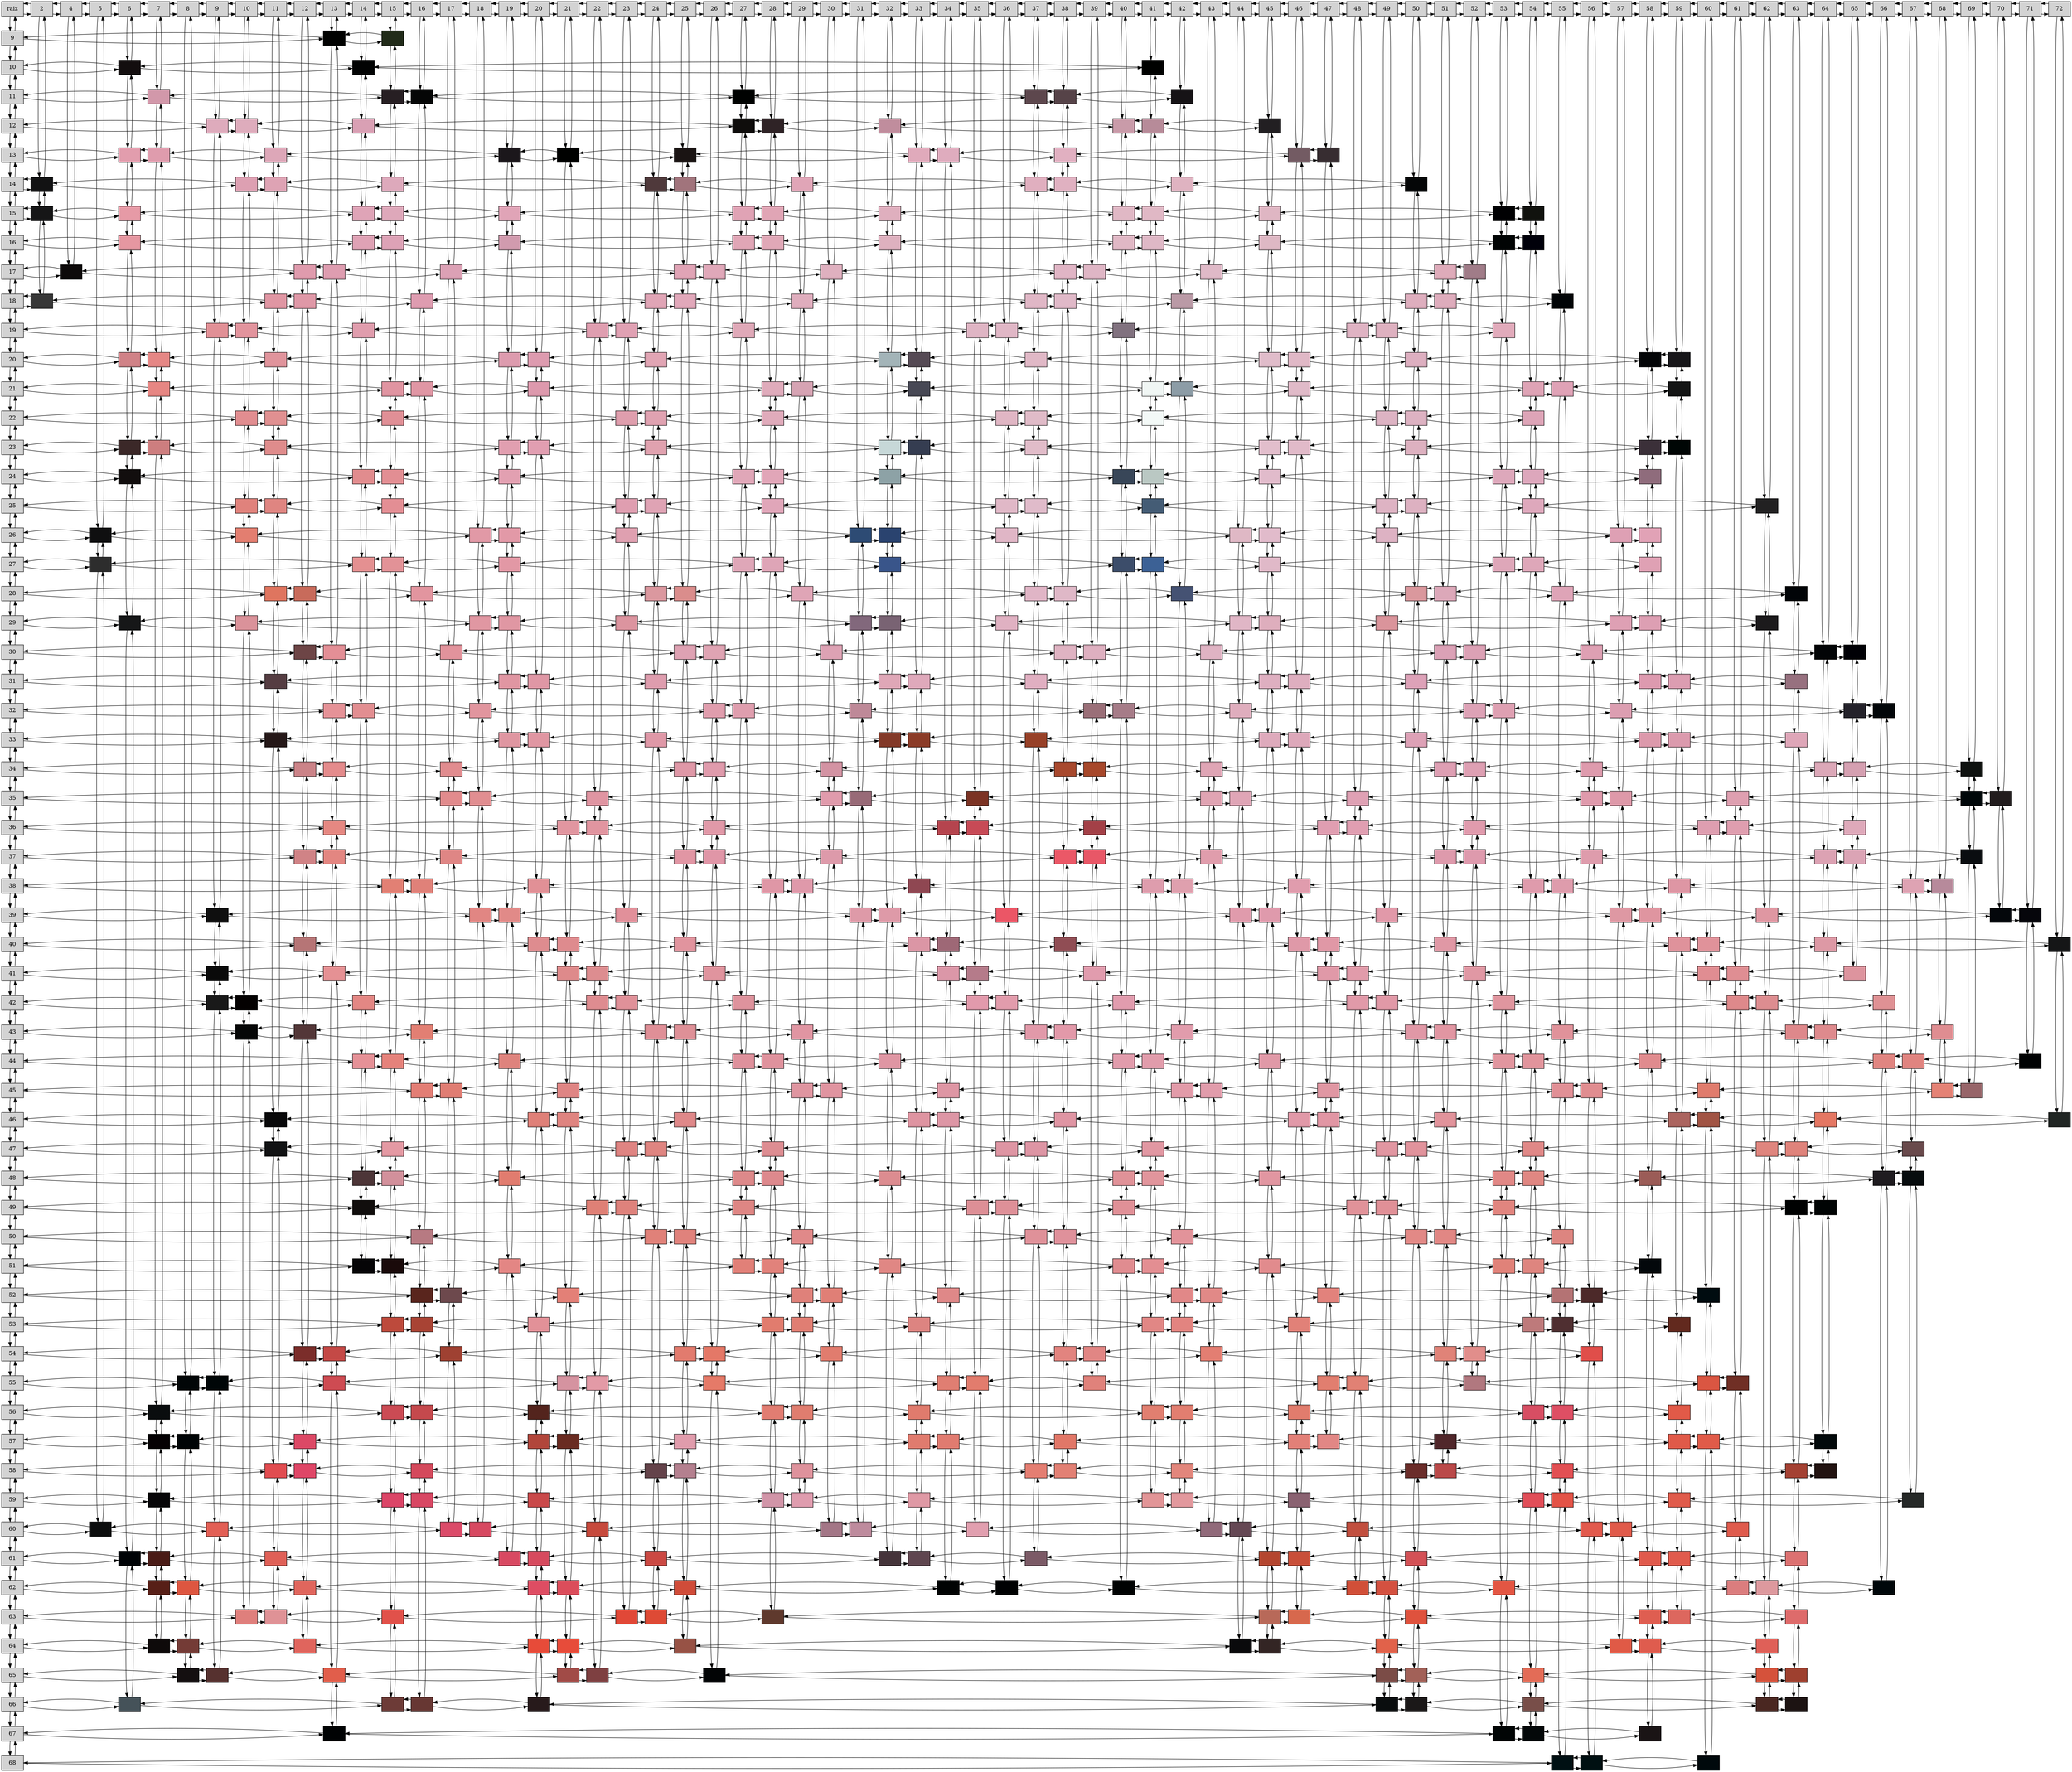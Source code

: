  digraph Matrix {
 node[shape = "box", style=filled]
 "Nodo0_0"[label = "raiz", group="0"]                                                                                                                  
 "Nodo0_0"->"Nodo3_0"
 "Nodo0_0"->"Nodo3_0"[dir = back]
 "Nodo0_0"->"Nodo0_10"
 "Nodo0_0"->"Nodo0_10"[dir = back]
 "Nodo3_0"[label = "2", group="3"]                                                                                                                     
 "Nodo3_0"->"Nodo5_0"
 "Nodo3_0"->"Nodo5_0"[dir = back]
 "Nodo3_0"->"Nodo3_15"
 "Nodo3_0"->"Nodo3_15"[dir = back]
 "Nodo5_0"[label = "4", group="5"]                                                                                                                     
 "Nodo5_0"->"Nodo6_0"
 "Nodo5_0"->"Nodo6_0"[dir = back]
 "Nodo5_0"->"Nodo5_18"
 "Nodo5_0"->"Nodo5_18"[dir = back]
 "Nodo6_0"[label = "5", group="6"]                                                                                                                     
 "Nodo6_0"->"Nodo7_0"
 "Nodo6_0"->"Nodo7_0"[dir = back]
 "Nodo6_0"->"Nodo6_27"
 "Nodo6_0"->"Nodo6_27"[dir = back]
 "Nodo7_0"[label = "6", group="7"]                                                                                                                     
 "Nodo7_0"->"Nodo8_0"
 "Nodo7_0"->"Nodo8_0"[dir = back]
 "Nodo7_0"->"Nodo7_11"
 "Nodo7_0"->"Nodo7_11"[dir = back]
 "Nodo8_0"[label = "7", group="8"]                                                                                                                     
 "Nodo8_0"->"Nodo9_0"
 "Nodo8_0"->"Nodo9_0"[dir = back]
 "Nodo8_0"->"Nodo8_12"
 "Nodo8_0"->"Nodo8_12"[dir = back]
 "Nodo9_0"[label = "8", group="9"]                                                                                                                     
 "Nodo9_0"->"Nodo10_0"
 "Nodo9_0"->"Nodo10_0"[dir = back]
 "Nodo9_0"->"Nodo9_56"
 "Nodo9_0"->"Nodo9_56"[dir = back]
 "Nodo10_0"[label = "9", group="10"]                                                                                                                   
 "Nodo10_0"->"Nodo11_0"
 "Nodo10_0"->"Nodo11_0"[dir = back]
 "Nodo10_0"->"Nodo10_13"
 "Nodo10_0"->"Nodo10_13"[dir = back]
 "Nodo11_0"[label = "10", group="11"]                                                                                                                  
 "Nodo11_0"->"Nodo12_0"
 "Nodo11_0"->"Nodo12_0"[dir = back]
 "Nodo11_0"->"Nodo11_13"
 "Nodo11_0"->"Nodo11_13"[dir = back]
 "Nodo12_0"[label = "11", group="12"]                                                                                                                  
 "Nodo12_0"->"Nodo13_0"
 "Nodo12_0"->"Nodo13_0"[dir = back]
 "Nodo12_0"->"Nodo12_14"
 "Nodo12_0"->"Nodo12_14"[dir = back]
 "Nodo13_0"[label = "12", group="13"]                                                                                                                  
 "Nodo13_0"->"Nodo14_0"
 "Nodo13_0"->"Nodo14_0"[dir = back]
 "Nodo13_0"->"Nodo13_18"
 "Nodo13_0"->"Nodo13_18"[dir = back]
 "Nodo14_0"[label = "13", group="14"]                                                                                                                  
 "Nodo14_0"->"Nodo15_0"
 "Nodo14_0"->"Nodo15_0"[dir = back]
 "Nodo14_0"->"Nodo14_10"
 "Nodo14_0"->"Nodo14_10"[dir = back]
 "Nodo15_0"[label = "14", group="15"]                                                                                                                  
 "Nodo15_0"->"Nodo16_0"
 "Nodo15_0"->"Nodo16_0"[dir = back]
 "Nodo15_0"->"Nodo15_11"
 "Nodo15_0"->"Nodo15_11"[dir = back]
 "Nodo16_0"[label = "15", group="16"]                                                                                                                  
 "Nodo16_0"->"Nodo17_0"
 "Nodo16_0"->"Nodo17_0"[dir = back]
 "Nodo16_0"->"Nodo16_10"
 "Nodo16_0"->"Nodo16_10"[dir = back]
 "Nodo17_0"[label = "16", group="17"]                                                                                                                  
 "Nodo17_0"->"Nodo18_0"
 "Nodo17_0"->"Nodo18_0"[dir = back]
 "Nodo17_0"->"Nodo17_12"
 "Nodo17_0"->"Nodo17_12"[dir = back]
 "Nodo18_0"[label = "17", group="18"]                                                                                                                  
 "Nodo18_0"->"Nodo19_0"
 "Nodo18_0"->"Nodo19_0"[dir = back]
 "Nodo18_0"->"Nodo18_18"
 "Nodo18_0"->"Nodo18_18"[dir = back]
 "Nodo19_0"[label = "18", group="19"]                                                                                                                  
 "Nodo19_0"->"Nodo20_0"
 "Nodo19_0"->"Nodo20_0"[dir = back]
 "Nodo19_0"->"Nodo19_27"
 "Nodo19_0"->"Nodo19_27"[dir = back]
 "Nodo20_0"[label = "19", group="20"]                                                                                                                  
 "Nodo20_0"->"Nodo21_0"
 "Nodo20_0"->"Nodo21_0"[dir = back]
 "Nodo20_0"->"Nodo20_14"
 "Nodo20_0"->"Nodo20_14"[dir = back]
 "Nodo21_0"[label = "20", group="21"]                                                                                                                  
 "Nodo21_0"->"Nodo22_0"
 "Nodo21_0"->"Nodo22_0"[dir = back]
 "Nodo21_0"->"Nodo21_21"
 "Nodo21_0"->"Nodo21_21"[dir = back]
 "Nodo22_0"[label = "21", group="22"]                                                                                                                  
 "Nodo22_0"->"Nodo23_0"
 "Nodo22_0"->"Nodo23_0"[dir = back]
 "Nodo22_0"->"Nodo22_14"
 "Nodo22_0"->"Nodo22_14"[dir = back]
 "Nodo23_0"[label = "22", group="23"]                                                                                                                  
 "Nodo23_0"->"Nodo24_0"
 "Nodo23_0"->"Nodo24_0"[dir = back]
 "Nodo23_0"->"Nodo23_20"
 "Nodo23_0"->"Nodo23_20"[dir = back]
 "Nodo24_0"[label = "23", group="24"]                                                                                                                  
 "Nodo24_0"->"Nodo25_0"
 "Nodo24_0"->"Nodo25_0"[dir = back]
 "Nodo24_0"->"Nodo24_20"
 "Nodo24_0"->"Nodo24_20"[dir = back]
 "Nodo25_0"[label = "24", group="25"]                                                                                                                  
 "Nodo25_0"->"Nodo26_0"
 "Nodo25_0"->"Nodo26_0"[dir = back]
 "Nodo25_0"->"Nodo25_15"
 "Nodo25_0"->"Nodo25_15"[dir = back]
 "Nodo26_0"[label = "25", group="26"]                                                                                                                  
 "Nodo26_0"->"Nodo27_0"
 "Nodo26_0"->"Nodo27_0"[dir = back]
 "Nodo26_0"->"Nodo26_14"
 "Nodo26_0"->"Nodo26_14"[dir = back]
 "Nodo27_0"[label = "26", group="27"]                                                                                                                  
 "Nodo27_0"->"Nodo28_0"
 "Nodo27_0"->"Nodo28_0"[dir = back]
 "Nodo27_0"->"Nodo27_18"
 "Nodo27_0"->"Nodo27_18"[dir = back]
 "Nodo28_0"[label = "27", group="28"]                                                                                                                  
 "Nodo28_0"->"Nodo29_0"
 "Nodo28_0"->"Nodo29_0"[dir = back]
 "Nodo28_0"->"Nodo28_12"
 "Nodo28_0"->"Nodo28_12"[dir = back]
 "Nodo29_0"[label = "28", group="29"]                                                                                                                  
 "Nodo29_0"->"Nodo30_0"
 "Nodo29_0"->"Nodo30_0"[dir = back]
 "Nodo29_0"->"Nodo29_13"
 "Nodo29_0"->"Nodo29_13"[dir = back]
 "Nodo30_0"[label = "29", group="30"]                                                                                                                  
 "Nodo30_0"->"Nodo31_0"
 "Nodo30_0"->"Nodo31_0"[dir = back]
 "Nodo30_0"->"Nodo30_15"
 "Nodo30_0"->"Nodo30_15"[dir = back]
 "Nodo31_0"[label = "30", group="31"]                                                                                                                  
 "Nodo31_0"->"Nodo32_0"
 "Nodo31_0"->"Nodo32_0"[dir = back]
 "Nodo31_0"->"Nodo31_18"
 "Nodo31_0"->"Nodo31_18"[dir = back]
 "Nodo32_0"[label = "31", group="32"]                                                                                                                  
 "Nodo32_0"->"Nodo33_0"
 "Nodo32_0"->"Nodo33_0"[dir = back]
 "Nodo32_0"->"Nodo32_27"
 "Nodo32_0"->"Nodo32_27"[dir = back]
 "Nodo33_0"[label = "32", group="33"]                                                                                                                  
 "Nodo33_0"->"Nodo34_0"
 "Nodo33_0"->"Nodo34_0"[dir = back]
 "Nodo33_0"->"Nodo33_13"
 "Nodo33_0"->"Nodo33_13"[dir = back]
 "Nodo34_0"[label = "33", group="34"]                                                                                                                  
 "Nodo34_0"->"Nodo35_0"
 "Nodo34_0"->"Nodo35_0"[dir = back]
 "Nodo34_0"->"Nodo34_14"
 "Nodo34_0"->"Nodo34_14"[dir = back]
 "Nodo35_0"[label = "34", group="35"]                                                                                                                  
 "Nodo35_0"->"Nodo36_0"
 "Nodo35_0"->"Nodo36_0"[dir = back]
 "Nodo35_0"->"Nodo35_14"
 "Nodo35_0"->"Nodo35_14"[dir = back]
 "Nodo36_0"[label = "35", group="36"]                                                                                                                  
 "Nodo36_0"->"Nodo37_0"
 "Nodo36_0"->"Nodo37_0"[dir = back]
 "Nodo36_0"->"Nodo36_20"
 "Nodo36_0"->"Nodo36_20"[dir = back]
 "Nodo37_0"[label = "36", group="37"]                                                                                                                  
 "Nodo37_0"->"Nodo38_0"
 "Nodo37_0"->"Nodo38_0"[dir = back]
 "Nodo37_0"->"Nodo37_20"
 "Nodo37_0"->"Nodo37_20"[dir = back]
 "Nodo38_0"[label = "37", group="38"]                                                                                                                  
 "Nodo38_0"->"Nodo39_0"
 "Nodo38_0"->"Nodo39_0"[dir = back]
 "Nodo38_0"->"Nodo38_12"
 "Nodo38_0"->"Nodo38_12"[dir = back]
 "Nodo39_0"[label = "38", group="39"]                                                                                                                  
 "Nodo39_0"->"Nodo40_0"
 "Nodo39_0"->"Nodo40_0"[dir = back]
 "Nodo39_0"->"Nodo39_12"
 "Nodo39_0"->"Nodo39_12"[dir = back]
 "Nodo40_0"[label = "39", group="40"]                                                                                                                  
 "Nodo40_0"->"Nodo41_0"
 "Nodo40_0"->"Nodo41_0"[dir = back]
 "Nodo40_0"->"Nodo40_18"
 "Nodo40_0"->"Nodo40_18"[dir = back]
 "Nodo41_0"[label = "40", group="41"]                                                                                                                  
 "Nodo41_0"->"Nodo42_0"
 "Nodo41_0"->"Nodo42_0"[dir = back]
 "Nodo41_0"->"Nodo41_13"
 "Nodo41_0"->"Nodo41_13"[dir = back]
 "Nodo42_0"[label = "41", group="42"]                                                                                                                  
 "Nodo42_0"->"Nodo43_0"
 "Nodo42_0"->"Nodo43_0"[dir = back]
 "Nodo42_0"->"Nodo42_11"
 "Nodo42_0"->"Nodo42_11"[dir = back]
 "Nodo43_0"[label = "42", group="43"]                                                                                                                  
 "Nodo43_0"->"Nodo44_0"
 "Nodo43_0"->"Nodo44_0"[dir = back]
 "Nodo43_0"->"Nodo43_12"
 "Nodo43_0"->"Nodo43_12"[dir = back]
 "Nodo44_0"[label = "43", group="44"]                                                                                                                  
 "Nodo44_0"->"Nodo45_0"
 "Nodo44_0"->"Nodo45_0"[dir = back]
 "Nodo44_0"->"Nodo44_18"
 "Nodo44_0"->"Nodo44_18"[dir = back]
 "Nodo45_0"[label = "44", group="45"]                                                                                                                  
 "Nodo45_0"->"Nodo46_0"
 "Nodo45_0"->"Nodo46_0"[dir = back]
 "Nodo45_0"->"Nodo45_27"
 "Nodo45_0"->"Nodo45_27"[dir = back]
 "Nodo46_0"[label = "45", group="46"]                                                                                                                  
 "Nodo46_0"->"Nodo47_0"
 "Nodo46_0"->"Nodo47_0"[dir = back]
 "Nodo46_0"->"Nodo46_13"
 "Nodo46_0"->"Nodo46_13"[dir = back]
 "Nodo47_0"[label = "46", group="47"]                                                                                                                  
 "Nodo47_0"->"Nodo48_0"
 "Nodo47_0"->"Nodo48_0"[dir = back]
 "Nodo47_0"->"Nodo47_14"
 "Nodo47_0"->"Nodo47_14"[dir = back]
 "Nodo48_0"[label = "47", group="48"]                                                                                                                  
 "Nodo48_0"->"Nodo49_0"
 "Nodo48_0"->"Nodo49_0"[dir = back]
 "Nodo48_0"->"Nodo48_14"
 "Nodo48_0"->"Nodo48_14"[dir = back]
 "Nodo49_0"[label = "48", group="49"]                                                                                                                  
 "Nodo49_0"->"Nodo50_0"
 "Nodo49_0"->"Nodo50_0"[dir = back]
 "Nodo49_0"->"Nodo49_20"
 "Nodo49_0"->"Nodo49_20"[dir = back]
 "Nodo50_0"[label = "49", group="50"]                                                                                                                  
 "Nodo50_0"->"Nodo51_0"
 "Nodo50_0"->"Nodo51_0"[dir = back]
 "Nodo50_0"->"Nodo50_20"
 "Nodo50_0"->"Nodo50_20"[dir = back]
 "Nodo51_0"[label = "50", group="51"]                                                                                                                  
 "Nodo51_0"->"Nodo52_0"
 "Nodo51_0"->"Nodo52_0"[dir = back]
 "Nodo51_0"->"Nodo51_15"
 "Nodo51_0"->"Nodo51_15"[dir = back]
 "Nodo52_0"[label = "51", group="52"]                                                                                                                  
 "Nodo52_0"->"Nodo53_0"
 "Nodo52_0"->"Nodo53_0"[dir = back]
 "Nodo52_0"->"Nodo52_18"
 "Nodo52_0"->"Nodo52_18"[dir = back]
 "Nodo53_0"[label = "52", group="53"]                                                                                                                  
 "Nodo53_0"->"Nodo54_0"
 "Nodo53_0"->"Nodo54_0"[dir = back]
 "Nodo53_0"->"Nodo53_18"
 "Nodo53_0"->"Nodo53_18"[dir = back]
 "Nodo54_0"[label = "53", group="54"]                                                                                                                  
 "Nodo54_0"->"Nodo55_0"
 "Nodo54_0"->"Nodo55_0"[dir = back]
 "Nodo54_0"->"Nodo54_16"
 "Nodo54_0"->"Nodo54_16"[dir = back]
 "Nodo55_0"[label = "54", group="55"]                                                                                                                  
 "Nodo55_0"->"Nodo56_0"
 "Nodo55_0"->"Nodo56_0"[dir = back]
 "Nodo55_0"->"Nodo55_16"
 "Nodo55_0"->"Nodo55_16"[dir = back]
 "Nodo56_0"[label = "55", group="56"]                                                                                                                  
 "Nodo56_0"->"Nodo57_0"
 "Nodo56_0"->"Nodo57_0"[dir = back]
 "Nodo56_0"->"Nodo56_19"
 "Nodo56_0"->"Nodo56_19"[dir = back]
 "Nodo57_0"[label = "56", group="57"]                                                                                                                  
 "Nodo57_0"->"Nodo58_0"
 "Nodo57_0"->"Nodo58_0"[dir = back]
 "Nodo57_0"->"Nodo57_31"
 "Nodo57_0"->"Nodo57_31"[dir = back]
 "Nodo58_0"[label = "57", group="58"]                                                                                                                  
 "Nodo58_0"->"Nodo59_0"
 "Nodo58_0"->"Nodo59_0"[dir = back]
 "Nodo58_0"->"Nodo58_27"
 "Nodo58_0"->"Nodo58_27"[dir = back]
 "Nodo59_0"[label = "58", group="59"]                                                                                                                  
 "Nodo59_0"->"Nodo60_0"
 "Nodo59_0"->"Nodo60_0"[dir = back]
 "Nodo59_0"->"Nodo59_21"
 "Nodo59_0"->"Nodo59_21"[dir = back]
 "Nodo60_0"[label = "59", group="60"]                                                                                                                  
 "Nodo60_0"->"Nodo61_0"
 "Nodo60_0"->"Nodo61_0"[dir = back]
 "Nodo60_0"->"Nodo60_21"
 "Nodo60_0"->"Nodo60_21"[dir = back]
 "Nodo61_0"[label = "60", group="61"]                                                                                                                  
 "Nodo61_0"->"Nodo62_0"
 "Nodo61_0"->"Nodo62_0"[dir = back]
 "Nodo61_0"->"Nodo61_37"
 "Nodo61_0"->"Nodo61_37"[dir = back]
 "Nodo62_0"[label = "61", group="62"]                                                                                                                  
 "Nodo62_0"->"Nodo63_0"
 "Nodo62_0"->"Nodo63_0"[dir = back]
 "Nodo62_0"->"Nodo62_36"
 "Nodo62_0"->"Nodo62_36"[dir = back]
 "Nodo63_0"[label = "62", group="63"]                                                                                                                  
 "Nodo63_0"->"Nodo64_0"
 "Nodo63_0"->"Nodo64_0"[dir = back]
 "Nodo63_0"->"Nodo63_26"
 "Nodo63_0"->"Nodo63_26"[dir = back]
 "Nodo64_0"[label = "63", group="64"]                                                                                                                  
 "Nodo64_0"->"Nodo65_0"
 "Nodo64_0"->"Nodo65_0"[dir = back]
 "Nodo64_0"->"Nodo64_29"
 "Nodo64_0"->"Nodo64_29"[dir = back]
 "Nodo65_0"[label = "64", group="65"]                                                                                                                  
 "Nodo65_0"->"Nodo66_0"
 "Nodo65_0"->"Nodo66_0"[dir = back]
 "Nodo65_0"->"Nodo65_31"
 "Nodo65_0"->"Nodo65_31"[dir = back]
 "Nodo66_0"[label = "65", group="66"]                                                                                                                  
 "Nodo66_0"->"Nodo67_0"
 "Nodo66_0"->"Nodo67_0"[dir = back]
 "Nodo66_0"->"Nodo66_31"
 "Nodo66_0"->"Nodo66_31"[dir = back]
 "Nodo67_0"[label = "66", group="67"]                                                                                                                  
 "Nodo67_0"->"Nodo68_0"
 "Nodo67_0"->"Nodo68_0"[dir = back]
 "Nodo67_0"->"Nodo67_33"
 "Nodo67_0"->"Nodo67_33"[dir = back]
 "Nodo68_0"[label = "67", group="68"]                                                                                                                  
 "Nodo68_0"->"Nodo69_0"
 "Nodo68_0"->"Nodo69_0"[dir = back]
 "Nodo68_0"->"Nodo68_39"
 "Nodo68_0"->"Nodo68_39"[dir = back]
 "Nodo69_0"[label = "68", group="69"]                                                                                                                  
 "Nodo69_0"->"Nodo70_0"
 "Nodo69_0"->"Nodo70_0"[dir = back]
 "Nodo69_0"->"Nodo69_39"
 "Nodo69_0"->"Nodo69_39"[dir = back]
 "Nodo70_0"[label = "69", group="70"]                                                                                                                  
 "Nodo70_0"->"Nodo71_0"
 "Nodo70_0"->"Nodo71_0"[dir = back]
 "Nodo70_0"->"Nodo70_35"
 "Nodo70_0"->"Nodo70_35"[dir = back]
 "Nodo71_0"[label = "70", group="71"]                                                                                                                  
 "Nodo71_0"->"Nodo72_0"
 "Nodo71_0"->"Nodo72_0"[dir = back]
 "Nodo71_0"->"Nodo71_36"
 "Nodo71_0"->"Nodo71_36"[dir = back]
 "Nodo72_0"[label = "71", group="72"]                                                                                                                  
 "Nodo72_0"->"Nodo73_0"
 "Nodo72_0"->"Nodo73_0"[dir = back]
 "Nodo72_0"->"Nodo72_40"
 "Nodo72_0"->"Nodo72_40"[dir = back]
 "Nodo73_0"[label = "72", group="73"]                                                                                                                  
 "Nodo73_0"->"Nodo73_41"
 "Nodo73_0"->"Nodo73_41"[dir = back]
 {rank=same;"Nodo0_0";"Nodo3_0";"Nodo5_0";"Nodo6_0";"Nodo7_0";"Nodo8_0";"Nodo9_0";"Nodo10_0";"Nodo11_0";"Nodo12_0";"Nodo13_0";"Nodo14_0";"Nodo15_0";"Nodo16_0";"Nodo17_0";"Nodo18_0";"Nodo19_0";"Nodo20_0";"Nodo21_0";"Nodo22_0";"Nodo23_0";"Nodo24_0";"Nodo25_0";"Nodo26_0";"Nodo27_0";"Nodo28_0";"Nodo29_0";"Nodo30_0";"Nodo31_0";"Nodo32_0";"Nodo33_0";"Nodo34_0";"Nodo35_0";"Nodo36_0";"Nodo37_0";"Nodo38_0";"Nodo39_0";"Nodo40_0";"Nodo41_0";"Nodo42_0";"Nodo43_0";"Nodo44_0";"Nodo45_0";"Nodo46_0";"Nodo47_0";"Nodo48_0";"Nodo49_0";"Nodo50_0";"Nodo51_0";"Nodo52_0";"Nodo53_0";"Nodo54_0";"Nodo55_0";"Nodo56_0";"Nodo57_0";"Nodo58_0";"Nodo59_0";"Nodo60_0";"Nodo61_0";"Nodo62_0";"Nodo63_0";"Nodo64_0";"Nodo65_0";"Nodo66_0";"Nodo67_0";"Nodo68_0";"Nodo69_0";"Nodo70_0";"Nodo71_0";"Nodo72_0";"Nodo73_0"}
 "Nodo0_10"[label = "9", group="0"]                                                                                                                    
 "Nodo0_10"->"Nodo14_10"
 "Nodo0_10"->"Nodo14_10"[dir = back]
 "Nodo0_10"->"Nodo0_11"
 "Nodo0_10"->"Nodo0_11"[dir = back]
 "Nodo14_10"[label = "", fillcolor="#010201", group="14"]                                                                                              
 "Nodo14_10"->"Nodo16_10"
 "Nodo14_10"->"Nodo16_10"[dir = back]
 "Nodo14_10"->"Nodo14_18"
 "Nodo14_10"->"Nodo14_18"[dir = back]
 "Nodo16_10"[label = "", fillcolor="#212b19", group="16"]                                                                                              
 "Nodo16_10"->"Nodo16_12"
 "Nodo16_10"->"Nodo16_12"[dir = back]
 {rank=same;"Nodo0_10";"Nodo14_10";"Nodo16_10"}
 "Nodo0_11"[label = "10", group="0"]                                                                                                                   
 "Nodo0_11"->"Nodo7_11"
 "Nodo0_11"->"Nodo7_11"[dir = back]
 "Nodo0_11"->"Nodo0_12"
 "Nodo0_11"->"Nodo0_12"[dir = back]
 "Nodo7_11"[label = "", fillcolor="#130e0f", group="7"]                                                                                                
 "Nodo7_11"->"Nodo15_11"
 "Nodo7_11"->"Nodo15_11"[dir = back]
 "Nodo7_11"->"Nodo7_14"
 "Nodo7_11"->"Nodo7_14"[dir = back]
 "Nodo15_11"[label = "", fillcolor="#020303", group="15"]                                                                                              
 "Nodo15_11"->"Nodo42_11"
 "Nodo15_11"->"Nodo42_11"[dir = back]
 "Nodo15_11"->"Nodo15_13"
 "Nodo15_11"->"Nodo15_13"[dir = back]
 "Nodo42_11"[label = "", fillcolor="#000100", group="42"]                                                                                              
 "Nodo42_11"->"Nodo42_13"
 "Nodo42_11"->"Nodo42_13"[dir = back]
 {rank=same;"Nodo0_11";"Nodo7_11";"Nodo15_11";"Nodo42_11"}
 "Nodo0_12"[label = "11", group="0"]                                                                                                                   
 "Nodo0_12"->"Nodo8_12"
 "Nodo0_12"->"Nodo8_12"[dir = back]
 "Nodo0_12"->"Nodo0_13"
 "Nodo0_12"->"Nodo0_13"[dir = back]
 "Nodo8_12"[label = "", fillcolor="#d298aa", group="8"]                                                                                                
 "Nodo8_12"->"Nodo16_12"
 "Nodo8_12"->"Nodo16_12"[dir = back]
 "Nodo8_12"->"Nodo8_14"
 "Nodo8_12"->"Nodo8_14"[dir = back]
 "Nodo16_12"[label = "", fillcolor="#271f23", group="16"]                                                                                              
 "Nodo16_12"->"Nodo17_12"
 "Nodo16_12"->"Nodo17_12"[dir = back]
 "Nodo16_12"->"Nodo16_15"
 "Nodo16_12"->"Nodo16_15"[dir = back]
 "Nodo17_12"[label = "", fillcolor="#050606", group="17"]                                                                                              
 "Nodo17_12"->"Nodo28_12"
 "Nodo17_12"->"Nodo28_12"[dir = back]
 "Nodo17_12"->"Nodo17_19"
 "Nodo17_12"->"Nodo17_19"[dir = back]
 "Nodo28_12"[label = "", fillcolor="#000201", group="28"]                                                                                              
 "Nodo28_12"->"Nodo38_12"
 "Nodo28_12"->"Nodo38_12"[dir = back]
 "Nodo28_12"->"Nodo28_13"
 "Nodo28_12"->"Nodo28_13"[dir = back]
 "Nodo38_12"[label = "", fillcolor="#5d474d", group="38"]                                                                                              
 "Nodo38_12"->"Nodo39_12"
 "Nodo38_12"->"Nodo39_12"[dir = back]
 "Nodo38_12"->"Nodo38_15"
 "Nodo38_12"->"Nodo38_15"[dir = back]
 "Nodo39_12"[label = "", fillcolor="#564348", group="39"]                                                                                              
 "Nodo39_12"->"Nodo43_12"
 "Nodo39_12"->"Nodo43_12"[dir = back]
 "Nodo39_12"->"Nodo39_14"
 "Nodo39_12"->"Nodo39_14"[dir = back]
 "Nodo43_12"[label = "", fillcolor="#161316", group="43"]                                                                                              
 "Nodo43_12"->"Nodo43_15"
 "Nodo43_12"->"Nodo43_15"[dir = back]
 {rank=same;"Nodo0_12";"Nodo8_12";"Nodo16_12";"Nodo17_12";"Nodo28_12";"Nodo38_12";"Nodo39_12";"Nodo43_12"}
 "Nodo0_13"[label = "12", group="0"]                                                                                                                   
 "Nodo0_13"->"Nodo10_13"
 "Nodo0_13"->"Nodo10_13"[dir = back]
 "Nodo0_13"->"Nodo0_14"
 "Nodo0_13"->"Nodo0_14"[dir = back]
 "Nodo10_13"[label = "", fillcolor="#deabbc", group="10"]                                                                                              
 "Nodo10_13"->"Nodo11_13"
 "Nodo10_13"->"Nodo11_13"[dir = back]
 "Nodo10_13"->"Nodo10_20"
 "Nodo10_13"->"Nodo10_20"[dir = back]
 "Nodo11_13"[label = "", fillcolor="#deacbc", group="11"]                                                                                              
 "Nodo11_13"->"Nodo15_13"
 "Nodo11_13"->"Nodo15_13"[dir = back]
 "Nodo11_13"->"Nodo11_15"
 "Nodo11_13"->"Nodo11_15"[dir = back]
 "Nodo15_13"[label = "", fillcolor="#d9a0b4", group="15"]                                                                                              
 "Nodo15_13"->"Nodo28_13"
 "Nodo15_13"->"Nodo28_13"[dir = back]
 "Nodo15_13"->"Nodo15_16"
 "Nodo15_13"->"Nodo15_16"[dir = back]
 "Nodo28_13"[label = "", fillcolor="#0f0d0c", group="28"]                                                                                              
 "Nodo28_13"->"Nodo29_13"
 "Nodo28_13"->"Nodo29_13"[dir = back]
 "Nodo28_13"->"Nodo28_16"
 "Nodo28_13"->"Nodo28_16"[dir = back]
 "Nodo29_13"[label = "", fillcolor="#2f2326", group="29"]                                                                                              
 "Nodo29_13"->"Nodo33_13"
 "Nodo29_13"->"Nodo33_13"[dir = back]
 "Nodo29_13"->"Nodo29_16"
 "Nodo29_13"->"Nodo29_16"[dir = back]
 "Nodo33_13"[label = "", fillcolor="#c08d9d", group="33"]                                                                                              
 "Nodo33_13"->"Nodo41_13"
 "Nodo33_13"->"Nodo41_13"[dir = back]
 "Nodo33_13"->"Nodo33_16"
 "Nodo33_13"->"Nodo33_16"[dir = back]
 "Nodo41_13"[label = "", fillcolor="#c99ba9", group="41"]                                                                                              
 "Nodo41_13"->"Nodo42_13"
 "Nodo41_13"->"Nodo42_13"[dir = back]
 "Nodo41_13"->"Nodo41_16"
 "Nodo41_13"->"Nodo41_16"[dir = back]
 "Nodo42_13"[label = "", fillcolor="#b78b99", group="42"]                                                                                              
 "Nodo42_13"->"Nodo46_13"
 "Nodo42_13"->"Nodo46_13"[dir = back]
 "Nodo42_13"->"Nodo42_16"
 "Nodo42_13"->"Nodo42_16"[dir = back]
 "Nodo46_13"[label = "", fillcolor="#221f22", group="46"]                                                                                              
 "Nodo46_13"->"Nodo46_16"
 "Nodo46_13"->"Nodo46_16"[dir = back]
 {rank=same;"Nodo0_13";"Nodo10_13";"Nodo11_13";"Nodo15_13";"Nodo28_13";"Nodo29_13";"Nodo33_13";"Nodo41_13";"Nodo42_13";"Nodo46_13"}
 "Nodo0_14"[label = "13", group="0"]                                                                                                                   
 "Nodo0_14"->"Nodo7_14"
 "Nodo0_14"->"Nodo7_14"[dir = back]
 "Nodo0_14"->"Nodo0_15"
 "Nodo0_14"->"Nodo0_15"[dir = back]
 "Nodo7_14"[label = "", fillcolor="#e29dad", group="7"]                                                                                                
 "Nodo7_14"->"Nodo8_14"
 "Nodo7_14"->"Nodo8_14"[dir = back]
 "Nodo7_14"->"Nodo7_16"
 "Nodo7_14"->"Nodo7_16"[dir = back]
 "Nodo8_14"[label = "", fillcolor="#df9cad", group="8"]                                                                                                
 "Nodo8_14"->"Nodo12_14"
 "Nodo8_14"->"Nodo12_14"[dir = back]
 "Nodo8_14"->"Nodo8_21"
 "Nodo8_14"->"Nodo8_21"[dir = back]
 "Nodo12_14"[label = "", fillcolor="#dda7b8", group="12"]                                                                                              
 "Nodo12_14"->"Nodo20_14"
 "Nodo12_14"->"Nodo20_14"[dir = back]
 "Nodo12_14"->"Nodo12_15"
 "Nodo12_14"->"Nodo12_15"[dir = back]
 "Nodo20_14"[label = "", fillcolor="#1b171b", group="20"]                                                                                              
 "Nodo20_14"->"Nodo22_14"
 "Nodo20_14"->"Nodo22_14"[dir = back]
 "Nodo20_14"->"Nodo20_16"
 "Nodo20_14"->"Nodo20_16"[dir = back]
 "Nodo22_14"[label = "", fillcolor="#000100", group="22"]                                                                                              
 "Nodo22_14"->"Nodo26_14"
 "Nodo22_14"->"Nodo26_14"[dir = back]
 "Nodo22_14"->"Nodo22_37"
 "Nodo22_14"->"Nodo22_37"[dir = back]
 "Nodo26_14"[label = "", fillcolor="#1a1413", group="26"]                                                                                              
 "Nodo26_14"->"Nodo34_14"
 "Nodo26_14"->"Nodo34_14"[dir = back]
 "Nodo26_14"->"Nodo26_15"
 "Nodo26_14"->"Nodo26_15"[dir = back]
 "Nodo34_14"[label = "", fillcolor="#e0aabb", group="34"]                                                                                              
 "Nodo34_14"->"Nodo35_14"
 "Nodo34_14"->"Nodo35_14"[dir = back]
 "Nodo34_14"->"Nodo34_21"
 "Nodo34_14"->"Nodo34_21"[dir = back]
 "Nodo35_14"[label = "", fillcolor="#dfacbe", group="35"]                                                                                              
 "Nodo35_14"->"Nodo39_14"
 "Nodo35_14"->"Nodo39_14"[dir = back]
 "Nodo35_14"->"Nodo35_37"
 "Nodo35_14"->"Nodo35_37"[dir = back]
 "Nodo39_14"[label = "", fillcolor="#e1b0c1", group="39"]                                                                                              
 "Nodo39_14"->"Nodo47_14"
 "Nodo39_14"->"Nodo47_14"[dir = back]
 "Nodo39_14"->"Nodo39_15"
 "Nodo39_14"->"Nodo39_15"[dir = back]
 "Nodo47_14"[label = "", fillcolor="#735b63", group="47"]                                                                                              
 "Nodo47_14"->"Nodo48_14"
 "Nodo47_14"->"Nodo48_14"[dir = back]
 "Nodo47_14"->"Nodo47_21"
 "Nodo47_14"->"Nodo47_21"[dir = back]
 "Nodo48_14"[label = "", fillcolor="#372d31", group="48"]                                                                                              
 "Nodo48_14"->"Nodo48_37"
 "Nodo48_14"->"Nodo48_37"[dir = back]
 {rank=same;"Nodo0_14";"Nodo7_14";"Nodo8_14";"Nodo12_14";"Nodo20_14";"Nodo22_14";"Nodo26_14";"Nodo34_14";"Nodo35_14";"Nodo39_14";"Nodo47_14";"Nodo48_14"}
 "Nodo0_15"[label = "14", group="0"]                                                                                                                   
 "Nodo0_15"->"Nodo3_15"
 "Nodo0_15"->"Nodo3_15"[dir = back]
 "Nodo0_15"->"Nodo0_16"
 "Nodo0_15"->"Nodo0_16"[dir = back]
 "Nodo3_15"[label = "", fillcolor="#121213", group="3"]                                                                                                
 "Nodo3_15"->"Nodo11_15"
 "Nodo3_15"->"Nodo11_15"[dir = back]
 "Nodo3_15"->"Nodo3_16"
 "Nodo3_15"->"Nodo3_16"[dir = back]
 "Nodo11_15"[label = "", fillcolor="#dda0b2", group="11"]                                                                                              
 "Nodo11_15"->"Nodo12_15"
 "Nodo11_15"->"Nodo12_15"[dir = back]
 "Nodo11_15"->"Nodo11_20"
 "Nodo11_15"->"Nodo11_20"[dir = back]
 "Nodo12_15"[label = "", fillcolor="#dea3b4", group="12"]                                                                                              
 "Nodo12_15"->"Nodo16_15"
 "Nodo12_15"->"Nodo16_15"[dir = back]
 "Nodo12_15"->"Nodo12_19"
 "Nodo12_15"->"Nodo12_19"[dir = back]
 "Nodo16_15"[label = "", fillcolor="#dda9bb", group="16"]                                                                                              
 "Nodo16_15"->"Nodo25_15"
 "Nodo16_15"->"Nodo25_15"[dir = back]
 "Nodo16_15"->"Nodo16_16"
 "Nodo16_15"->"Nodo16_16"[dir = back]
 "Nodo25_15"[label = "", fillcolor="#4f393b", group="25"]                                                                                              
 "Nodo25_15"->"Nodo26_15"
 "Nodo25_15"->"Nodo26_15"[dir = back]
 "Nodo25_15"->"Nodo25_19"
 "Nodo25_15"->"Nodo25_19"[dir = back]
 "Nodo26_15"[label = "", fillcolor="#a1747c", group="26"]                                                                                              
 "Nodo26_15"->"Nodo30_15"
 "Nodo26_15"->"Nodo30_15"[dir = back]
 "Nodo26_15"->"Nodo26_18"
 "Nodo26_15"->"Nodo26_18"[dir = back]
 "Nodo30_15"[label = "", fillcolor="#e0a5b7", group="30"]                                                                                              
 "Nodo30_15"->"Nodo38_15"
 "Nodo30_15"->"Nodo38_15"[dir = back]
 "Nodo30_15"->"Nodo30_19"
 "Nodo30_15"->"Nodo30_19"[dir = back]
 "Nodo38_15"[label = "", fillcolor="#e0afbf", group="38"]                                                                                              
 "Nodo38_15"->"Nodo39_15"
 "Nodo38_15"->"Nodo39_15"[dir = back]
 "Nodo38_15"->"Nodo38_19"
 "Nodo38_15"->"Nodo38_19"[dir = back]
 "Nodo39_15"[label = "", fillcolor="#e0b1c1", group="39"]                                                                                              
 "Nodo39_15"->"Nodo43_15"
 "Nodo39_15"->"Nodo43_15"[dir = back]
 "Nodo39_15"->"Nodo39_18"
 "Nodo39_15"->"Nodo39_18"[dir = back]
 "Nodo43_15"[label = "", fillcolor="#dfb3c1", group="43"]                                                                                              
 "Nodo43_15"->"Nodo51_15"
 "Nodo43_15"->"Nodo51_15"[dir = back]
 "Nodo43_15"->"Nodo43_19"
 "Nodo43_15"->"Nodo43_19"[dir = back]
 "Nodo51_15"[label = "", fillcolor="#050607", group="51"]                                                                                              
 "Nodo51_15"->"Nodo51_19"
 "Nodo51_15"->"Nodo51_19"[dir = back]
 {rank=same;"Nodo0_15";"Nodo3_15";"Nodo11_15";"Nodo12_15";"Nodo16_15";"Nodo25_15";"Nodo26_15";"Nodo30_15";"Nodo38_15";"Nodo39_15";"Nodo43_15";"Nodo51_15"}
 "Nodo0_16"[label = "15", group="0"]                                                                                                                   
 "Nodo0_16"->"Nodo3_16"
 "Nodo0_16"->"Nodo3_16"[dir = back]
 "Nodo0_16"->"Nodo0_17"
 "Nodo0_16"->"Nodo0_17"[dir = back]
 "Nodo3_16"[label = "", fillcolor="#161617", group="3"]                                                                                                
 "Nodo3_16"->"Nodo7_16"
 "Nodo3_16"->"Nodo7_16"[dir = back]
 "Nodo3_16"->"Nodo3_19"
 "Nodo3_16"->"Nodo3_19"[dir = back]
 "Nodo7_16"[label = "", fillcolor="#e69aa6", group="7"]                                                                                                
 "Nodo7_16"->"Nodo15_16"
 "Nodo7_16"->"Nodo15_16"[dir = back]
 "Nodo7_16"->"Nodo7_17"
 "Nodo7_16"->"Nodo7_17"[dir = back]
 "Nodo15_16"[label = "", fillcolor="#dfa4b7", group="15"]                                                                                              
 "Nodo15_16"->"Nodo16_16"
 "Nodo15_16"->"Nodo16_16"[dir = back]
 "Nodo15_16"->"Nodo15_17"
 "Nodo15_16"->"Nodo15_17"[dir = back]
 "Nodo16_16"[label = "", fillcolor="#dea8ba", group="16"]                                                                                              
 "Nodo16_16"->"Nodo20_16"
 "Nodo16_16"->"Nodo20_16"[dir = back]
 "Nodo16_16"->"Nodo16_17"
 "Nodo16_16"->"Nodo16_17"[dir = back]
 "Nodo20_16"[label = "", fillcolor="#e0a4b7", group="20"]                                                                                              
 "Nodo20_16"->"Nodo28_16"
 "Nodo20_16"->"Nodo28_16"[dir = back]
 "Nodo20_16"->"Nodo20_17"
 "Nodo20_16"->"Nodo20_17"[dir = back]
 "Nodo28_16"[label = "", fillcolor="#e0a3b5", group="28"]                                                                                              
 "Nodo28_16"->"Nodo29_16"
 "Nodo28_16"->"Nodo29_16"[dir = back]
 "Nodo28_16"->"Nodo28_17"
 "Nodo28_16"->"Nodo28_17"[dir = back]
 "Nodo29_16"[label = "", fillcolor="#e0a5b5", group="29"]                                                                                              
 "Nodo29_16"->"Nodo33_16"
 "Nodo29_16"->"Nodo33_16"[dir = back]
 "Nodo29_16"->"Nodo29_17"
 "Nodo29_16"->"Nodo29_17"[dir = back]
 "Nodo33_16"[label = "", fillcolor="#dfafbe", group="33"]                                                                                              
 "Nodo33_16"->"Nodo41_16"
 "Nodo33_16"->"Nodo41_16"[dir = back]
 "Nodo33_16"->"Nodo33_17"
 "Nodo33_16"->"Nodo33_17"[dir = back]
 "Nodo41_16"[label = "", fillcolor="#e0b8c5", group="41"]                                                                                              
 "Nodo41_16"->"Nodo42_16"
 "Nodo41_16"->"Nodo42_16"[dir = back]
 "Nodo41_16"->"Nodo41_17"
 "Nodo41_16"->"Nodo41_17"[dir = back]
 "Nodo42_16"[label = "", fillcolor="#e0b8c5", group="42"]                                                                                              
 "Nodo42_16"->"Nodo46_16"
 "Nodo42_16"->"Nodo46_16"[dir = back]
 "Nodo42_16"->"Nodo42_17"
 "Nodo42_16"->"Nodo42_17"[dir = back]
 "Nodo46_16"[label = "", fillcolor="#dfb6c3", group="46"]                                                                                              
 "Nodo46_16"->"Nodo54_16"
 "Nodo46_16"->"Nodo54_16"[dir = back]
 "Nodo46_16"->"Nodo46_17"
 "Nodo46_16"->"Nodo46_17"[dir = back]
 "Nodo54_16"[label = "", fillcolor="#000002", group="54"]                                                                                              
 "Nodo54_16"->"Nodo55_16"
 "Nodo54_16"->"Nodo55_16"[dir = back]
 "Nodo54_16"->"Nodo54_17"
 "Nodo54_16"->"Nodo54_17"[dir = back]
 "Nodo55_16"[label = "", fillcolor="#11120e", group="55"]                                                                                              
 "Nodo55_16"->"Nodo55_17"
 "Nodo55_16"->"Nodo55_17"[dir = back]
 {rank=same;"Nodo0_16";"Nodo3_16";"Nodo7_16";"Nodo15_16";"Nodo16_16";"Nodo20_16";"Nodo28_16";"Nodo29_16";"Nodo33_16";"Nodo41_16";"Nodo42_16";"Nodo46_16";"Nodo54_16";"Nodo55_16"}
 "Nodo0_17"[label = "16", group="0"]                                                                                                                   
 "Nodo0_17"->"Nodo7_17"
 "Nodo0_17"->"Nodo7_17"[dir = back]
 "Nodo0_17"->"Nodo0_18"
 "Nodo0_17"->"Nodo0_18"[dir = back]
 "Nodo7_17"[label = "", fillcolor="#e597a1", group="7"]                                                                                                
 "Nodo7_17"->"Nodo15_17"
 "Nodo7_17"->"Nodo15_17"[dir = back]
 "Nodo7_17"->"Nodo7_21"
 "Nodo7_17"->"Nodo7_21"[dir = back]
 "Nodo15_17"[label = "", fillcolor="#dfa2b5", group="15"]                                                                                              
 "Nodo15_17"->"Nodo16_17"
 "Nodo15_17"->"Nodo16_17"[dir = back]
 "Nodo15_17"->"Nodo15_20"
 "Nodo15_17"->"Nodo15_20"[dir = back]
 "Nodo16_17"[label = "", fillcolor="#dda2b6", group="16"]                                                                                              
 "Nodo16_17"->"Nodo20_17"
 "Nodo16_17"->"Nodo20_17"[dir = back]
 "Nodo16_17"->"Nodo16_22"
 "Nodo16_17"->"Nodo16_22"[dir = back]
 "Nodo20_17"[label = "", fillcolor="#d19bae", group="20"]                                                                                              
 "Nodo20_17"->"Nodo28_17"
 "Nodo20_17"->"Nodo28_17"[dir = back]
 "Nodo20_17"->"Nodo20_21"
 "Nodo20_17"->"Nodo20_21"[dir = back]
 "Nodo28_17"[label = "", fillcolor="#e0a6b6", group="28"]                                                                                              
 "Nodo28_17"->"Nodo29_17"
 "Nodo28_17"->"Nodo29_17"[dir = back]
 "Nodo28_17"->"Nodo28_20"
 "Nodo28_17"->"Nodo28_20"[dir = back]
 "Nodo29_17"[label = "", fillcolor="#e0a8b7", group="29"]                                                                                              
 "Nodo29_17"->"Nodo33_17"
 "Nodo29_17"->"Nodo33_17"[dir = back]
 "Nodo29_17"->"Nodo29_22"
 "Nodo29_17"->"Nodo29_22"[dir = back]
 "Nodo33_17"[label = "", fillcolor="#deb1bf", group="33"]                                                                                              
 "Nodo33_17"->"Nodo41_17"
 "Nodo33_17"->"Nodo41_17"[dir = back]
 "Nodo33_17"->"Nodo33_21"
 "Nodo33_17"->"Nodo33_21"[dir = back]
 "Nodo41_17"[label = "", fillcolor="#e0b8c5", group="41"]                                                                                              
 "Nodo41_17"->"Nodo42_17"
 "Nodo41_17"->"Nodo42_17"[dir = back]
 "Nodo41_17"->"Nodo41_20"
 "Nodo41_17"->"Nodo41_20"[dir = back]
 "Nodo42_17"[label = "", fillcolor="#dfb8c6", group="42"]                                                                                              
 "Nodo42_17"->"Nodo46_17"
 "Nodo42_17"->"Nodo46_17"[dir = back]
 "Nodo42_17"->"Nodo42_22"
 "Nodo42_17"->"Nodo42_22"[dir = back]
 "Nodo46_17"[label = "", fillcolor="#deb8c4", group="46"]                                                                                              
 "Nodo46_17"->"Nodo54_17"
 "Nodo46_17"->"Nodo54_17"[dir = back]
 "Nodo46_17"->"Nodo46_21"
 "Nodo46_17"->"Nodo46_21"[dir = back]
 "Nodo54_17"[label = "", fillcolor="#010404", group="54"]                                                                                              
 "Nodo54_17"->"Nodo55_17"
 "Nodo54_17"->"Nodo55_17"[dir = back]
 "Nodo54_17"->"Nodo54_20"
 "Nodo54_17"->"Nodo54_20"[dir = back]
 "Nodo55_17"[label = "", fillcolor="#00000a", group="55"]                                                                                              
 "Nodo55_17"->"Nodo55_22"
 "Nodo55_17"->"Nodo55_22"[dir = back]
 {rank=same;"Nodo0_17";"Nodo7_17";"Nodo15_17";"Nodo16_17";"Nodo20_17";"Nodo28_17";"Nodo29_17";"Nodo33_17";"Nodo41_17";"Nodo42_17";"Nodo46_17";"Nodo54_17";"Nodo55_17"}
 "Nodo0_18"[label = "17", group="0"]                                                                                                                   
 "Nodo0_18"->"Nodo5_18"
 "Nodo0_18"->"Nodo5_18"[dir = back]
 "Nodo0_18"->"Nodo0_19"
 "Nodo0_18"->"Nodo0_19"[dir = back]
 "Nodo5_18"[label = "", fillcolor="#0d0a0a", group="5"]                                                                                                
 "Nodo5_18"->"Nodo13_18"
 "Nodo5_18"->"Nodo13_18"[dir = back]
 "Nodo13_18"[label = "", fillcolor="#df9bad", group="13"]                                                                                              
 "Nodo13_18"->"Nodo14_18"
 "Nodo13_18"->"Nodo14_18"[dir = back]
 "Nodo13_18"->"Nodo13_19"
 "Nodo13_18"->"Nodo13_19"[dir = back]
 "Nodo14_18"[label = "", fillcolor="#de9db0", group="14"]                                                                                              
 "Nodo14_18"->"Nodo18_18"
 "Nodo14_18"->"Nodo18_18"[dir = back]
 "Nodo14_18"->"Nodo14_31"
 "Nodo14_18"->"Nodo14_31"[dir = back]
 "Nodo18_18"[label = "", fillcolor="#dca1b5", group="18"]                                                                                              
 "Nodo18_18"->"Nodo26_18"
 "Nodo18_18"->"Nodo26_18"[dir = back]
 "Nodo18_18"->"Nodo18_31"
 "Nodo18_18"->"Nodo18_31"[dir = back]
 "Nodo26_18"[label = "", fillcolor="#e0a4b6", group="26"]                                                                                              
 "Nodo26_18"->"Nodo27_18"
 "Nodo26_18"->"Nodo27_18"[dir = back]
 "Nodo26_18"->"Nodo26_19"
 "Nodo26_18"->"Nodo26_19"[dir = back]
 "Nodo27_18"[label = "", fillcolor="#e0a8b9", group="27"]                                                                                              
 "Nodo27_18"->"Nodo31_18"
 "Nodo27_18"->"Nodo31_18"[dir = back]
 "Nodo27_18"->"Nodo27_31"
 "Nodo27_18"->"Nodo27_31"[dir = back]
 "Nodo31_18"[label = "", fillcolor="#dfb0bf", group="31"]                                                                                              
 "Nodo31_18"->"Nodo39_18"
 "Nodo31_18"->"Nodo39_18"[dir = back]
 "Nodo31_18"->"Nodo31_31"
 "Nodo31_18"->"Nodo31_31"[dir = back]
 "Nodo39_18"[label = "", fillcolor="#e0b5c5", group="39"]                                                                                              
 "Nodo39_18"->"Nodo40_18"
 "Nodo39_18"->"Nodo40_18"[dir = back]
 "Nodo39_18"->"Nodo39_19"
 "Nodo39_18"->"Nodo39_19"[dir = back]
 "Nodo40_18"[label = "", fillcolor="#dfb6c5", group="40"]                                                                                              
 "Nodo40_18"->"Nodo44_18"
 "Nodo40_18"->"Nodo44_18"[dir = back]
 "Nodo40_18"->"Nodo40_31"
 "Nodo40_18"->"Nodo40_31"[dir = back]
 "Nodo44_18"[label = "", fillcolor="#dfb9c7", group="44"]                                                                                              
 "Nodo44_18"->"Nodo52_18"
 "Nodo44_18"->"Nodo52_18"[dir = back]
 "Nodo44_18"->"Nodo44_31"
 "Nodo44_18"->"Nodo44_31"[dir = back]
 "Nodo52_18"[label = "", fillcolor="#deabba", group="52"]                                                                                              
 "Nodo52_18"->"Nodo53_18"
 "Nodo52_18"->"Nodo53_18"[dir = back]
 "Nodo52_18"->"Nodo52_19"
 "Nodo52_18"->"Nodo52_19"[dir = back]
 "Nodo53_18"[label = "", fillcolor="#a07c88", group="53"]                                                                                              
 "Nodo53_18"->"Nodo53_31"
 "Nodo53_18"->"Nodo53_31"[dir = back]
 {rank=same;"Nodo0_18";"Nodo5_18";"Nodo13_18";"Nodo14_18";"Nodo18_18";"Nodo26_18";"Nodo27_18";"Nodo31_18";"Nodo39_18";"Nodo40_18";"Nodo44_18";"Nodo52_18";"Nodo53_18"}
 "Nodo0_19"[label = "18", group="0"]                                                                                                                   
 "Nodo0_19"->"Nodo3_19"
 "Nodo0_19"->"Nodo3_19"[dir = back]
 "Nodo0_19"->"Nodo0_20"
 "Nodo0_19"->"Nodo0_20"[dir = back]
 "Nodo3_19"[label = "", fillcolor="#373737", group="3"]                                                                                                
 "Nodo3_19"->"Nodo12_19"
 "Nodo3_19"->"Nodo12_19"[dir = back]
 "Nodo12_19"[label = "", fillcolor="#e096a3", group="12"]                                                                                              
 "Nodo12_19"->"Nodo13_19"
 "Nodo12_19"->"Nodo13_19"[dir = back]
 "Nodo12_19"->"Nodo12_21"
 "Nodo12_19"->"Nodo12_21"[dir = back]
 "Nodo13_19"[label = "", fillcolor="#df98a7", group="13"]                                                                                              
 "Nodo13_19"->"Nodo17_19"
 "Nodo13_19"->"Nodo17_19"[dir = back]
 "Nodo13_19"->"Nodo13_29"
 "Nodo13_19"->"Nodo13_29"[dir = back]
 "Nodo17_19"[label = "", fillcolor="#de9cb0", group="17"]                                                                                              
 "Nodo17_19"->"Nodo25_19"
 "Nodo17_19"->"Nodo25_19"[dir = back]
 "Nodo17_19"->"Nodo17_22"
 "Nodo17_19"->"Nodo17_22"[dir = back]
 "Nodo25_19"[label = "", fillcolor="#e0a5b6", group="25"]                                                                                              
 "Nodo25_19"->"Nodo26_19"
 "Nodo25_19"->"Nodo26_19"[dir = back]
 "Nodo25_19"->"Nodo25_21"
 "Nodo25_19"->"Nodo25_21"[dir = back]
 "Nodo26_19"[label = "", fillcolor="#e1a8ba", group="26"]                                                                                              
 "Nodo26_19"->"Nodo30_19"
 "Nodo26_19"->"Nodo30_19"[dir = back]
 "Nodo26_19"->"Nodo26_29"
 "Nodo26_19"->"Nodo26_29"[dir = back]
 "Nodo30_19"[label = "", fillcolor="#dfadbd", group="30"]                                                                                              
 "Nodo30_19"->"Nodo38_19"
 "Nodo30_19"->"Nodo38_19"[dir = back]
 "Nodo30_19"->"Nodo30_22"
 "Nodo30_19"->"Nodo30_22"[dir = back]
 "Nodo38_19"[label = "", fillcolor="#e0b7c6", group="38"]                                                                                              
 "Nodo38_19"->"Nodo39_19"
 "Nodo38_19"->"Nodo39_19"[dir = back]
 "Nodo38_19"->"Nodo38_21"
 "Nodo38_19"->"Nodo38_21"[dir = back]
 "Nodo39_19"[label = "", fillcolor="#e0b9c8", group="39"]                                                                                              
 "Nodo39_19"->"Nodo43_19"
 "Nodo39_19"->"Nodo43_19"[dir = back]
 "Nodo39_19"->"Nodo39_29"
 "Nodo39_19"->"Nodo39_29"[dir = back]
 "Nodo43_19"[label = "", fillcolor="#ba9aa6", group="43"]                                                                                              
 "Nodo43_19"->"Nodo51_19"
 "Nodo43_19"->"Nodo51_19"[dir = back]
 "Nodo43_19"->"Nodo43_22"
 "Nodo43_19"->"Nodo43_22"[dir = back]
 "Nodo51_19"[label = "", fillcolor="#deaebe", group="51"]                                                                                              
 "Nodo51_19"->"Nodo52_19"
 "Nodo51_19"->"Nodo52_19"[dir = back]
 "Nodo51_19"->"Nodo51_21"
 "Nodo51_19"->"Nodo51_21"[dir = back]
 "Nodo52_19"[label = "", fillcolor="#deacbc", group="52"]                                                                                              
 "Nodo52_19"->"Nodo56_19"
 "Nodo52_19"->"Nodo56_19"[dir = back]
 "Nodo52_19"->"Nodo52_29"
 "Nodo52_19"->"Nodo52_29"[dir = back]
 "Nodo56_19"[label = "", fillcolor="#010406", group="56"]                                                                                              
 "Nodo56_19"->"Nodo56_22"
 "Nodo56_19"->"Nodo56_22"[dir = back]
 {rank=same;"Nodo0_19";"Nodo3_19";"Nodo12_19";"Nodo13_19";"Nodo17_19";"Nodo25_19";"Nodo26_19";"Nodo30_19";"Nodo38_19";"Nodo39_19";"Nodo43_19";"Nodo51_19";"Nodo52_19";"Nodo56_19"}
 "Nodo0_20"[label = "19", group="0"]                                                                                                                   
 "Nodo0_20"->"Nodo10_20"
 "Nodo0_20"->"Nodo10_20"[dir = back]
 "Nodo0_20"->"Nodo0_21"
 "Nodo0_20"->"Nodo0_21"[dir = back]
 "Nodo10_20"[label = "", fillcolor="#e19096", group="10"]                                                                                              
 "Nodo10_20"->"Nodo11_20"
 "Nodo10_20"->"Nodo11_20"[dir = back]
 "Nodo10_20"->"Nodo10_40"
 "Nodo10_20"->"Nodo10_40"[dir = back]
 "Nodo11_20"[label = "", fillcolor="#e2949d", group="11"]                                                                                              
 "Nodo11_20"->"Nodo15_20"
 "Nodo11_20"->"Nodo15_20"[dir = back]
 "Nodo11_20"->"Nodo11_23"
 "Nodo11_20"->"Nodo11_23"[dir = back]
 "Nodo15_20"[label = "", fillcolor="#e09dad", group="15"]                                                                                              
 "Nodo15_20"->"Nodo23_20"
 "Nodo15_20"->"Nodo23_20"[dir = back]
 "Nodo15_20"->"Nodo15_25"
 "Nodo15_20"->"Nodo15_25"[dir = back]
 "Nodo23_20"[label = "", fillcolor="#df9eb0", group="23"]                                                                                              
 "Nodo23_20"->"Nodo24_20"
 "Nodo23_20"->"Nodo24_20"[dir = back]
 "Nodo23_20"->"Nodo23_36"
 "Nodo23_20"->"Nodo23_36"[dir = back]
 "Nodo24_20"[label = "", fillcolor="#e0a1b3", group="24"]                                                                                              
 "Nodo24_20"->"Nodo28_20"
 "Nodo24_20"->"Nodo28_20"[dir = back]
 "Nodo24_20"->"Nodo24_23"
 "Nodo24_20"->"Nodo24_23"[dir = back]
 "Nodo28_20"[label = "", fillcolor="#dfa9b8", group="28"]                                                                                              
 "Nodo28_20"->"Nodo36_20"
 "Nodo28_20"->"Nodo36_20"[dir = back]
 "Nodo28_20"->"Nodo28_25"
 "Nodo28_20"->"Nodo28_25"[dir = back]
 "Nodo36_20"[label = "", fillcolor="#dfb5c4", group="36"]                                                                                              
 "Nodo36_20"->"Nodo37_20"
 "Nodo36_20"->"Nodo37_20"[dir = back]
 "Nodo36_20"->"Nodo36_36"
 "Nodo36_20"->"Nodo36_36"[dir = back]
 "Nodo37_20"[label = "", fillcolor="#e0b7c6", group="37"]                                                                                              
 "Nodo37_20"->"Nodo41_20"
 "Nodo37_20"->"Nodo41_20"[dir = back]
 "Nodo37_20"->"Nodo37_23"
 "Nodo37_20"->"Nodo37_23"[dir = back]
 "Nodo41_20"[label = "", fillcolor="#81727f", group="41"]                                                                                              
 "Nodo41_20"->"Nodo49_20"
 "Nodo41_20"->"Nodo49_20"[dir = back]
 "Nodo41_20"->"Nodo41_25"
 "Nodo41_20"->"Nodo41_25"[dir = back]
 "Nodo49_20"[label = "", fillcolor="#dfb3c3", group="49"]                                                                                              
 "Nodo49_20"->"Nodo50_20"
 "Nodo49_20"->"Nodo50_20"[dir = back]
 "Nodo49_20"->"Nodo49_36"
 "Nodo49_20"->"Nodo49_36"[dir = back]
 "Nodo50_20"[label = "", fillcolor="#deb1c0", group="50"]                                                                                              
 "Nodo50_20"->"Nodo54_20"
 "Nodo50_20"->"Nodo54_20"[dir = back]
 "Nodo50_20"->"Nodo50_23"
 "Nodo50_20"->"Nodo50_23"[dir = back]
 "Nodo54_20"[label = "", fillcolor="#e1abbb", group="54"]                                                                                              
 "Nodo54_20"->"Nodo54_25"
 "Nodo54_20"->"Nodo54_25"[dir = back]
 {rank=same;"Nodo0_20";"Nodo10_20";"Nodo11_20";"Nodo15_20";"Nodo23_20";"Nodo24_20";"Nodo28_20";"Nodo36_20";"Nodo37_20";"Nodo41_20";"Nodo49_20";"Nodo50_20";"Nodo54_20"}
 "Nodo0_21"[label = "20", group="0"]                                                                                                                   
 "Nodo0_21"->"Nodo7_21"
 "Nodo0_21"->"Nodo7_21"[dir = back]
 "Nodo0_21"->"Nodo0_22"
 "Nodo0_21"->"Nodo0_22"[dir = back]
 "Nodo7_21"[label = "", fillcolor="#d08287", group="7"]                                                                                                
 "Nodo7_21"->"Nodo8_21"
 "Nodo7_21"->"Nodo8_21"[dir = back]
 "Nodo7_21"->"Nodo7_24"
 "Nodo7_21"->"Nodo7_24"[dir = back]
 "Nodo8_21"[label = "", fillcolor="#e58785", group="8"]                                                                                                
 "Nodo8_21"->"Nodo12_21"
 "Nodo8_21"->"Nodo12_21"[dir = back]
 "Nodo8_21"->"Nodo8_22"
 "Nodo8_21"->"Nodo8_22"[dir = back]
 "Nodo12_21"[label = "", fillcolor="#e0949c", group="12"]                                                                                              
 "Nodo12_21"->"Nodo20_21"
 "Nodo12_21"->"Nodo20_21"[dir = back]
 "Nodo12_21"->"Nodo12_23"
 "Nodo12_21"->"Nodo12_23"[dir = back]
 "Nodo20_21"[label = "", fillcolor="#dd9bae", group="20"]                                                                                              
 "Nodo20_21"->"Nodo21_21"
 "Nodo20_21"->"Nodo21_21"[dir = back]
 "Nodo20_21"->"Nodo20_24"
 "Nodo20_21"->"Nodo20_24"[dir = back]
 "Nodo21_21"[label = "", fillcolor="#dd9baf", group="21"]                                                                                              
 "Nodo21_21"->"Nodo25_21"
 "Nodo21_21"->"Nodo25_21"[dir = back]
 "Nodo21_21"->"Nodo21_22"
 "Nodo21_21"->"Nodo21_22"[dir = back]
 "Nodo25_21"[label = "", fillcolor="#e1a5b4", group="25"]                                                                                              
 "Nodo25_21"->"Nodo33_21"
 "Nodo25_21"->"Nodo33_21"[dir = back]
 "Nodo25_21"->"Nodo25_23"
 "Nodo25_21"->"Nodo25_23"[dir = back]
 "Nodo33_21"[label = "", fillcolor="#a3b4b8", group="33"]                                                                                              
 "Nodo33_21"->"Nodo34_21"
 "Nodo33_21"->"Nodo34_21"[dir = back]
 "Nodo33_21"->"Nodo33_24"
 "Nodo33_21"->"Nodo33_24"[dir = back]
 "Nodo34_21"[label = "", fillcolor="#554a54", group="34"]                                                                                              
 "Nodo34_21"->"Nodo38_21"
 "Nodo34_21"->"Nodo38_21"[dir = back]
 "Nodo34_21"->"Nodo34_22"
 "Nodo34_21"->"Nodo34_22"[dir = back]
 "Nodo38_21"[label = "", fillcolor="#e0b8c6", group="38"]                                                                                              
 "Nodo38_21"->"Nodo46_21"
 "Nodo38_21"->"Nodo46_21"[dir = back]
 "Nodo38_21"->"Nodo38_23"
 "Nodo38_21"->"Nodo38_23"[dir = back]
 "Nodo46_21"[label = "", fillcolor="#e0bcca", group="46"]                                                                                              
 "Nodo46_21"->"Nodo47_21"
 "Nodo46_21"->"Nodo47_21"[dir = back]
 "Nodo46_21"->"Nodo46_24"
 "Nodo46_21"->"Nodo46_24"[dir = back]
 "Nodo47_21"[label = "", fillcolor="#e0b8c6", group="47"]                                                                                              
 "Nodo47_21"->"Nodo51_21"
 "Nodo47_21"->"Nodo51_21"[dir = back]
 "Nodo47_21"->"Nodo47_22"
 "Nodo47_21"->"Nodo47_22"[dir = back]
 "Nodo51_21"[label = "", fillcolor="#ddafc0", group="51"]                                                                                              
 "Nodo51_21"->"Nodo59_21"
 "Nodo51_21"->"Nodo59_21"[dir = back]
 "Nodo51_21"->"Nodo51_23"
 "Nodo51_21"->"Nodo51_23"[dir = back]
 "Nodo59_21"[label = "", fillcolor="#030507", group="59"]                                                                                              
 "Nodo59_21"->"Nodo60_21"
 "Nodo59_21"->"Nodo60_21"[dir = back]
 "Nodo59_21"->"Nodo59_24"
 "Nodo59_21"->"Nodo59_24"[dir = back]
 "Nodo60_21"[label = "", fillcolor="#171619", group="60"]                                                                                              
 "Nodo60_21"->"Nodo60_22"
 "Nodo60_21"->"Nodo60_22"[dir = back]
 {rank=same;"Nodo0_21";"Nodo7_21";"Nodo8_21";"Nodo12_21";"Nodo20_21";"Nodo21_21";"Nodo25_21";"Nodo33_21";"Nodo34_21";"Nodo38_21";"Nodo46_21";"Nodo47_21";"Nodo51_21";"Nodo59_21";"Nodo60_21"}
 "Nodo0_22"[label = "21", group="0"]                                                                                                                   
 "Nodo0_22"->"Nodo8_22"
 "Nodo0_22"->"Nodo8_22"[dir = back]
 "Nodo0_22"->"Nodo0_23"
 "Nodo0_22"->"Nodo0_23"[dir = back]
 "Nodo8_22"[label = "", fillcolor="#e68683", group="8"]                                                                                                
 "Nodo8_22"->"Nodo16_22"
 "Nodo8_22"->"Nodo16_22"[dir = back]
 "Nodo8_22"->"Nodo8_24"
 "Nodo8_22"->"Nodo8_24"[dir = back]
 "Nodo16_22"[label = "", fillcolor="#e094a1", group="16"]                                                                                              
 "Nodo16_22"->"Nodo17_22"
 "Nodo16_22"->"Nodo17_22"[dir = back]
 "Nodo16_22"->"Nodo16_23"
 "Nodo16_22"->"Nodo16_23"[dir = back]
 "Nodo17_22"[label = "", fillcolor="#e096a4", group="17"]                                                                                              
 "Nodo17_22"->"Nodo21_22"
 "Nodo17_22"->"Nodo21_22"[dir = back]
 "Nodo17_22"->"Nodo17_29"
 "Nodo17_22"->"Nodo17_29"[dir = back]
 "Nodo21_22"[label = "", fillcolor="#dd99ad", group="21"]                                                                                              
 "Nodo21_22"->"Nodo29_22"
 "Nodo21_22"->"Nodo29_22"[dir = back]
 "Nodo21_22"->"Nodo21_24"
 "Nodo21_22"->"Nodo21_24"[dir = back]
 "Nodo29_22"[label = "", fillcolor="#dfabbb", group="29"]                                                                                              
 "Nodo29_22"->"Nodo30_22"
 "Nodo29_22"->"Nodo30_22"[dir = back]
 "Nodo29_22"->"Nodo29_23"
 "Nodo29_22"->"Nodo29_23"[dir = back]
 "Nodo30_22"[label = "", fillcolor="#d6a3b3", group="30"]                                                                                              
 "Nodo30_22"->"Nodo34_22"
 "Nodo30_22"->"Nodo34_22"[dir = back]
 "Nodo30_22"->"Nodo30_29"
 "Nodo30_22"->"Nodo30_29"[dir = back]
 "Nodo34_22"[label = "", fillcolor="#474854", group="34"]                                                                                              
 "Nodo34_22"->"Nodo42_22"
 "Nodo34_22"->"Nodo42_22"[dir = back]
 "Nodo34_22"->"Nodo34_24"
 "Nodo34_22"->"Nodo34_24"[dir = back]
 "Nodo42_22"[label = "", fillcolor="#f0f6f4", group="42"]                                                                                              
 "Nodo42_22"->"Nodo43_22"
 "Nodo42_22"->"Nodo43_22"[dir = back]
 "Nodo42_22"->"Nodo42_23"
 "Nodo42_22"->"Nodo42_23"[dir = back]
 "Nodo43_22"[label = "", fillcolor="#8c9ca6", group="43"]                                                                                              
 "Nodo43_22"->"Nodo47_22"
 "Nodo43_22"->"Nodo47_22"[dir = back]
 "Nodo43_22"->"Nodo43_29"
 "Nodo43_22"->"Nodo43_29"[dir = back]
 "Nodo47_22"[label = "", fillcolor="#e0bac8", group="47"]                                                                                              
 "Nodo47_22"->"Nodo55_22"
 "Nodo47_22"->"Nodo55_22"[dir = back]
 "Nodo47_22"->"Nodo47_24"
 "Nodo47_22"->"Nodo47_24"[dir = back]
 "Nodo55_22"[label = "", fillcolor="#dea3b5", group="55"]                                                                                              
 "Nodo55_22"->"Nodo56_22"
 "Nodo55_22"->"Nodo56_22"[dir = back]
 "Nodo55_22"->"Nodo55_23"
 "Nodo55_22"->"Nodo55_23"[dir = back]
 "Nodo56_22"[label = "", fillcolor="#dfa2b6", group="56"]                                                                                              
 "Nodo56_22"->"Nodo60_22"
 "Nodo56_22"->"Nodo60_22"[dir = back]
 "Nodo56_22"->"Nodo56_29"
 "Nodo56_22"->"Nodo56_29"[dir = back]
 "Nodo60_22"[label = "", fillcolor="#141515", group="60"]                                                                                              
 "Nodo60_22"->"Nodo60_24"
 "Nodo60_22"->"Nodo60_24"[dir = back]
 {rank=same;"Nodo0_22";"Nodo8_22";"Nodo16_22";"Nodo17_22";"Nodo21_22";"Nodo29_22";"Nodo30_22";"Nodo34_22";"Nodo42_22";"Nodo43_22";"Nodo47_22";"Nodo55_22";"Nodo56_22";"Nodo60_22"}
 "Nodo0_23"[label = "22", group="0"]                                                                                                                   
 "Nodo0_23"->"Nodo11_23"
 "Nodo0_23"->"Nodo11_23"[dir = back]
 "Nodo0_23"->"Nodo0_24"
 "Nodo0_23"->"Nodo0_24"[dir = back]
 "Nodo11_23"[label = "", fillcolor="#e18d90", group="11"]                                                                                              
 "Nodo11_23"->"Nodo12_23"
 "Nodo11_23"->"Nodo12_23"[dir = back]
 "Nodo11_23"->"Nodo11_26"
 "Nodo11_23"->"Nodo11_26"[dir = back]
 "Nodo12_23"[label = "", fillcolor="#e09091", group="12"]                                                                                              
 "Nodo12_23"->"Nodo16_23"
 "Nodo12_23"->"Nodo16_23"[dir = back]
 "Nodo12_23"->"Nodo12_24"
 "Nodo12_23"->"Nodo12_24"[dir = back]
 "Nodo16_23"[label = "", fillcolor="#e08f96", group="16"]                                                                                              
 "Nodo16_23"->"Nodo24_23"
 "Nodo16_23"->"Nodo24_23"[dir = back]
 "Nodo16_23"->"Nodo16_25"
 "Nodo16_23"->"Nodo16_25"[dir = back]
 "Nodo24_23"[label = "", fillcolor="#df9ead", group="24"]                                                                                              
 "Nodo24_23"->"Nodo25_23"
 "Nodo24_23"->"Nodo25_23"[dir = back]
 "Nodo24_23"->"Nodo24_26"
 "Nodo24_23"->"Nodo24_26"[dir = back]
 "Nodo25_23"[label = "", fillcolor="#e0a2b1", group="25"]                                                                                              
 "Nodo25_23"->"Nodo29_23"
 "Nodo25_23"->"Nodo29_23"[dir = back]
 "Nodo25_23"->"Nodo25_24"
 "Nodo25_23"->"Nodo25_24"[dir = back]
 "Nodo29_23"[label = "", fillcolor="#e0abbb", group="29"]                                                                                              
 "Nodo29_23"->"Nodo37_23"
 "Nodo29_23"->"Nodo37_23"[dir = back]
 "Nodo29_23"->"Nodo29_25"
 "Nodo29_23"->"Nodo29_25"[dir = back]
 "Nodo37_23"[label = "", fillcolor="#e0b6c4", group="37"]                                                                                              
 "Nodo37_23"->"Nodo38_23"
 "Nodo37_23"->"Nodo38_23"[dir = back]
 "Nodo37_23"->"Nodo37_26"
 "Nodo37_23"->"Nodo37_26"[dir = back]
 "Nodo38_23"[label = "", fillcolor="#e0bbc8", group="38"]                                                                                              
 "Nodo38_23"->"Nodo42_23"
 "Nodo38_23"->"Nodo42_23"[dir = back]
 "Nodo38_23"->"Nodo38_24"
 "Nodo38_23"->"Nodo38_24"[dir = back]
 "Nodo42_23"[label = "", fillcolor="#f3f9f7", group="42"]                                                                                              
 "Nodo42_23"->"Nodo50_23"
 "Nodo42_23"->"Nodo50_23"[dir = back]
 "Nodo42_23"->"Nodo42_25"
 "Nodo42_23"->"Nodo42_25"[dir = back]
 "Nodo50_23"[label = "", fillcolor="#ddb3c3", group="50"]                                                                                              
 "Nodo50_23"->"Nodo51_23"
 "Nodo50_23"->"Nodo51_23"[dir = back]
 "Nodo50_23"->"Nodo50_26"
 "Nodo50_23"->"Nodo50_26"[dir = back]
 "Nodo51_23"[label = "", fillcolor="#ddb2c2", group="51"]                                                                                              
 "Nodo51_23"->"Nodo55_23"
 "Nodo51_23"->"Nodo55_23"[dir = back]
 "Nodo51_23"->"Nodo51_24"
 "Nodo51_23"->"Nodo51_24"[dir = back]
 "Nodo55_23"[label = "", fillcolor="#dda4b7", group="55"]                                                                                              
 "Nodo55_23"->"Nodo55_25"
 "Nodo55_23"->"Nodo55_25"[dir = back]
 {rank=same;"Nodo0_23";"Nodo11_23";"Nodo12_23";"Nodo16_23";"Nodo24_23";"Nodo25_23";"Nodo29_23";"Nodo37_23";"Nodo38_23";"Nodo42_23";"Nodo50_23";"Nodo51_23";"Nodo55_23"}
 "Nodo0_24"[label = "23", group="0"]                                                                                                                   
 "Nodo0_24"->"Nodo7_24"
 "Nodo0_24"->"Nodo7_24"[dir = back]
 "Nodo0_24"->"Nodo0_25"
 "Nodo0_24"->"Nodo0_25"[dir = back]
 "Nodo7_24"[label = "", fillcolor="#3b2828", group="7"]                                                                                                
 "Nodo7_24"->"Nodo8_24"
 "Nodo7_24"->"Nodo8_24"[dir = back]
 "Nodo7_24"->"Nodo7_25"
 "Nodo7_24"->"Nodo7_25"[dir = back]
 "Nodo8_24"[label = "", fillcolor="#cd7e7f", group="8"]                                                                                                
 "Nodo8_24"->"Nodo12_24"
 "Nodo8_24"->"Nodo12_24"[dir = back]
 "Nodo8_24"->"Nodo8_57"
 "Nodo8_24"->"Nodo8_57"[dir = back]
 "Nodo12_24"[label = "", fillcolor="#df8c8c", group="12"]                                                                                              
 "Nodo12_24"->"Nodo20_24"
 "Nodo12_24"->"Nodo20_24"[dir = back]
 "Nodo12_24"->"Nodo12_26"
 "Nodo12_24"->"Nodo12_26"[dir = back]
 "Nodo20_24"[label = "", fillcolor="#e19fb0", group="20"]                                                                                              
 "Nodo20_24"->"Nodo21_24"
 "Nodo20_24"->"Nodo21_24"[dir = back]
 "Nodo20_24"->"Nodo20_25"
 "Nodo20_24"->"Nodo20_25"[dir = back]
 "Nodo21_24"[label = "", fillcolor="#e19eb1", group="21"]                                                                                              
 "Nodo21_24"->"Nodo25_24"
 "Nodo21_24"->"Nodo25_24"[dir = back]
 "Nodo21_24"->"Nodo21_32"
 "Nodo21_24"->"Nodo21_32"[dir = back]
 "Nodo25_24"[label = "", fillcolor="#e0a2af", group="25"]                                                                                              
 "Nodo25_24"->"Nodo33_24"
 "Nodo25_24"->"Nodo33_24"[dir = back]
 "Nodo25_24"->"Nodo25_26"
 "Nodo25_24"->"Nodo25_26"[dir = back]
 "Nodo33_24"[label = "", fillcolor="#c7d8d8", group="33"]                                                                                              
 "Nodo33_24"->"Nodo34_24"
 "Nodo33_24"->"Nodo34_24"[dir = back]
 "Nodo33_24"->"Nodo33_25"
 "Nodo33_24"->"Nodo33_25"[dir = back]
 "Nodo34_24"[label = "", fillcolor="#353d51", group="34"]                                                                                              
 "Nodo34_24"->"Nodo38_24"
 "Nodo34_24"->"Nodo38_24"[dir = back]
 "Nodo34_24"->"Nodo34_32"
 "Nodo34_24"->"Nodo34_32"[dir = back]
 "Nodo38_24"[label = "", fillcolor="#e1bcc9", group="38"]                                                                                              
 "Nodo38_24"->"Nodo46_24"
 "Nodo38_24"->"Nodo46_24"[dir = back]
 "Nodo38_24"->"Nodo38_26"
 "Nodo38_24"->"Nodo38_26"[dir = back]
 "Nodo46_24"[label = "", fillcolor="#e2becc", group="46"]                                                                                              
 "Nodo46_24"->"Nodo47_24"
 "Nodo46_24"->"Nodo47_24"[dir = back]
 "Nodo46_24"->"Nodo46_25"
 "Nodo46_24"->"Nodo46_25"[dir = back]
 "Nodo47_24"[label = "", fillcolor="#e1bac9", group="47"]                                                                                              
 "Nodo47_24"->"Nodo51_24"
 "Nodo47_24"->"Nodo51_24"[dir = back]
 "Nodo47_24"->"Nodo47_32"
 "Nodo47_24"->"Nodo47_32"[dir = back]
 "Nodo51_24"[label = "", fillcolor="#ddb1c0", group="51"]                                                                                              
 "Nodo51_24"->"Nodo59_24"
 "Nodo51_24"->"Nodo59_24"[dir = back]
 "Nodo51_24"->"Nodo51_26"
 "Nodo51_24"->"Nodo51_26"[dir = back]
 "Nodo59_24"[label = "", fillcolor="#3b3039", group="59"]                                                                                              
 "Nodo59_24"->"Nodo60_24"
 "Nodo59_24"->"Nodo60_24"[dir = back]
 "Nodo59_24"->"Nodo59_25"
 "Nodo59_24"->"Nodo59_25"[dir = back]
 "Nodo60_24"[label = "", fillcolor="#000605", group="60"]                                                                                              
 "Nodo60_24"->"Nodo60_32"
 "Nodo60_24"->"Nodo60_32"[dir = back]
 {rank=same;"Nodo0_24";"Nodo7_24";"Nodo8_24";"Nodo12_24";"Nodo20_24";"Nodo21_24";"Nodo25_24";"Nodo33_24";"Nodo34_24";"Nodo38_24";"Nodo46_24";"Nodo47_24";"Nodo51_24";"Nodo59_24";"Nodo60_24"}
 "Nodo0_25"[label = "24", group="0"]                                                                                                                   
 "Nodo0_25"->"Nodo7_25"
 "Nodo0_25"->"Nodo7_25"[dir = back]
 "Nodo0_25"->"Nodo0_26"
 "Nodo0_25"->"Nodo0_26"[dir = back]
 "Nodo7_25"[label = "", fillcolor="#120e0e", group="7"]                                                                                                
 "Nodo7_25"->"Nodo15_25"
 "Nodo7_25"->"Nodo15_25"[dir = back]
 "Nodo7_25"->"Nodo7_30"
 "Nodo7_25"->"Nodo7_30"[dir = back]
 "Nodo15_25"[label = "", fillcolor="#e18c8e", group="15"]                                                                                              
 "Nodo15_25"->"Nodo16_25"
 "Nodo15_25"->"Nodo16_25"[dir = back]
 "Nodo15_25"->"Nodo15_28"
 "Nodo15_25"->"Nodo15_28"[dir = back]
 "Nodo16_25"[label = "", fillcolor="#e28e93", group="16"]                                                                                              
 "Nodo16_25"->"Nodo20_25"
 "Nodo16_25"->"Nodo20_25"[dir = back]
 "Nodo16_25"->"Nodo16_26"
 "Nodo16_25"->"Nodo16_26"[dir = back]
 "Nodo20_25"[label = "", fillcolor="#e2a0b1", group="20"]                                                                                              
 "Nodo20_25"->"Nodo28_25"
 "Nodo20_25"->"Nodo28_25"[dir = back]
 "Nodo20_25"->"Nodo20_27"
 "Nodo20_25"->"Nodo20_27"[dir = back]
 "Nodo28_25"[label = "", fillcolor="#e0a7b8", group="28"]                                                                                              
 "Nodo28_25"->"Nodo29_25"
 "Nodo28_25"->"Nodo29_25"[dir = back]
 "Nodo28_25"->"Nodo28_28"
 "Nodo28_25"->"Nodo28_28"[dir = back]
 "Nodo29_25"[label = "", fillcolor="#e1a6b8", group="29"]                                                                                              
 "Nodo29_25"->"Nodo33_25"
 "Nodo29_25"->"Nodo33_25"[dir = back]
 "Nodo29_25"->"Nodo29_26"
 "Nodo29_25"->"Nodo29_26"[dir = back]
 "Nodo33_25"[label = "", fillcolor="#8da2a6", group="33"]                                                                                              
 "Nodo33_25"->"Nodo41_25"
 "Nodo33_25"->"Nodo41_25"[dir = back]
 "Nodo33_25"->"Nodo33_27"
 "Nodo33_25"->"Nodo33_27"[dir = back]
 "Nodo41_25"[label = "", fillcolor="#384658", group="41"]                                                                                              
 "Nodo41_25"->"Nodo42_25"
 "Nodo41_25"->"Nodo42_25"[dir = back]
 "Nodo41_25"->"Nodo41_28"
 "Nodo41_25"->"Nodo41_28"[dir = back]
 "Nodo42_25"[label = "", fillcolor="#bac8c3", group="42"]                                                                                              
 "Nodo42_25"->"Nodo46_25"
 "Nodo42_25"->"Nodo46_25"[dir = back]
 "Nodo42_25"->"Nodo42_26"
 "Nodo42_25"->"Nodo42_26"[dir = back]
 "Nodo46_25"[label = "", fillcolor="#e1bbcb", group="46"]                                                                                              
 "Nodo46_25"->"Nodo54_25"
 "Nodo46_25"->"Nodo54_25"[dir = back]
 "Nodo46_25"->"Nodo46_27"
 "Nodo46_25"->"Nodo46_27"[dir = back]
 "Nodo54_25"[label = "", fillcolor="#dda8bb", group="54"]                                                                                              
 "Nodo54_25"->"Nodo55_25"
 "Nodo54_25"->"Nodo55_25"[dir = back]
 "Nodo54_25"->"Nodo54_28"
 "Nodo54_25"->"Nodo54_28"[dir = back]
 "Nodo55_25"[label = "", fillcolor="#dda7bc", group="55"]                                                                                              
 "Nodo55_25"->"Nodo59_25"
 "Nodo55_25"->"Nodo59_25"[dir = back]
 "Nodo55_25"->"Nodo55_26"
 "Nodo55_25"->"Nodo55_26"[dir = back]
 "Nodo59_25"[label = "", fillcolor="#8f6c7c", group="59"]                                                                                              
 "Nodo59_25"->"Nodo59_27"
 "Nodo59_25"->"Nodo59_27"[dir = back]
 {rank=same;"Nodo0_25";"Nodo7_25";"Nodo15_25";"Nodo16_25";"Nodo20_25";"Nodo28_25";"Nodo29_25";"Nodo33_25";"Nodo41_25";"Nodo42_25";"Nodo46_25";"Nodo54_25";"Nodo55_25";"Nodo59_25"}
 "Nodo0_26"[label = "25", group="0"]                                                                                                                   
 "Nodo0_26"->"Nodo11_26"
 "Nodo0_26"->"Nodo11_26"[dir = back]
 "Nodo0_26"->"Nodo0_27"
 "Nodo0_26"->"Nodo0_27"[dir = back]
 "Nodo11_26"[label = "", fillcolor="#e0827c", group="11"]                                                                                              
 "Nodo11_26"->"Nodo12_26"
 "Nodo11_26"->"Nodo12_26"[dir = back]
 "Nodo11_26"->"Nodo11_27"
 "Nodo11_26"->"Nodo11_27"[dir = back]
 "Nodo12_26"[label = "", fillcolor="#df8581", group="12"]                                                                                              
 "Nodo12_26"->"Nodo16_26"
 "Nodo12_26"->"Nodo16_26"[dir = back]
 "Nodo12_26"->"Nodo12_29"
 "Nodo12_26"->"Nodo12_29"[dir = back]
 "Nodo16_26"[label = "", fillcolor="#e38e94", group="16"]                                                                                              
 "Nodo16_26"->"Nodo24_26"
 "Nodo16_26"->"Nodo24_26"[dir = back]
 "Nodo16_26"->"Nodo16_28"
 "Nodo16_26"->"Nodo16_28"[dir = back]
 "Nodo24_26"[label = "", fillcolor="#df9eb0", group="24"]                                                                                              
 "Nodo24_26"->"Nodo25_26"
 "Nodo24_26"->"Nodo25_26"[dir = back]
 "Nodo24_26"->"Nodo24_27"
 "Nodo24_26"->"Nodo24_27"[dir = back]
 "Nodo25_26"[label = "", fillcolor="#dfa3b4", group="25"]                                                                                              
 "Nodo25_26"->"Nodo29_26"
 "Nodo25_26"->"Nodo29_26"[dir = back]
 "Nodo25_26"->"Nodo25_29"
 "Nodo25_26"->"Nodo25_29"[dir = back]
 "Nodo29_26"[label = "", fillcolor="#e0a6b9", group="29"]                                                                                              
 "Nodo29_26"->"Nodo37_26"
 "Nodo29_26"->"Nodo37_26"[dir = back]
 "Nodo29_26"->"Nodo29_28"
 "Nodo29_26"->"Nodo29_28"[dir = back]
 "Nodo37_26"[label = "", fillcolor="#e0b8c7", group="37"]                                                                                              
 "Nodo37_26"->"Nodo38_26"
 "Nodo37_26"->"Nodo38_26"[dir = back]
 "Nodo37_26"->"Nodo37_27"
 "Nodo37_26"->"Nodo37_27"[dir = back]
 "Nodo38_26"[label = "", fillcolor="#e0bbca", group="38"]                                                                                              
 "Nodo38_26"->"Nodo42_26"
 "Nodo38_26"->"Nodo42_26"[dir = back]
 "Nodo38_26"->"Nodo38_29"
 "Nodo38_26"->"Nodo38_29"[dir = back]
 "Nodo42_26"[label = "", fillcolor="#445c75", group="42"]                                                                                              
 "Nodo42_26"->"Nodo50_26"
 "Nodo42_26"->"Nodo50_26"[dir = back]
 "Nodo42_26"->"Nodo42_28"
 "Nodo42_26"->"Nodo42_28"[dir = back]
 "Nodo50_26"[label = "", fillcolor="#deb3c3", group="50"]                                                                                              
 "Nodo50_26"->"Nodo51_26"
 "Nodo50_26"->"Nodo51_26"[dir = back]
 "Nodo50_26"->"Nodo50_27"
 "Nodo50_26"->"Nodo50_27"[dir = back]
 "Nodo51_26"[label = "", fillcolor="#ddb1c1", group="51"]                                                                                              
 "Nodo51_26"->"Nodo55_26"
 "Nodo51_26"->"Nodo55_26"[dir = back]
 "Nodo51_26"->"Nodo51_29"
 "Nodo51_26"->"Nodo51_29"[dir = back]
 "Nodo55_26"[label = "", fillcolor="#dea8bc", group="55"]                                                                                              
 "Nodo55_26"->"Nodo63_26"
 "Nodo55_26"->"Nodo63_26"[dir = back]
 "Nodo55_26"->"Nodo55_28"
 "Nodo55_26"->"Nodo55_28"[dir = back]
 "Nodo63_26"[label = "", fillcolor="#222122", group="63"]                                                                                              
 "Nodo63_26"->"Nodo63_30"
 "Nodo63_26"->"Nodo63_30"[dir = back]
 {rank=same;"Nodo0_26";"Nodo11_26";"Nodo12_26";"Nodo16_26";"Nodo24_26";"Nodo25_26";"Nodo29_26";"Nodo37_26";"Nodo38_26";"Nodo42_26";"Nodo50_26";"Nodo51_26";"Nodo55_26";"Nodo63_26"}
 "Nodo0_27"[label = "26", group="0"]                                                                                                                   
 "Nodo0_27"->"Nodo6_27"
 "Nodo0_27"->"Nodo6_27"[dir = back]
 "Nodo0_27"->"Nodo0_28"
 "Nodo0_27"->"Nodo0_28"[dir = back]
 "Nodo6_27"[label = "", fillcolor="#0f0f10", group="6"]                                                                                                
 "Nodo6_27"->"Nodo11_27"
 "Nodo6_27"->"Nodo11_27"[dir = back]
 "Nodo6_27"->"Nodo6_28"
 "Nodo6_27"->"Nodo6_28"[dir = back]
 "Nodo11_27"[label = "", fillcolor="#e37e70", group="11"]                                                                                              
 "Nodo11_27"->"Nodo19_27"
 "Nodo11_27"->"Nodo19_27"[dir = back]
 "Nodo11_27"->"Nodo11_30"
 "Nodo11_27"->"Nodo11_30"[dir = back]
 "Nodo19_27"[label = "", fillcolor="#e199a6", group="19"]                                                                                              
 "Nodo19_27"->"Nodo20_27"
 "Nodo19_27"->"Nodo20_27"[dir = back]
 "Nodo19_27"->"Nodo19_30"
 "Nodo19_27"->"Nodo19_30"[dir = back]
 "Nodo20_27"[label = "", fillcolor="#e299a7", group="20"]                                                                                              
 "Nodo20_27"->"Nodo24_27"
 "Nodo20_27"->"Nodo24_27"[dir = back]
 "Nodo20_27"->"Nodo20_28"
 "Nodo20_27"->"Nodo20_28"[dir = back]
 "Nodo24_27"[label = "", fillcolor="#dfa0b0", group="24"]                                                                                              
 "Nodo24_27"->"Nodo32_27"
 "Nodo24_27"->"Nodo32_27"[dir = back]
 "Nodo24_27"->"Nodo24_30"
 "Nodo24_27"->"Nodo24_30"[dir = back]
 "Nodo32_27"[label = "", fillcolor="#2d4b74", group="32"]                                                                                              
 "Nodo32_27"->"Nodo33_27"
 "Nodo32_27"->"Nodo33_27"[dir = back]
 "Nodo32_27"->"Nodo32_30"
 "Nodo32_27"->"Nodo32_30"[dir = back]
 "Nodo33_27"[label = "", fillcolor="#2a436f", group="33"]                                                                                              
 "Nodo33_27"->"Nodo37_27"
 "Nodo33_27"->"Nodo37_27"[dir = back]
 "Nodo33_27"->"Nodo33_28"
 "Nodo33_27"->"Nodo33_28"[dir = back]
 "Nodo37_27"[label = "", fillcolor="#e0b6c6", group="37"]                                                                                              
 "Nodo37_27"->"Nodo45_27"
 "Nodo37_27"->"Nodo45_27"[dir = back]
 "Nodo37_27"->"Nodo37_30"
 "Nodo37_27"->"Nodo37_30"[dir = back]
 "Nodo45_27"[label = "", fillcolor="#dfb8c5", group="45"]                                                                                              
 "Nodo45_27"->"Nodo46_27"
 "Nodo45_27"->"Nodo46_27"[dir = back]
 "Nodo45_27"->"Nodo45_30"
 "Nodo45_27"->"Nodo45_30"[dir = back]
 "Nodo46_27"[label = "", fillcolor="#e1bbcb", group="46"]                                                                                              
 "Nodo46_27"->"Nodo50_27"
 "Nodo46_27"->"Nodo50_27"[dir = back]
 "Nodo46_27"->"Nodo46_28"
 "Nodo46_27"->"Nodo46_28"[dir = back]
 "Nodo50_27"[label = "", fillcolor="#ddb2c3", group="50"]                                                                                              
 "Nodo50_27"->"Nodo58_27"
 "Nodo50_27"->"Nodo58_27"[dir = back]
 "Nodo50_27"->"Nodo50_30"
 "Nodo50_27"->"Nodo50_30"[dir = back]
 "Nodo58_27"[label = "", fillcolor="#dea0b4", group="58"]                                                                                              
 "Nodo58_27"->"Nodo59_27"
 "Nodo58_27"->"Nodo59_27"[dir = back]
 "Nodo58_27"->"Nodo58_30"
 "Nodo58_27"->"Nodo58_30"[dir = back]
 "Nodo59_27"[label = "", fillcolor="#e1a2b6", group="59"]                                                                                              
 "Nodo59_27"->"Nodo59_28"
 "Nodo59_27"->"Nodo59_28"[dir = back]
 {rank=same;"Nodo0_27";"Nodo6_27";"Nodo11_27";"Nodo19_27";"Nodo20_27";"Nodo24_27";"Nodo32_27";"Nodo33_27";"Nodo37_27";"Nodo45_27";"Nodo46_27";"Nodo50_27";"Nodo58_27";"Nodo59_27"}
 "Nodo0_28"[label = "27", group="0"]                                                                                                                   
 "Nodo0_28"->"Nodo6_28"
 "Nodo0_28"->"Nodo6_28"[dir = back]
 "Nodo0_28"->"Nodo0_29"
 "Nodo0_28"->"Nodo0_29"[dir = back]
 "Nodo6_28"[label = "", fillcolor="#2d2d2d", group="6"]                                                                                                
 "Nodo6_28"->"Nodo15_28"
 "Nodo6_28"->"Nodo15_28"[dir = back]
 "Nodo6_28"->"Nodo6_61"
 "Nodo6_28"->"Nodo6_61"[dir = back]
 "Nodo15_28"[label = "", fillcolor="#e49091", group="15"]                                                                                              
 "Nodo15_28"->"Nodo16_28"
 "Nodo15_28"->"Nodo16_28"[dir = back]
 "Nodo15_28"->"Nodo15_33"
 "Nodo15_28"->"Nodo15_33"[dir = back]
 "Nodo16_28"[label = "", fillcolor="#e29297", group="16"]                                                                                              
 "Nodo16_28"->"Nodo20_28"
 "Nodo16_28"->"Nodo20_28"[dir = back]
 "Nodo16_28"->"Nodo16_39"
 "Nodo16_28"->"Nodo16_39"[dir = back]
 "Nodo20_28"[label = "", fillcolor="#e298a5", group="20"]                                                                                              
 "Nodo20_28"->"Nodo28_28"
 "Nodo20_28"->"Nodo28_28"[dir = back]
 "Nodo20_28"->"Nodo20_30"
 "Nodo20_28"->"Nodo20_30"[dir = back]
 "Nodo28_28"[label = "", fillcolor="#dfa7b8", group="28"]                                                                                              
 "Nodo28_28"->"Nodo29_28"
 "Nodo28_28"->"Nodo29_28"[dir = back]
 "Nodo28_28"->"Nodo28_33"
 "Nodo28_28"->"Nodo28_33"[dir = back]
 "Nodo29_28"[label = "", fillcolor="#dea5b7", group="29"]                                                                                              
 "Nodo29_28"->"Nodo33_28"
 "Nodo29_28"->"Nodo33_28"[dir = back]
 "Nodo29_28"->"Nodo29_39"
 "Nodo29_28"->"Nodo29_39"[dir = back]
 "Nodo33_28"[label = "", fillcolor="#39558a", group="33"]                                                                                              
 "Nodo33_28"->"Nodo41_28"
 "Nodo33_28"->"Nodo41_28"[dir = back]
 "Nodo33_28"->"Nodo33_30"
 "Nodo33_28"->"Nodo33_30"[dir = back]
 "Nodo41_28"[label = "", fillcolor="#3c4d6a", group="41"]                                                                                              
 "Nodo41_28"->"Nodo42_28"
 "Nodo41_28"->"Nodo42_28"[dir = back]
 "Nodo41_28"->"Nodo41_33"
 "Nodo41_28"->"Nodo41_33"[dir = back]
 "Nodo42_28"[label = "", fillcolor="#3c6195", group="42"]                                                                                              
 "Nodo42_28"->"Nodo46_28"
 "Nodo42_28"->"Nodo46_28"[dir = back]
 "Nodo42_28"->"Nodo42_39"
 "Nodo42_28"->"Nodo42_39"[dir = back]
 "Nodo46_28"[label = "", fillcolor="#e0b9c8", group="46"]                                                                                              
 "Nodo46_28"->"Nodo54_28"
 "Nodo46_28"->"Nodo54_28"[dir = back]
 "Nodo46_28"->"Nodo46_30"
 "Nodo46_28"->"Nodo46_30"[dir = back]
 "Nodo54_28"[label = "", fillcolor="#dea7b9", group="54"]                                                                                              
 "Nodo54_28"->"Nodo55_28"
 "Nodo54_28"->"Nodo55_28"[dir = back]
 "Nodo54_28"->"Nodo54_33"
 "Nodo54_28"->"Nodo54_33"[dir = back]
 "Nodo55_28"[label = "", fillcolor="#dea7b9", group="55"]                                                                                              
 "Nodo55_28"->"Nodo59_28"
 "Nodo55_28"->"Nodo59_28"[dir = back]
 "Nodo55_28"->"Nodo55_39"
 "Nodo55_28"->"Nodo55_39"[dir = back]
 "Nodo59_28"[label = "", fillcolor="#dfa1b4", group="59"]                                                                                              
 "Nodo59_28"->"Nodo59_30"
 "Nodo59_28"->"Nodo59_30"[dir = back]
 {rank=same;"Nodo0_28";"Nodo6_28";"Nodo15_28";"Nodo16_28";"Nodo20_28";"Nodo28_28";"Nodo29_28";"Nodo33_28";"Nodo41_28";"Nodo42_28";"Nodo46_28";"Nodo54_28";"Nodo55_28";"Nodo59_28"}
 "Nodo0_29"[label = "28", group="0"]                                                                                                                   
 "Nodo0_29"->"Nodo12_29"
 "Nodo0_29"->"Nodo12_29"[dir = back]
 "Nodo0_29"->"Nodo0_30"
 "Nodo0_29"->"Nodo0_30"[dir = back]
 "Nodo12_29"[label = "", fillcolor="#df755f", group="12"]                                                                                              
 "Nodo12_29"->"Nodo13_29"
 "Nodo12_29"->"Nodo13_29"[dir = back]
 "Nodo12_29"->"Nodo12_32"
 "Nodo12_29"->"Nodo12_32"[dir = back]
 "Nodo13_29"[label = "", fillcolor="#c86b5b", group="13"]                                                                                              
 "Nodo13_29"->"Nodo17_29"
 "Nodo13_29"->"Nodo17_29"[dir = back]
 "Nodo13_29"->"Nodo13_31"
 "Nodo13_29"->"Nodo13_31"[dir = back]
 "Nodo17_29"[label = "", fillcolor="#e2959f", group="17"]                                                                                              
 "Nodo17_29"->"Nodo25_29"
 "Nodo17_29"->"Nodo25_29"[dir = back]
 "Nodo17_29"->"Nodo17_39"
 "Nodo17_29"->"Nodo17_39"[dir = back]
 "Nodo25_29"[label = "", fillcolor="#db989f", group="25"]                                                                                              
 "Nodo25_29"->"Nodo26_29"
 "Nodo25_29"->"Nodo26_29"[dir = back]
 "Nodo25_29"->"Nodo25_32"
 "Nodo25_29"->"Nodo25_32"[dir = back]
 "Nodo26_29"[label = "", fillcolor="#da8d8c", group="26"]                                                                                              
 "Nodo26_29"->"Nodo30_29"
 "Nodo26_29"->"Nodo30_29"[dir = back]
 "Nodo26_29"->"Nodo26_31"
 "Nodo26_29"->"Nodo26_31"[dir = back]
 "Nodo30_29"[label = "", fillcolor="#dfa5b6", group="30"]                                                                                              
 "Nodo30_29"->"Nodo38_29"
 "Nodo30_29"->"Nodo38_29"[dir = back]
 "Nodo30_29"->"Nodo30_39"
 "Nodo30_29"->"Nodo30_39"[dir = back]
 "Nodo38_29"[label = "", fillcolor="#e0b5c6", group="38"]                                                                                              
 "Nodo38_29"->"Nodo39_29"
 "Nodo38_29"->"Nodo39_29"[dir = back]
 "Nodo38_29"->"Nodo38_32"
 "Nodo38_29"->"Nodo38_32"[dir = back]
 "Nodo39_29"[label = "", fillcolor="#dfb8c7", group="39"]                                                                                              
 "Nodo39_29"->"Nodo43_29"
 "Nodo39_29"->"Nodo43_29"[dir = back]
 "Nodo39_29"->"Nodo39_31"
 "Nodo39_29"->"Nodo39_31"[dir = back]
 "Nodo43_29"[label = "", fillcolor="#455273", group="43"]                                                                                              
 "Nodo43_29"->"Nodo51_29"
 "Nodo43_29"->"Nodo51_29"[dir = back]
 "Nodo43_29"->"Nodo43_39"
 "Nodo43_29"->"Nodo43_39"[dir = back]
 "Nodo51_29"[label = "", fillcolor="#da989d", group="51"]                                                                                              
 "Nodo51_29"->"Nodo52_29"
 "Nodo51_29"->"Nodo52_29"[dir = back]
 "Nodo51_29"->"Nodo51_32"
 "Nodo51_29"->"Nodo51_32"[dir = back]
 "Nodo52_29"[label = "", fillcolor="#dca8b9", group="52"]                                                                                              
 "Nodo52_29"->"Nodo56_29"
 "Nodo52_29"->"Nodo56_29"[dir = back]
 "Nodo52_29"->"Nodo52_31"
 "Nodo52_29"->"Nodo52_31"[dir = back]
 "Nodo56_29"[label = "", fillcolor="#dea4b7", group="56"]                                                                                              
 "Nodo56_29"->"Nodo64_29"
 "Nodo56_29"->"Nodo64_29"[dir = back]
 "Nodo56_29"->"Nodo56_39"
 "Nodo56_29"->"Nodo56_39"[dir = back]
 "Nodo64_29"[label = "", fillcolor="#010407", group="64"]                                                                                              
 "Nodo64_29"->"Nodo64_32"
 "Nodo64_29"->"Nodo64_32"[dir = back]
 {rank=same;"Nodo0_29";"Nodo12_29";"Nodo13_29";"Nodo17_29";"Nodo25_29";"Nodo26_29";"Nodo30_29";"Nodo38_29";"Nodo39_29";"Nodo43_29";"Nodo51_29";"Nodo52_29";"Nodo56_29";"Nodo64_29"}
 "Nodo0_30"[label = "29", group="0"]                                                                                                                   
 "Nodo0_30"->"Nodo7_30"
 "Nodo0_30"->"Nodo7_30"[dir = back]
 "Nodo0_30"->"Nodo0_31"
 "Nodo0_30"->"Nodo0_31"[dir = back]
 "Nodo7_30"[label = "", fillcolor="#161718", group="7"]                                                                                                
 "Nodo7_30"->"Nodo11_30"
 "Nodo7_30"->"Nodo11_30"[dir = back]
 "Nodo7_30"->"Nodo7_62"
 "Nodo7_30"->"Nodo7_62"[dir = back]
 "Nodo11_30"[label = "", fillcolor="#da929a", group="11"]                                                                                              
 "Nodo11_30"->"Nodo19_30"
 "Nodo11_30"->"Nodo19_30"[dir = back]
 "Nodo11_30"->"Nodo11_43"
 "Nodo11_30"->"Nodo11_43"[dir = back]
 "Nodo19_30"[label = "", fillcolor="#e097a2", group="19"]                                                                                              
 "Nodo19_30"->"Nodo20_30"
 "Nodo19_30"->"Nodo20_30"[dir = back]
 "Nodo19_30"->"Nodo19_33"
 "Nodo19_30"->"Nodo19_33"[dir = back]
 "Nodo20_30"[label = "", fillcolor="#e097a3", group="20"]                                                                                              
 "Nodo20_30"->"Nodo24_30"
 "Nodo20_30"->"Nodo24_30"[dir = back]
 "Nodo20_30"->"Nodo20_32"
 "Nodo20_30"->"Nodo20_32"[dir = back]
 "Nodo24_30"[label = "", fillcolor="#dc949f", group="24"]                                                                                              
 "Nodo24_30"->"Nodo32_30"
 "Nodo24_30"->"Nodo32_30"[dir = back]
 "Nodo24_30"->"Nodo24_40"
 "Nodo24_30"->"Nodo24_40"[dir = back]
 "Nodo32_30"[label = "", fillcolor="#82687c", group="32"]                                                                                              
 "Nodo32_30"->"Nodo33_30"
 "Nodo32_30"->"Nodo33_30"[dir = back]
 "Nodo32_30"->"Nodo32_33"
 "Nodo32_30"->"Nodo32_33"[dir = back]
 "Nodo33_30"[label = "", fillcolor="#796373", group="33"]                                                                                              
 "Nodo33_30"->"Nodo37_30"
 "Nodo33_30"->"Nodo37_30"[dir = back]
 "Nodo33_30"->"Nodo33_32"
 "Nodo33_30"->"Nodo33_32"[dir = back]
 "Nodo37_30"[label = "", fillcolor="#e0b1c2", group="37"]                                                                                              
 "Nodo37_30"->"Nodo45_30"
 "Nodo37_30"->"Nodo45_30"[dir = back]
 "Nodo37_30"->"Nodo37_40"
 "Nodo37_30"->"Nodo37_40"[dir = back]
 "Nodo45_30"[label = "", fillcolor="#e0b6c6", group="45"]                                                                                              
 "Nodo45_30"->"Nodo46_30"
 "Nodo45_30"->"Nodo46_30"[dir = back]
 "Nodo45_30"->"Nodo45_33"
 "Nodo45_30"->"Nodo45_33"[dir = back]
 "Nodo46_30"[label = "", fillcolor="#deaebd", group="46"]                                                                                              
 "Nodo46_30"->"Nodo50_30"
 "Nodo46_30"->"Nodo50_30"[dir = back]
 "Nodo46_30"->"Nodo46_32"
 "Nodo46_30"->"Nodo46_32"[dir = back]
 "Nodo50_30"[label = "", fillcolor="#da949b", group="50"]                                                                                              
 "Nodo50_30"->"Nodo58_30"
 "Nodo50_30"->"Nodo58_30"[dir = back]
 "Nodo50_30"->"Nodo50_40"
 "Nodo50_30"->"Nodo50_40"[dir = back]
 "Nodo58_30"[label = "", fillcolor="#dea0b4", group="58"]                                                                                              
 "Nodo58_30"->"Nodo59_30"
 "Nodo58_30"->"Nodo59_30"[dir = back]
 "Nodo58_30"->"Nodo58_33"
 "Nodo58_30"->"Nodo58_33"[dir = back]
 "Nodo59_30"[label = "", fillcolor="#dd9fb3", group="59"]                                                                                              
 "Nodo59_30"->"Nodo63_30"
 "Nodo59_30"->"Nodo63_30"[dir = back]
 "Nodo59_30"->"Nodo59_32"
 "Nodo59_30"->"Nodo59_32"[dir = back]
 "Nodo63_30"[label = "", fillcolor="#1c1a1c", group="63"]                                                                                              
 "Nodo63_30"->"Nodo63_40"
 "Nodo63_30"->"Nodo63_40"[dir = back]
 {rank=same;"Nodo0_30";"Nodo7_30";"Nodo11_30";"Nodo19_30";"Nodo20_30";"Nodo24_30";"Nodo32_30";"Nodo33_30";"Nodo37_30";"Nodo45_30";"Nodo46_30";"Nodo50_30";"Nodo58_30";"Nodo59_30";"Nodo63_30"}
 "Nodo0_31"[label = "30", group="0"]                                                                                                                   
 "Nodo0_31"->"Nodo13_31"
 "Nodo0_31"->"Nodo13_31"[dir = back]
 "Nodo0_31"->"Nodo0_32"
 "Nodo0_31"->"Nodo0_32"[dir = back]
 "Nodo13_31"[label = "", fillcolor="#6d4546", group="13"]                                                                                              
 "Nodo13_31"->"Nodo14_31"
 "Nodo13_31"->"Nodo14_31"[dir = back]
 "Nodo13_31"->"Nodo13_35"
 "Nodo13_31"->"Nodo13_35"[dir = back]
 "Nodo14_31"[label = "", fillcolor="#e38f96", group="14"]                                                                                              
 "Nodo14_31"->"Nodo18_31"
 "Nodo14_31"->"Nodo18_31"[dir = back]
 "Nodo14_31"->"Nodo14_33"
 "Nodo14_31"->"Nodo14_33"[dir = back]
 "Nodo18_31"[label = "", fillcolor="#e2939c", group="18"]                                                                                              
 "Nodo18_31"->"Nodo26_31"
 "Nodo18_31"->"Nodo26_31"[dir = back]
 "Nodo18_31"->"Nodo18_35"
 "Nodo18_31"->"Nodo18_35"[dir = back]
 "Nodo26_31"[label = "", fillcolor="#dea2b3", group="26"]                                                                                              
 "Nodo26_31"->"Nodo27_31"
 "Nodo26_31"->"Nodo27_31"[dir = back]
 "Nodo26_31"->"Nodo26_35"
 "Nodo26_31"->"Nodo26_35"[dir = back]
 "Nodo27_31"[label = "", fillcolor="#dfa4b3", group="27"]                                                                                              
 "Nodo27_31"->"Nodo31_31"
 "Nodo27_31"->"Nodo31_31"[dir = back]
 "Nodo27_31"->"Nodo27_33"
 "Nodo27_31"->"Nodo27_33"[dir = back]
 "Nodo31_31"[label = "", fillcolor="#dda2b4", group="31"]                                                                                              
 "Nodo31_31"->"Nodo39_31"
 "Nodo31_31"->"Nodo39_31"[dir = back]
 "Nodo31_31"->"Nodo31_35"
 "Nodo31_31"->"Nodo31_35"[dir = back]
 "Nodo39_31"[label = "", fillcolor="#dfb3c2", group="39"]                                                                                              
 "Nodo39_31"->"Nodo40_31"
 "Nodo39_31"->"Nodo40_31"[dir = back]
 "Nodo39_31"->"Nodo39_35"
 "Nodo39_31"->"Nodo39_35"[dir = back]
 "Nodo40_31"[label = "", fillcolor="#deb0c0", group="40"]                                                                                              
 "Nodo40_31"->"Nodo44_31"
 "Nodo40_31"->"Nodo44_31"[dir = back]
 "Nodo40_31"->"Nodo40_33"
 "Nodo40_31"->"Nodo40_33"[dir = back]
 "Nodo44_31"[label = "", fillcolor="#dfb3c3", group="44"]                                                                                              
 "Nodo44_31"->"Nodo52_31"
 "Nodo44_31"->"Nodo52_31"[dir = back]
 "Nodo44_31"->"Nodo44_35"
 "Nodo44_31"->"Nodo44_35"[dir = back]
 "Nodo52_31"[label = "", fillcolor="#dba1b6", group="52"]                                                                                              
 "Nodo52_31"->"Nodo53_31"
 "Nodo52_31"->"Nodo53_31"[dir = back]
 "Nodo52_31"->"Nodo52_35"
 "Nodo52_31"->"Nodo52_35"[dir = back]
 "Nodo53_31"[label = "", fillcolor="#dca1b5", group="53"]                                                                                              
 "Nodo53_31"->"Nodo57_31"
 "Nodo53_31"->"Nodo57_31"[dir = back]
 "Nodo53_31"->"Nodo53_33"
 "Nodo53_31"->"Nodo53_33"[dir = back]
 "Nodo57_31"[label = "", fillcolor="#dea0b3", group="57"]                                                                                              
 "Nodo57_31"->"Nodo65_31"
 "Nodo57_31"->"Nodo65_31"[dir = back]
 "Nodo57_31"->"Nodo57_35"
 "Nodo57_31"->"Nodo57_35"[dir = back]
 "Nodo65_31"[label = "", fillcolor="#020406", group="65"]                                                                                              
 "Nodo65_31"->"Nodo66_31"
 "Nodo65_31"->"Nodo66_31"[dir = back]
 "Nodo65_31"->"Nodo65_35"
 "Nodo65_31"->"Nodo65_35"[dir = back]
 "Nodo66_31"[label = "", fillcolor="#000005", group="66"]                                                                                              
 "Nodo66_31"->"Nodo66_33"
 "Nodo66_31"->"Nodo66_33"[dir = back]
 {rank=same;"Nodo0_31";"Nodo13_31";"Nodo14_31";"Nodo18_31";"Nodo26_31";"Nodo27_31";"Nodo31_31";"Nodo39_31";"Nodo40_31";"Nodo44_31";"Nodo52_31";"Nodo53_31";"Nodo57_31";"Nodo65_31";"Nodo66_31"}
 "Nodo0_32"[label = "31", group="0"]                                                                                                                   
 "Nodo0_32"->"Nodo12_32"
 "Nodo0_32"->"Nodo12_32"[dir = back]
 "Nodo0_32"->"Nodo0_33"
 "Nodo0_32"->"Nodo0_33"[dir = back]
 "Nodo12_32"[label = "", fillcolor="#553d42", group="12"]                                                                                              
 "Nodo12_32"->"Nodo20_32"
 "Nodo12_32"->"Nodo20_32"[dir = back]
 "Nodo12_32"->"Nodo12_34"
 "Nodo12_32"->"Nodo12_34"[dir = back]
 "Nodo20_32"[label = "", fillcolor="#e096a2", group="20"]                                                                                              
 "Nodo20_32"->"Nodo21_32"
 "Nodo20_32"->"Nodo21_32"[dir = back]
 "Nodo20_32"->"Nodo20_34"
 "Nodo20_32"->"Nodo20_34"[dir = back]
 "Nodo21_32"[label = "", fillcolor="#df97a5", group="21"]                                                                                              
 "Nodo21_32"->"Nodo25_32"
 "Nodo21_32"->"Nodo25_32"[dir = back]
 "Nodo21_32"->"Nodo21_34"
 "Nodo21_32"->"Nodo21_34"[dir = back]
 "Nodo25_32"[label = "", fillcolor="#de9dae", group="25"]                                                                                              
 "Nodo25_32"->"Nodo33_32"
 "Nodo25_32"->"Nodo33_32"[dir = back]
 "Nodo25_32"->"Nodo25_34"
 "Nodo25_32"->"Nodo25_34"[dir = back]
 "Nodo33_32"[label = "", fillcolor="#dfa7b7", group="33"]                                                                                              
 "Nodo33_32"->"Nodo34_32"
 "Nodo33_32"->"Nodo34_32"[dir = back]
 "Nodo33_32"->"Nodo33_34"
 "Nodo33_32"->"Nodo33_34"[dir = back]
 "Nodo34_32"[label = "", fillcolor="#dfa9bb", group="34"]                                                                                              
 "Nodo34_32"->"Nodo38_32"
 "Nodo34_32"->"Nodo38_32"[dir = back]
 "Nodo34_32"->"Nodo34_34"
 "Nodo34_32"->"Nodo34_34"[dir = back]
 "Nodo38_32"[label = "", fillcolor="#e0afc1", group="38"]                                                                                              
 "Nodo38_32"->"Nodo46_32"
 "Nodo38_32"->"Nodo46_32"[dir = back]
 "Nodo38_32"->"Nodo38_34"
 "Nodo38_32"->"Nodo38_34"[dir = back]
 "Nodo46_32"[label = "", fillcolor="#deafc0", group="46"]                                                                                              
 "Nodo46_32"->"Nodo47_32"
 "Nodo46_32"->"Nodo47_32"[dir = back]
 "Nodo46_32"->"Nodo46_34"
 "Nodo46_32"->"Nodo46_34"[dir = back]
 "Nodo47_32"[label = "", fillcolor="#deaebf", group="47"]                                                                                              
 "Nodo47_32"->"Nodo51_32"
 "Nodo47_32"->"Nodo51_32"[dir = back]
 "Nodo47_32"->"Nodo47_34"
 "Nodo47_32"->"Nodo47_34"[dir = back]
 "Nodo51_32"[label = "", fillcolor="#dda2b8", group="51"]                                                                                              
 "Nodo51_32"->"Nodo59_32"
 "Nodo51_32"->"Nodo59_32"[dir = back]
 "Nodo51_32"->"Nodo51_34"
 "Nodo51_32"->"Nodo51_34"[dir = back]
 "Nodo59_32"[label = "", fillcolor="#dd9aaf", group="59"]                                                                                              
 "Nodo59_32"->"Nodo60_32"
 "Nodo59_32"->"Nodo60_32"[dir = back]
 "Nodo59_32"->"Nodo59_34"
 "Nodo59_32"->"Nodo59_34"[dir = back]
 "Nodo60_32"[label = "", fillcolor="#dc9db1", group="60"]                                                                                              
 "Nodo60_32"->"Nodo64_32"
 "Nodo60_32"->"Nodo64_32"[dir = back]
 "Nodo60_32"->"Nodo60_34"
 "Nodo60_32"->"Nodo60_34"[dir = back]
 "Nodo64_32"[label = "", fillcolor="#97717f", group="64"]                                                                                              
 "Nodo64_32"->"Nodo64_34"
 "Nodo64_32"->"Nodo64_34"[dir = back]
 {rank=same;"Nodo0_32";"Nodo12_32";"Nodo20_32";"Nodo21_32";"Nodo25_32";"Nodo33_32";"Nodo34_32";"Nodo38_32";"Nodo46_32";"Nodo47_32";"Nodo51_32";"Nodo59_32";"Nodo60_32";"Nodo64_32"}
 "Nodo0_33"[label = "32", group="0"]                                                                                                                   
 "Nodo0_33"->"Nodo14_33"
 "Nodo0_33"->"Nodo14_33"[dir = back]
 "Nodo0_33"->"Nodo0_34"
 "Nodo0_33"->"Nodo0_34"[dir = back]
 "Nodo14_33"[label = "", fillcolor="#e59297", group="14"]                                                                                              
 "Nodo14_33"->"Nodo15_33"
 "Nodo14_33"->"Nodo15_33"[dir = back]
 "Nodo14_33"->"Nodo14_35"
 "Nodo14_33"->"Nodo14_35"[dir = back]
 "Nodo15_33"[label = "", fillcolor="#e28e91", group="15"]                                                                                              
 "Nodo15_33"->"Nodo19_33"
 "Nodo15_33"->"Nodo19_33"[dir = back]
 "Nodo15_33"->"Nodo15_43"
 "Nodo15_33"->"Nodo15_43"[dir = back]
 "Nodo19_33"[label = "", fillcolor="#e1959e", group="19"]                                                                                              
 "Nodo19_33"->"Nodo27_33"
 "Nodo19_33"->"Nodo27_33"[dir = back]
 "Nodo19_33"->"Nodo19_36"
 "Nodo19_33"->"Nodo19_36"[dir = back]
 "Nodo27_33"[label = "", fillcolor="#e09dad", group="27"]                                                                                              
 "Nodo27_33"->"Nodo28_33"
 "Nodo27_33"->"Nodo28_33"[dir = back]
 "Nodo27_33"->"Nodo27_35"
 "Nodo27_33"->"Nodo27_35"[dir = back]
 "Nodo28_33"[label = "", fillcolor="#df9eae", group="28"]                                                                                              
 "Nodo28_33"->"Nodo32_33"
 "Nodo28_33"->"Nodo32_33"[dir = back]
 "Nodo28_33"->"Nodo28_43"
 "Nodo28_33"->"Nodo28_43"[dir = back]
 "Nodo32_33"[label = "", fillcolor="#be8998", group="32"]                                                                                              
 "Nodo32_33"->"Nodo40_33"
 "Nodo32_33"->"Nodo40_33"[dir = back]
 "Nodo32_33"->"Nodo32_36"
 "Nodo32_33"->"Nodo32_36"[dir = back]
 "Nodo40_33"[label = "", fillcolor="#9a6f78", group="40"]                                                                                              
 "Nodo40_33"->"Nodo41_33"
 "Nodo40_33"->"Nodo41_33"[dir = back]
 "Nodo40_33"->"Nodo40_35"
 "Nodo40_33"->"Nodo40_35"[dir = back]
 "Nodo41_33"[label = "", fillcolor="#a67c88", group="41"]                                                                                              
 "Nodo41_33"->"Nodo45_33"
 "Nodo41_33"->"Nodo45_33"[dir = back]
 "Nodo41_33"->"Nodo41_43"
 "Nodo41_33"->"Nodo41_43"[dir = back]
 "Nodo45_33"[label = "", fillcolor="#dfadbd", group="45"]                                                                                              
 "Nodo45_33"->"Nodo53_33"
 "Nodo45_33"->"Nodo53_33"[dir = back]
 "Nodo45_33"->"Nodo45_36"
 "Nodo45_33"->"Nodo45_36"[dir = back]
 "Nodo53_33"[label = "", fillcolor="#dda2b6", group="53"]                                                                                              
 "Nodo53_33"->"Nodo54_33"
 "Nodo53_33"->"Nodo54_33"[dir = back]
 "Nodo53_33"->"Nodo53_35"
 "Nodo53_33"->"Nodo53_35"[dir = back]
 "Nodo54_33"[label = "", fillcolor="#dea0b2", group="54"]                                                                                              
 "Nodo54_33"->"Nodo58_33"
 "Nodo54_33"->"Nodo58_33"[dir = back]
 "Nodo54_33"->"Nodo54_43"
 "Nodo54_33"->"Nodo54_43"[dir = back]
 "Nodo58_33"[label = "", fillcolor="#dc9eb1", group="58"]                                                                                              
 "Nodo58_33"->"Nodo66_33"
 "Nodo58_33"->"Nodo66_33"[dir = back]
 "Nodo58_33"->"Nodo58_36"
 "Nodo58_33"->"Nodo58_36"[dir = back]
 "Nodo66_33"[label = "", fillcolor="#24222a", group="66"]                                                                                              
 "Nodo66_33"->"Nodo67_33"
 "Nodo66_33"->"Nodo67_33"[dir = back]
 "Nodo66_33"->"Nodo66_35"
 "Nodo66_33"->"Nodo66_35"[dir = back]
 "Nodo67_33"[label = "", fillcolor="#020609", group="67"]                                                                                              
 "Nodo67_33"->"Nodo67_43"
 "Nodo67_33"->"Nodo67_43"[dir = back]
 {rank=same;"Nodo0_33";"Nodo14_33";"Nodo15_33";"Nodo19_33";"Nodo27_33";"Nodo28_33";"Nodo32_33";"Nodo40_33";"Nodo41_33";"Nodo45_33";"Nodo53_33";"Nodo54_33";"Nodo58_33";"Nodo66_33";"Nodo67_33"}
 "Nodo0_34"[label = "33", group="0"]                                                                                                                   
 "Nodo0_34"->"Nodo12_34"
 "Nodo0_34"->"Nodo12_34"[dir = back]
 "Nodo0_34"->"Nodo0_35"
 "Nodo0_34"->"Nodo0_35"[dir = back]
 "Nodo12_34"[label = "", fillcolor="#251818", group="12"]                                                                                              
 "Nodo12_34"->"Nodo20_34"
 "Nodo12_34"->"Nodo20_34"[dir = back]
 "Nodo12_34"->"Nodo12_47"
 "Nodo12_34"->"Nodo12_47"[dir = back]
 "Nodo20_34"[label = "", fillcolor="#df96a1", group="20"]                                                                                              
 "Nodo20_34"->"Nodo21_34"
 "Nodo20_34"->"Nodo21_34"[dir = back]
 "Nodo20_34"->"Nodo20_40"
 "Nodo20_34"->"Nodo20_40"[dir = back]
 "Nodo21_34"[label = "", fillcolor="#e096a2", group="21"]                                                                                              
 "Nodo21_34"->"Nodo25_34"
 "Nodo21_34"->"Nodo25_34"[dir = back]
 "Nodo21_34"->"Nodo21_39"
 "Nodo21_34"->"Nodo21_39"[dir = back]
 "Nodo25_34"[label = "", fillcolor="#df98a7", group="25"]                                                                                              
 "Nodo25_34"->"Nodo33_34"
 "Nodo25_34"->"Nodo33_34"[dir = back]
 "Nodo25_34"->"Nodo25_44"
 "Nodo25_34"->"Nodo25_44"[dir = back]
 "Nodo33_34"[label = "", fillcolor="#833928", group="33"]                                                                                              
 "Nodo33_34"->"Nodo34_34"
 "Nodo33_34"->"Nodo34_34"[dir = back]
 "Nodo33_34"->"Nodo33_40"
 "Nodo33_34"->"Nodo33_40"[dir = back]
 "Nodo34_34"[label = "", fillcolor="#8b3b27", group="34"]                                                                                              
 "Nodo34_34"->"Nodo38_34"
 "Nodo34_34"->"Nodo38_34"[dir = back]
 "Nodo34_34"->"Nodo34_39"
 "Nodo34_34"->"Nodo34_39"[dir = back]
 "Nodo38_34"[label = "", fillcolor="#974027", group="38"]                                                                                              
 "Nodo38_34"->"Nodo46_34"
 "Nodo38_34"->"Nodo46_34"[dir = back]
 "Nodo38_34"->"Nodo38_44"
 "Nodo38_34"->"Nodo38_44"[dir = back]
 "Nodo46_34"[label = "", fillcolor="#deaabc", group="46"]                                                                                              
 "Nodo46_34"->"Nodo47_34"
 "Nodo46_34"->"Nodo47_34"[dir = back]
 "Nodo46_34"->"Nodo46_40"
 "Nodo46_34"->"Nodo46_40"[dir = back]
 "Nodo47_34"[label = "", fillcolor="#dda8ba", group="47"]                                                                                              
 "Nodo47_34"->"Nodo51_34"
 "Nodo47_34"->"Nodo51_34"[dir = back]
 "Nodo47_34"->"Nodo47_39"
 "Nodo47_34"->"Nodo47_39"[dir = back]
 "Nodo51_34"[label = "", fillcolor="#dda1b6", group="51"]                                                                                              
 "Nodo51_34"->"Nodo59_34"
 "Nodo51_34"->"Nodo59_34"[dir = back]
 "Nodo51_34"->"Nodo51_44"
 "Nodo51_34"->"Nodo51_44"[dir = back]
 "Nodo59_34"[label = "", fillcolor="#dc99ab", group="59"]                                                                                              
 "Nodo59_34"->"Nodo60_34"
 "Nodo59_34"->"Nodo60_34"[dir = back]
 "Nodo59_34"->"Nodo59_40"
 "Nodo59_34"->"Nodo59_40"[dir = back]
 "Nodo60_34"[label = "", fillcolor="#db9aad", group="60"]                                                                                              
 "Nodo60_34"->"Nodo64_34"
 "Nodo60_34"->"Nodo64_34"[dir = back]
 "Nodo60_34"->"Nodo60_39"
 "Nodo60_34"->"Nodo60_39"[dir = back]
 "Nodo64_34"[label = "", fillcolor="#dea6b8", group="64"]                                                                                              
 "Nodo64_34"->"Nodo64_44"
 "Nodo64_34"->"Nodo64_44"[dir = back]
 {rank=same;"Nodo0_34";"Nodo12_34";"Nodo20_34";"Nodo21_34";"Nodo25_34";"Nodo33_34";"Nodo34_34";"Nodo38_34";"Nodo46_34";"Nodo47_34";"Nodo51_34";"Nodo59_34";"Nodo60_34";"Nodo64_34"}
 "Nodo0_35"[label = "34", group="0"]                                                                                                                   
 "Nodo0_35"->"Nodo13_35"
 "Nodo0_35"->"Nodo13_35"[dir = back]
 "Nodo0_35"->"Nodo0_36"
 "Nodo0_35"->"Nodo0_36"[dir = back]
 "Nodo13_35"[label = "", fillcolor="#cb8388", group="13"]                                                                                              
 "Nodo13_35"->"Nodo14_35"
 "Nodo13_35"->"Nodo14_35"[dir = back]
 "Nodo13_35"->"Nodo13_38"
 "Nodo13_35"->"Nodo13_38"[dir = back]
 "Nodo14_35"[label = "", fillcolor="#e48b8c", group="14"]                                                                                              
 "Nodo14_35"->"Nodo18_35"
 "Nodo14_35"->"Nodo18_35"[dir = back]
 "Nodo14_35"->"Nodo14_37"
 "Nodo14_35"->"Nodo14_37"[dir = back]
 "Nodo18_35"[label = "", fillcolor="#e18c8f", group="18"]                                                                                              
 "Nodo18_35"->"Nodo26_35"
 "Nodo18_35"->"Nodo26_35"[dir = back]
 "Nodo18_35"->"Nodo18_36"
 "Nodo18_35"->"Nodo18_36"[dir = back]
 "Nodo26_35"[label = "", fillcolor="#df98a7", group="26"]                                                                                              
 "Nodo26_35"->"Nodo27_35"
 "Nodo26_35"->"Nodo27_35"[dir = back]
 "Nodo26_35"->"Nodo26_38"
 "Nodo26_35"->"Nodo26_38"[dir = back]
 "Nodo27_35"[label = "", fillcolor="#e09bac", group="27"]                                                                                              
 "Nodo27_35"->"Nodo31_35"
 "Nodo27_35"->"Nodo31_35"[dir = back]
 "Nodo27_35"->"Nodo27_37"
 "Nodo27_35"->"Nodo27_37"[dir = back]
 "Nodo31_35"[label = "", fillcolor="#d393a3", group="31"]                                                                                              
 "Nodo31_35"->"Nodo39_35"
 "Nodo31_35"->"Nodo39_35"[dir = back]
 "Nodo31_35"->"Nodo31_36"
 "Nodo31_35"->"Nodo31_36"[dir = back]
 "Nodo39_35"[label = "", fillcolor="#a8492e", group="39"]                                                                                              
 "Nodo39_35"->"Nodo40_35"
 "Nodo39_35"->"Nodo40_35"[dir = back]
 "Nodo39_35"->"Nodo39_38"
 "Nodo39_35"->"Nodo39_38"[dir = back]
 "Nodo40_35"[label = "", fillcolor="#a7482b", group="40"]                                                                                              
 "Nodo40_35"->"Nodo44_35"
 "Nodo40_35"->"Nodo44_35"[dir = back]
 "Nodo40_35"->"Nodo40_37"
 "Nodo40_35"->"Nodo40_37"[dir = back]
 "Nodo44_35"[label = "", fillcolor="#dfa5b5", group="44"]                                                                                              
 "Nodo44_35"->"Nodo52_35"
 "Nodo44_35"->"Nodo52_35"[dir = back]
 "Nodo44_35"->"Nodo44_36"
 "Nodo44_35"->"Nodo44_36"[dir = back]
 "Nodo52_35"[label = "", fillcolor="#de9fb3", group="52"]                                                                                              
 "Nodo52_35"->"Nodo53_35"
 "Nodo52_35"->"Nodo53_35"[dir = back]
 "Nodo52_35"->"Nodo52_38"
 "Nodo52_35"->"Nodo52_38"[dir = back]
 "Nodo53_35"[label = "", fillcolor="#dea0b3", group="53"]                                                                                              
 "Nodo53_35"->"Nodo57_35"
 "Nodo53_35"->"Nodo57_35"[dir = back]
 "Nodo53_35"->"Nodo53_37"
 "Nodo53_35"->"Nodo53_37"[dir = back]
 "Nodo57_35"[label = "", fillcolor="#de9bad", group="57"]                                                                                              
 "Nodo57_35"->"Nodo65_35"
 "Nodo57_35"->"Nodo65_35"[dir = back]
 "Nodo57_35"->"Nodo57_36"
 "Nodo57_35"->"Nodo57_36"[dir = back]
 "Nodo65_35"[label = "", fillcolor="#dca8b8", group="65"]                                                                                              
 "Nodo65_35"->"Nodo66_35"
 "Nodo65_35"->"Nodo66_35"[dir = back]
 "Nodo65_35"->"Nodo65_38"
 "Nodo65_35"->"Nodo65_38"[dir = back]
 "Nodo66_35"[label = "", fillcolor="#d5a0b1", group="66"]                                                                                              
 "Nodo66_35"->"Nodo70_35"
 "Nodo66_35"->"Nodo70_35"[dir = back]
 "Nodo66_35"->"Nodo66_37"
 "Nodo66_35"->"Nodo66_37"[dir = back]
 "Nodo70_35"[label = "", fillcolor="#0f1210", group="70"]                                                                                              
 "Nodo70_35"->"Nodo70_36"
 "Nodo70_35"->"Nodo70_36"[dir = back]
 {rank=same;"Nodo0_35";"Nodo13_35";"Nodo14_35";"Nodo18_35";"Nodo26_35";"Nodo27_35";"Nodo31_35";"Nodo39_35";"Nodo40_35";"Nodo44_35";"Nodo52_35";"Nodo53_35";"Nodo57_35";"Nodo65_35";"Nodo66_35";"Nodo70_35"}
 "Nodo0_36"[label = "35", group="0"]                                                                                                                   
 "Nodo0_36"->"Nodo18_36"
 "Nodo0_36"->"Nodo18_36"[dir = back]
 "Nodo0_36"->"Nodo0_37"
 "Nodo0_36"->"Nodo0_37"[dir = back]
 "Nodo18_36"[label = "", fillcolor="#e18b8d", group="18"]                                                                                              
 "Nodo18_36"->"Nodo19_36"
 "Nodo18_36"->"Nodo19_36"[dir = back]
 "Nodo18_36"->"Nodo18_38"
 "Nodo18_36"->"Nodo18_38"[dir = back]
 "Nodo19_36"[label = "", fillcolor="#e18e91", group="19"]                                                                                              
 "Nodo19_36"->"Nodo23_36"
 "Nodo19_36"->"Nodo23_36"[dir = back]
 "Nodo19_36"->"Nodo19_40"
 "Nodo19_36"->"Nodo19_40"[dir = back]
 "Nodo23_36"[label = "", fillcolor="#e095a2", group="23"]                                                                                              
 "Nodo23_36"->"Nodo31_36"
 "Nodo23_36"->"Nodo31_36"[dir = back]
 "Nodo23_36"->"Nodo23_37"
 "Nodo23_36"->"Nodo23_37"[dir = back]
 "Nodo31_36"[label = "", fillcolor="#e09bac", group="31"]                                                                                              
 "Nodo31_36"->"Nodo32_36"
 "Nodo31_36"->"Nodo32_36"[dir = back]
 "Nodo31_36"->"Nodo31_38"
 "Nodo31_36"->"Nodo31_38"[dir = back]
 "Nodo32_36"[label = "", fillcolor="#986a77", group="32"]                                                                                              
 "Nodo32_36"->"Nodo36_36"
 "Nodo32_36"->"Nodo36_36"[dir = back]
 "Nodo32_36"->"Nodo32_40"
 "Nodo32_36"->"Nodo32_40"[dir = back]
 "Nodo36_36"[label = "", fillcolor="#7b3324", group="36"]                                                                                              
 "Nodo36_36"->"Nodo44_36"
 "Nodo36_36"->"Nodo44_36"[dir = back]
 "Nodo36_36"->"Nodo36_37"
 "Nodo36_36"->"Nodo36_37"[dir = back]
 "Nodo44_36"[label = "", fillcolor="#e0a4b3", group="44"]                                                                                              
 "Nodo44_36"->"Nodo45_36"
 "Nodo44_36"->"Nodo45_36"[dir = back]
 "Nodo44_36"->"Nodo44_38"
 "Nodo44_36"->"Nodo44_38"[dir = back]
 "Nodo45_36"[label = "", fillcolor="#dfa5b6", group="45"]                                                                                              
 "Nodo45_36"->"Nodo49_36"
 "Nodo45_36"->"Nodo49_36"[dir = back]
 "Nodo45_36"->"Nodo45_40"
 "Nodo45_36"->"Nodo45_40"[dir = back]
 "Nodo49_36"[label = "", fillcolor="#dfa1b4", group="49"]                                                                                              
 "Nodo49_36"->"Nodo57_36"
 "Nodo49_36"->"Nodo57_36"[dir = back]
 "Nodo49_36"->"Nodo49_37"
 "Nodo49_36"->"Nodo49_37"[dir = back]
 "Nodo57_36"[label = "", fillcolor="#df9aac", group="57"]                                                                                              
 "Nodo57_36"->"Nodo58_36"
 "Nodo57_36"->"Nodo58_36"[dir = back]
 "Nodo57_36"->"Nodo57_38"
 "Nodo57_36"->"Nodo57_38"[dir = back]
 "Nodo58_36"[label = "", fillcolor="#de99a9", group="58"]                                                                                              
 "Nodo58_36"->"Nodo62_36"
 "Nodo58_36"->"Nodo62_36"[dir = back]
 "Nodo58_36"->"Nodo58_40"
 "Nodo58_36"->"Nodo58_40"[dir = back]
 "Nodo62_36"[label = "", fillcolor="#de9fb0", group="62"]                                                                                              
 "Nodo62_36"->"Nodo70_36"
 "Nodo62_36"->"Nodo70_36"[dir = back]
 "Nodo62_36"->"Nodo62_37"
 "Nodo62_36"->"Nodo62_37"[dir = back]
 "Nodo70_36"[label = "", fillcolor="#000709", group="70"]                                                                                              
 "Nodo70_36"->"Nodo71_36"
 "Nodo70_36"->"Nodo71_36"[dir = back]
 "Nodo70_36"->"Nodo70_38"
 "Nodo70_36"->"Nodo70_38"[dir = back]
 "Nodo71_36"[label = "", fillcolor="#211c1d", group="71"]                                                                                              
 "Nodo71_36"->"Nodo71_40"
 "Nodo71_36"->"Nodo71_40"[dir = back]
 {rank=same;"Nodo0_36";"Nodo18_36";"Nodo19_36";"Nodo23_36";"Nodo31_36";"Nodo32_36";"Nodo36_36";"Nodo44_36";"Nodo45_36";"Nodo49_36";"Nodo57_36";"Nodo58_36";"Nodo62_36";"Nodo70_36";"Nodo71_36"}
 "Nodo0_37"[label = "36", group="0"]                                                                                                                   
 "Nodo0_37"->"Nodo14_37"
 "Nodo0_37"->"Nodo14_37"[dir = back]
 "Nodo0_37"->"Nodo0_38"
 "Nodo0_37"->"Nodo0_38"[dir = back]
 "Nodo14_37"[label = "", fillcolor="#e58882", group="14"]                                                                                              
 "Nodo14_37"->"Nodo22_37"
 "Nodo14_37"->"Nodo22_37"[dir = back]
 "Nodo14_37"->"Nodo14_38"
 "Nodo14_37"->"Nodo14_38"[dir = back]
 "Nodo22_37"[label = "", fillcolor="#e196a0", group="22"]                                                                                              
 "Nodo22_37"->"Nodo23_37"
 "Nodo22_37"->"Nodo23_37"[dir = back]
 "Nodo22_37"->"Nodo22_41"
 "Nodo22_37"->"Nodo22_41"[dir = back]
 "Nodo23_37"[label = "", fillcolor="#e195a0", group="23"]                                                                                              
 "Nodo23_37"->"Nodo27_37"
 "Nodo23_37"->"Nodo27_37"[dir = back]
 "Nodo23_37"->"Nodo23_42"
 "Nodo23_37"->"Nodo23_42"[dir = back]
 "Nodo27_37"[label = "", fillcolor="#e199a8", group="27"]                                                                                              
 "Nodo27_37"->"Nodo35_37"
 "Nodo27_37"->"Nodo35_37"[dir = back]
 "Nodo27_37"->"Nodo27_38"
 "Nodo27_37"->"Nodo27_38"[dir = back]
 "Nodo35_37"[label = "", fillcolor="#b5444e", group="35"]                                                                                              
 "Nodo35_37"->"Nodo36_37"
 "Nodo35_37"->"Nodo36_37"[dir = back]
 "Nodo35_37"->"Nodo35_41"
 "Nodo35_37"->"Nodo35_41"[dir = back]
 "Nodo36_37"[label = "", fillcolor="#c74a56", group="36"]                                                                                              
 "Nodo36_37"->"Nodo40_37"
 "Nodo36_37"->"Nodo40_37"[dir = back]
 "Nodo36_37"->"Nodo36_42"
 "Nodo36_37"->"Nodo36_42"[dir = back]
 "Nodo40_37"[label = "", fillcolor="#a34047", group="40"]                                                                                              
 "Nodo40_37"->"Nodo48_37"
 "Nodo40_37"->"Nodo48_37"[dir = back]
 "Nodo40_37"->"Nodo40_38"
 "Nodo40_37"->"Nodo40_38"[dir = back]
 "Nodo48_37"[label = "", fillcolor="#e09eb1", group="48"]                                                                                              
 "Nodo48_37"->"Nodo49_37"
 "Nodo48_37"->"Nodo49_37"[dir = back]
 "Nodo48_37"->"Nodo48_41"
 "Nodo48_37"->"Nodo48_41"[dir = back]
 "Nodo49_37"[label = "", fillcolor="#e09eb1", group="49"]                                                                                              
 "Nodo49_37"->"Nodo53_37"
 "Nodo49_37"->"Nodo53_37"[dir = back]
 "Nodo49_37"->"Nodo49_42"
 "Nodo49_37"->"Nodo49_42"[dir = back]
 "Nodo53_37"[label = "", fillcolor="#e09bad", group="53"]                                                                                              
 "Nodo53_37"->"Nodo61_37"
 "Nodo53_37"->"Nodo61_37"[dir = back]
 "Nodo53_37"->"Nodo53_38"
 "Nodo53_37"->"Nodo53_38"[dir = back]
 "Nodo61_37"[label = "", fillcolor="#de9eb0", group="61"]                                                                                              
 "Nodo61_37"->"Nodo62_37"
 "Nodo61_37"->"Nodo62_37"[dir = back]
 "Nodo61_37"->"Nodo61_41"
 "Nodo61_37"->"Nodo61_41"[dir = back]
 "Nodo62_37"[label = "", fillcolor="#df9eaf", group="62"]                                                                                              
 "Nodo62_37"->"Nodo66_37"
 "Nodo62_37"->"Nodo66_37"[dir = back]
 "Nodo62_37"->"Nodo62_42"
 "Nodo62_37"->"Nodo62_42"[dir = back]
 "Nodo66_37"[label = "", fillcolor="#dea9ba", group="66"]                                                                                              
 "Nodo66_37"->"Nodo66_38"
 "Nodo66_37"->"Nodo66_38"[dir = back]
 {rank=same;"Nodo0_37";"Nodo14_37";"Nodo22_37";"Nodo23_37";"Nodo27_37";"Nodo35_37";"Nodo36_37";"Nodo40_37";"Nodo48_37";"Nodo49_37";"Nodo53_37";"Nodo61_37";"Nodo62_37";"Nodo66_37"}
 "Nodo0_38"[label = "37", group="0"]                                                                                                                   
 "Nodo0_38"->"Nodo13_38"
 "Nodo0_38"->"Nodo13_38"[dir = back]
 "Nodo0_38"->"Nodo0_39"
 "Nodo0_38"->"Nodo0_39"[dir = back]
 "Nodo13_38"[label = "", fillcolor="#d08386", group="13"]                                                                                              
 "Nodo13_38"->"Nodo14_38"
 "Nodo13_38"->"Nodo14_38"[dir = back]
 "Nodo13_38"->"Nodo13_41"
 "Nodo13_38"->"Nodo13_41"[dir = back]
 "Nodo14_38"[label = "", fillcolor="#e38681", group="14"]                                                                                              
 "Nodo14_38"->"Nodo18_38"
 "Nodo14_38"->"Nodo18_38"[dir = back]
 "Nodo14_38"->"Nodo14_42"
 "Nodo14_38"->"Nodo14_42"[dir = back]
 "Nodo18_38"[label = "", fillcolor="#df8685", group="18"]                                                                                              
 "Nodo18_38"->"Nodo26_38"
 "Nodo18_38"->"Nodo26_38"[dir = back]
 "Nodo18_38"->"Nodo18_46"
 "Nodo18_38"->"Nodo18_46"[dir = back]
 "Nodo26_38"[label = "", fillcolor="#e196a4", group="26"]                                                                                              
 "Nodo26_38"->"Nodo27_38"
 "Nodo26_38"->"Nodo27_38"[dir = back]
 "Nodo26_38"->"Nodo26_41"
 "Nodo26_38"->"Nodo26_41"[dir = back]
 "Nodo27_38"[label = "", fillcolor="#e096a7", group="27"]                                                                                              
 "Nodo27_38"->"Nodo31_38"
 "Nodo27_38"->"Nodo31_38"[dir = back]
 "Nodo27_38"->"Nodo27_42"
 "Nodo27_38"->"Nodo27_42"[dir = back]
 "Nodo31_38"[label = "", fillcolor="#dd9aaa", group="31"]                                                                                              
 "Nodo31_38"->"Nodo39_38"
 "Nodo31_38"->"Nodo39_38"[dir = back]
 "Nodo31_38"->"Nodo31_46"
 "Nodo31_38"->"Nodo31_46"[dir = back]
 "Nodo39_38"[label = "", fillcolor="#eb5867", group="39"]                                                                                              
 "Nodo39_38"->"Nodo40_38"
 "Nodo39_38"->"Nodo40_38"[dir = back]
 "Nodo39_38"->"Nodo39_41"
 "Nodo39_38"->"Nodo39_41"[dir = back]
 "Nodo40_38"[label = "", fillcolor="#e85767", group="40"]                                                                                              
 "Nodo40_38"->"Nodo44_38"
 "Nodo40_38"->"Nodo44_38"[dir = back]
 "Nodo40_38"->"Nodo40_42"
 "Nodo40_38"->"Nodo40_42"[dir = back]
 "Nodo44_38"[label = "", fillcolor="#e09dac", group="44"]                                                                                              
 "Nodo44_38"->"Nodo52_38"
 "Nodo44_38"->"Nodo52_38"[dir = back]
 "Nodo44_38"->"Nodo44_46"
 "Nodo44_38"->"Nodo44_46"[dir = back]
 "Nodo52_38"[label = "", fillcolor="#de9aac", group="52"]                                                                                              
 "Nodo52_38"->"Nodo53_38"
 "Nodo52_38"->"Nodo53_38"[dir = back]
 "Nodo52_38"->"Nodo52_41"
 "Nodo52_38"->"Nodo52_41"[dir = back]
 "Nodo53_38"[label = "", fillcolor="#de9aad", group="53"]                                                                                              
 "Nodo53_38"->"Nodo57_38"
 "Nodo53_38"->"Nodo57_38"[dir = back]
 "Nodo53_38"->"Nodo53_42"
 "Nodo53_38"->"Nodo53_42"[dir = back]
 "Nodo57_38"[label = "", fillcolor="#de9cac", group="57"]                                                                                              
 "Nodo57_38"->"Nodo65_38"
 "Nodo57_38"->"Nodo65_38"[dir = back]
 "Nodo57_38"->"Nodo57_46"
 "Nodo57_38"->"Nodo57_46"[dir = back]
 "Nodo65_38"[label = "", fillcolor="#dca2b3", group="65"]                                                                                              
 "Nodo65_38"->"Nodo66_38"
 "Nodo65_38"->"Nodo66_38"[dir = back]
 "Nodo65_38"->"Nodo65_41"
 "Nodo65_38"->"Nodo65_41"[dir = back]
 "Nodo66_38"[label = "", fillcolor="#dba4b5", group="66"]                                                                                              
 "Nodo66_38"->"Nodo70_38"
 "Nodo66_38"->"Nodo70_38"[dir = back]
 "Nodo66_38"->"Nodo66_42"
 "Nodo66_38"->"Nodo66_42"[dir = back]
 "Nodo70_38"[label = "", fillcolor="#0a0d10", group="70"]                                                                                              
 "Nodo70_38"->"Nodo70_46"
 "Nodo70_38"->"Nodo70_46"[dir = back]
 {rank=same;"Nodo0_38";"Nodo13_38";"Nodo14_38";"Nodo18_38";"Nodo26_38";"Nodo27_38";"Nodo31_38";"Nodo39_38";"Nodo40_38";"Nodo44_38";"Nodo52_38";"Nodo53_38";"Nodo57_38";"Nodo65_38";"Nodo66_38";"Nodo70_38"}
 "Nodo0_39"[label = "38", group="0"]                                                                                                                   
 "Nodo0_39"->"Nodo16_39"
 "Nodo0_39"->"Nodo16_39"[dir = back]
 "Nodo0_39"->"Nodo0_40"
 "Nodo0_39"->"Nodo0_40"[dir = back]
 "Nodo16_39"[label = "", fillcolor="#e28074", group="16"]                                                                                              
 "Nodo16_39"->"Nodo17_39"
 "Nodo16_39"->"Nodo17_39"[dir = back]
 "Nodo16_39"->"Nodo16_45"
 "Nodo16_39"->"Nodo16_45"[dir = back]
 "Nodo17_39"[label = "", fillcolor="#e08179", group="17"]                                                                                              
 "Nodo17_39"->"Nodo21_39"
 "Nodo17_39"->"Nodo21_39"[dir = back]
 "Nodo17_39"->"Nodo17_44"
 "Nodo17_39"->"Nodo17_44"[dir = back]
 "Nodo21_39"[label = "", fillcolor="#e19096", group="21"]                                                                                              
 "Nodo21_39"->"Nodo29_39"
 "Nodo21_39"->"Nodo29_39"[dir = back]
 "Nodo21_39"->"Nodo21_41"
 "Nodo21_39"->"Nodo21_41"[dir = back]
 "Nodo29_39"[label = "", fillcolor="#df97a6", group="29"]                                                                                              
 "Nodo29_39"->"Nodo30_39"
 "Nodo29_39"->"Nodo30_39"[dir = back]
 "Nodo29_39"->"Nodo29_45"
 "Nodo29_39"->"Nodo29_45"[dir = back]
 "Nodo30_39"[label = "", fillcolor="#df99aa", group="30"]                                                                                              
 "Nodo30_39"->"Nodo34_39"
 "Nodo30_39"->"Nodo34_39"[dir = back]
 "Nodo30_39"->"Nodo30_44"
 "Nodo30_39"->"Nodo30_44"[dir = back]
 "Nodo34_39"[label = "", fillcolor="#8f4752", group="34"]                                                                                              
 "Nodo34_39"->"Nodo42_39"
 "Nodo34_39"->"Nodo42_39"[dir = back]
 "Nodo34_39"->"Nodo34_41"
 "Nodo34_39"->"Nodo34_41"[dir = back]
 "Nodo42_39"[label = "", fillcolor="#de9dad", group="42"]                                                                                              
 "Nodo42_39"->"Nodo43_39"
 "Nodo42_39"->"Nodo43_39"[dir = back]
 "Nodo42_39"->"Nodo42_45"
 "Nodo42_39"->"Nodo42_45"[dir = back]
 "Nodo43_39"[label = "", fillcolor="#dfa0ae", group="43"]                                                                                              
 "Nodo43_39"->"Nodo47_39"
 "Nodo43_39"->"Nodo47_39"[dir = back]
 "Nodo43_39"->"Nodo43_44"
 "Nodo43_39"->"Nodo43_44"[dir = back]
 "Nodo47_39"[label = "", fillcolor="#e09cad", group="47"]                                                                                              
 "Nodo47_39"->"Nodo55_39"
 "Nodo47_39"->"Nodo55_39"[dir = back]
 "Nodo47_39"->"Nodo47_41"
 "Nodo47_39"->"Nodo47_41"[dir = back]
 "Nodo55_39"[label = "", fillcolor="#df9bac", group="55"]                                                                                              
 "Nodo55_39"->"Nodo56_39"
 "Nodo55_39"->"Nodo56_39"[dir = back]
 "Nodo55_39"->"Nodo55_45"
 "Nodo55_39"->"Nodo55_45"[dir = back]
 "Nodo56_39"[label = "", fillcolor="#de9cac", group="56"]                                                                                              
 "Nodo56_39"->"Nodo60_39"
 "Nodo56_39"->"Nodo60_39"[dir = back]
 "Nodo56_39"->"Nodo56_44"
 "Nodo56_39"->"Nodo56_44"[dir = back]
 "Nodo60_39"[label = "", fillcolor="#de96a4", group="60"]                                                                                              
 "Nodo60_39"->"Nodo68_39"
 "Nodo60_39"->"Nodo68_39"[dir = back]
 "Nodo60_39"->"Nodo60_41"
 "Nodo60_39"->"Nodo60_41"[dir = back]
 "Nodo68_39"[label = "", fillcolor="#dea3b3", group="68"]                                                                                              
 "Nodo68_39"->"Nodo69_39"
 "Nodo68_39"->"Nodo69_39"[dir = back]
 "Nodo68_39"->"Nodo68_45"
 "Nodo68_39"->"Nodo68_45"[dir = back]
 "Nodo69_39"[label = "", fillcolor="#b78a9b", group="69"]                                                                                              
 "Nodo69_39"->"Nodo69_44"
 "Nodo69_39"->"Nodo69_44"[dir = back]
 {rank=same;"Nodo0_39";"Nodo16_39";"Nodo17_39";"Nodo21_39";"Nodo29_39";"Nodo30_39";"Nodo34_39";"Nodo42_39";"Nodo43_39";"Nodo47_39";"Nodo55_39";"Nodo56_39";"Nodo60_39";"Nodo68_39";"Nodo69_39"}
 "Nodo0_40"[label = "39", group="0"]                                                                                                                   
 "Nodo0_40"->"Nodo10_40"
 "Nodo0_40"->"Nodo10_40"[dir = back]
 "Nodo0_40"->"Nodo0_41"
 "Nodo0_40"->"Nodo0_41"[dir = back]
 "Nodo10_40"[label = "", fillcolor="#0f0f0f", group="10"]                                                                                              
 "Nodo10_40"->"Nodo19_40"
 "Nodo10_40"->"Nodo19_40"[dir = back]
 "Nodo10_40"->"Nodo10_42"
 "Nodo10_40"->"Nodo10_42"[dir = back]
 "Nodo19_40"[label = "", fillcolor="#e18683", group="19"]                                                                                              
 "Nodo19_40"->"Nodo20_40"
 "Nodo19_40"->"Nodo20_40"[dir = back]
 "Nodo19_40"->"Nodo19_61"
 "Nodo19_40"->"Nodo19_61"[dir = back]
 "Nodo20_40"[label = "", fillcolor="#e18a88", group="20"]                                                                                              
 "Nodo20_40"->"Nodo24_40"
 "Nodo20_40"->"Nodo24_40"[dir = back]
 "Nodo20_40"->"Nodo20_45"
 "Nodo20_40"->"Nodo20_45"[dir = back]
 "Nodo24_40"[label = "", fillcolor="#e1909a", group="24"]                                                                                              
 "Nodo24_40"->"Nodo32_40"
 "Nodo24_40"->"Nodo32_40"[dir = back]
 "Nodo24_40"->"Nodo24_43"
 "Nodo24_40"->"Nodo24_43"[dir = back]
 "Nodo32_40"[label = "", fillcolor="#de9aa8", group="32"]                                                                                              
 "Nodo32_40"->"Nodo33_40"
 "Nodo32_40"->"Nodo33_40"[dir = back]
 "Nodo32_40"->"Nodo32_61"
 "Nodo32_40"->"Nodo32_61"[dir = back]
 "Nodo33_40"[label = "", fillcolor="#de9aa8", group="33"]                                                                                              
 "Nodo33_40"->"Nodo37_40"
 "Nodo33_40"->"Nodo37_40"[dir = back]
 "Nodo33_40"->"Nodo33_45"
 "Nodo33_40"->"Nodo33_45"[dir = back]
 "Nodo37_40"[label = "", fillcolor="#eb5666", group="37"]                                                                                              
 "Nodo37_40"->"Nodo45_40"
 "Nodo37_40"->"Nodo45_40"[dir = back]
 "Nodo37_40"->"Nodo37_43"
 "Nodo37_40"->"Nodo37_43"[dir = back]
 "Nodo45_40"[label = "", fillcolor="#e09bac", group="45"]                                                                                              
 "Nodo45_40"->"Nodo46_40"
 "Nodo45_40"->"Nodo46_40"[dir = back]
 "Nodo45_40"->"Nodo45_61"
 "Nodo45_40"->"Nodo45_61"[dir = back]
 "Nodo46_40"[label = "", fillcolor="#df9aac", group="46"]                                                                                              
 "Nodo46_40"->"Nodo50_40"
 "Nodo46_40"->"Nodo50_40"[dir = back]
 "Nodo46_40"->"Nodo46_45"
 "Nodo46_40"->"Nodo46_45"[dir = back]
 "Nodo50_40"[label = "", fillcolor="#e199a9", group="50"]                                                                                              
 "Nodo50_40"->"Nodo58_40"
 "Nodo50_40"->"Nodo58_40"[dir = back]
 "Nodo50_40"->"Nodo50_43"
 "Nodo50_40"->"Nodo50_43"[dir = back]
 "Nodo58_40"[label = "", fillcolor="#de98a3", group="58"]                                                                                              
 "Nodo58_40"->"Nodo59_40"
 "Nodo58_40"->"Nodo59_40"[dir = back]
 "Nodo58_40"->"Nodo58_61"
 "Nodo58_40"->"Nodo58_61"[dir = back]
 "Nodo59_40"[label = "", fillcolor="#df95a0", group="59"]                                                                                              
 "Nodo59_40"->"Nodo63_40"
 "Nodo59_40"->"Nodo63_40"[dir = back]
 "Nodo59_40"->"Nodo59_45"
 "Nodo59_40"->"Nodo59_45"[dir = back]
 "Nodo63_40"[label = "", fillcolor="#df97a2", group="63"]                                                                                              
 "Nodo63_40"->"Nodo71_40"
 "Nodo63_40"->"Nodo71_40"[dir = back]
 "Nodo63_40"->"Nodo63_43"
 "Nodo63_40"->"Nodo63_43"[dir = back]
 "Nodo71_40"[label = "", fillcolor="#04070b", group="71"]                                                                                              
 "Nodo71_40"->"Nodo72_40"
 "Nodo71_40"->"Nodo72_40"[dir = back]
 "Nodo72_40"[label = "", fillcolor="#06060b", group="72"]                                                                                              
 "Nodo72_40"->"Nodo72_45"
 "Nodo72_40"->"Nodo72_45"[dir = back]
 {rank=same;"Nodo0_40";"Nodo10_40";"Nodo19_40";"Nodo20_40";"Nodo24_40";"Nodo32_40";"Nodo33_40";"Nodo37_40";"Nodo45_40";"Nodo46_40";"Nodo50_40";"Nodo58_40";"Nodo59_40";"Nodo63_40";"Nodo71_40";"Nodo72_40"}
 "Nodo0_41"[label = "40", group="0"]                                                                                                                   
 "Nodo0_41"->"Nodo13_41"
 "Nodo0_41"->"Nodo13_41"[dir = back]
 "Nodo0_41"->"Nodo0_42"
 "Nodo0_41"->"Nodo0_42"[dir = back]
 "Nodo13_41"[label = "", fillcolor="#b67576", group="13"]                                                                                              
 "Nodo13_41"->"Nodo21_41"
 "Nodo13_41"->"Nodo21_41"[dir = back]
 "Nodo13_41"->"Nodo13_44"
 "Nodo13_41"->"Nodo13_44"[dir = back]
 "Nodo21_41"[label = "", fillcolor="#de8c8f", group="21"]                                                                                              
 "Nodo21_41"->"Nodo22_41"
 "Nodo21_41"->"Nodo22_41"[dir = back]
 "Nodo21_41"->"Nodo21_47"
 "Nodo21_41"->"Nodo21_47"[dir = back]
 "Nodo22_41"[label = "", fillcolor="#de8b8e", group="22"]                                                                                              
 "Nodo22_41"->"Nodo26_41"
 "Nodo22_41"->"Nodo26_41"[dir = back]
 "Nodo22_41"->"Nodo22_42"
 "Nodo22_41"->"Nodo22_42"[dir = back]
 "Nodo26_41"[label = "", fillcolor="#e1949e", group="26"]                                                                                              
 "Nodo26_41"->"Nodo34_41"
 "Nodo26_41"->"Nodo34_41"[dir = back]
 "Nodo26_41"->"Nodo26_44"
 "Nodo26_41"->"Nodo26_44"[dir = back]
 "Nodo34_41"[label = "", fillcolor="#db96a5", group="34"]                                                                                              
 "Nodo34_41"->"Nodo35_41"
 "Nodo34_41"->"Nodo35_41"[dir = back]
 "Nodo34_41"->"Nodo34_47"
 "Nodo34_41"->"Nodo34_47"[dir = back]
 "Nodo35_41"[label = "", fillcolor="#9e6876", group="35"]                                                                                              
 "Nodo35_41"->"Nodo39_41"
 "Nodo35_41"->"Nodo39_41"[dir = back]
 "Nodo35_41"->"Nodo35_42"
 "Nodo35_41"->"Nodo35_42"[dir = back]
 "Nodo39_41"[label = "", fillcolor="#904d54", group="39"]                                                                                              
 "Nodo39_41"->"Nodo47_41"
 "Nodo39_41"->"Nodo47_41"[dir = back]
 "Nodo39_41"->"Nodo39_44"
 "Nodo39_41"->"Nodo39_44"[dir = back]
 "Nodo47_41"[label = "", fillcolor="#df99a8", group="47"]                                                                                              
 "Nodo47_41"->"Nodo48_41"
 "Nodo47_41"->"Nodo48_41"[dir = back]
 "Nodo47_41"->"Nodo47_47"
 "Nodo47_41"->"Nodo47_47"[dir = back]
 "Nodo48_41"[label = "", fillcolor="#e098a6", group="48"]                                                                                              
 "Nodo48_41"->"Nodo52_41"
 "Nodo48_41"->"Nodo52_41"[dir = back]
 "Nodo48_41"->"Nodo48_42"
 "Nodo48_41"->"Nodo48_42"[dir = back]
 "Nodo52_41"[label = "", fillcolor="#e098a5", group="52"]                                                                                              
 "Nodo52_41"->"Nodo60_41"
 "Nodo52_41"->"Nodo60_41"[dir = back]
 "Nodo52_41"->"Nodo52_44"
 "Nodo52_41"->"Nodo52_44"[dir = back]
 "Nodo60_41"[label = "", fillcolor="#df929b", group="60"]                                                                                              
 "Nodo60_41"->"Nodo61_41"
 "Nodo60_41"->"Nodo61_41"[dir = back]
 "Nodo60_41"->"Nodo60_47"
 "Nodo60_41"->"Nodo60_47"[dir = back]
 "Nodo61_41"[label = "", fillcolor="#e0929a", group="61"]                                                                                              
 "Nodo61_41"->"Nodo65_41"
 "Nodo61_41"->"Nodo65_41"[dir = back]
 "Nodo61_41"->"Nodo61_42"
 "Nodo61_41"->"Nodo61_42"[dir = back]
 "Nodo65_41"[label = "", fillcolor="#dd99a5", group="65"]                                                                                              
 "Nodo65_41"->"Nodo73_41"
 "Nodo65_41"->"Nodo73_41"[dir = back]
 "Nodo65_41"->"Nodo65_44"
 "Nodo65_41"->"Nodo65_44"[dir = back]
 "Nodo73_41"[label = "", fillcolor="#151617", group="73"]                                                                                              
 "Nodo73_41"->"Nodo73_47"
 "Nodo73_41"->"Nodo73_47"[dir = back]
 {rank=same;"Nodo0_41";"Nodo13_41";"Nodo21_41";"Nodo22_41";"Nodo26_41";"Nodo34_41";"Nodo35_41";"Nodo39_41";"Nodo47_41";"Nodo48_41";"Nodo52_41";"Nodo60_41";"Nodo61_41";"Nodo65_41";"Nodo73_41"}
 "Nodo0_42"[label = "41", group="0"]                                                                                                                   
 "Nodo0_42"->"Nodo10_42"
 "Nodo0_42"->"Nodo10_42"[dir = back]
 "Nodo0_42"->"Nodo0_43"
 "Nodo0_42"->"Nodo0_43"[dir = back]
 "Nodo10_42"[label = "", fillcolor="#0a0a0a", group="10"]                                                                                              
 "Nodo10_42"->"Nodo14_42"
 "Nodo10_42"->"Nodo14_42"[dir = back]
 "Nodo10_42"->"Nodo10_43"
 "Nodo10_42"->"Nodo10_43"[dir = back]
 "Nodo14_42"[label = "", fillcolor="#e59194", group="14"]                                                                                              
 "Nodo14_42"->"Nodo22_42"
 "Nodo14_42"->"Nodo22_42"[dir = back]
 "Nodo14_42"->"Nodo14_55"
 "Nodo14_42"->"Nodo14_55"[dir = back]
 "Nodo22_42"[label = "", fillcolor="#de8a8b", group="22"]                                                                                              
 "Nodo22_42"->"Nodo23_42"
 "Nodo22_42"->"Nodo23_42"[dir = back]
 "Nodo22_42"->"Nodo22_46"
 "Nodo22_42"->"Nodo22_46"[dir = back]
 "Nodo23_42"[label = "", fillcolor="#dd8d90", group="23"]                                                                                              
 "Nodo23_42"->"Nodo27_42"
 "Nodo23_42"->"Nodo27_42"[dir = back]
 "Nodo23_42"->"Nodo23_43"
 "Nodo23_42"->"Nodo23_43"[dir = back]
 "Nodo27_42"[label = "", fillcolor="#e0949e", group="27"]                                                                                              
 "Nodo27_42"->"Nodo35_42"
 "Nodo27_42"->"Nodo35_42"[dir = back]
 "Nodo27_42"->"Nodo27_55"
 "Nodo27_42"->"Nodo27_55"[dir = back]
 "Nodo35_42"[label = "", fillcolor="#db97a8", group="35"]                                                                                              
 "Nodo35_42"->"Nodo36_42"
 "Nodo35_42"->"Nodo36_42"[dir = back]
 "Nodo35_42"->"Nodo35_46"
 "Nodo35_42"->"Nodo35_46"[dir = back]
 "Nodo36_42"[label = "", fillcolor="#b57b8a", group="36"]                                                                                              
 "Nodo36_42"->"Nodo40_42"
 "Nodo36_42"->"Nodo40_42"[dir = back]
 "Nodo36_42"->"Nodo36_43"
 "Nodo36_42"->"Nodo36_43"[dir = back]
 "Nodo40_42"[label = "", fillcolor="#e19cae", group="40"]                                                                                              
 "Nodo40_42"->"Nodo48_42"
 "Nodo40_42"->"Nodo48_42"[dir = back]
 "Nodo40_42"->"Nodo40_55"
 "Nodo40_42"->"Nodo40_55"[dir = back]
 "Nodo48_42"[label = "", fillcolor="#e099a8", group="48"]                                                                                              
 "Nodo48_42"->"Nodo49_42"
 "Nodo48_42"->"Nodo49_42"[dir = back]
 "Nodo48_42"->"Nodo48_46"
 "Nodo48_42"->"Nodo48_46"[dir = back]
 "Nodo49_42"[label = "", fillcolor="#e19baa", group="49"]                                                                                              
 "Nodo49_42"->"Nodo53_42"
 "Nodo49_42"->"Nodo53_42"[dir = back]
 "Nodo49_42"->"Nodo49_43"
 "Nodo49_42"->"Nodo49_43"[dir = back]
 "Nodo53_42"[label = "", fillcolor="#e098a4", group="53"]                                                                                              
 "Nodo53_42"->"Nodo61_42"
 "Nodo53_42"->"Nodo61_42"[dir = back]
 "Nodo53_42"->"Nodo53_55"
 "Nodo53_42"->"Nodo53_55"[dir = back]
 "Nodo61_42"[label = "", fillcolor="#e08d92", group="61"]                                                                                              
 "Nodo61_42"->"Nodo62_42"
 "Nodo61_42"->"Nodo62_42"[dir = back]
 "Nodo61_42"->"Nodo61_46"
 "Nodo61_42"->"Nodo61_46"[dir = back]
 "Nodo62_42"[label = "", fillcolor="#df8e93", group="62"]                                                                                              
 "Nodo62_42"->"Nodo66_42"
 "Nodo62_42"->"Nodo66_42"[dir = back]
 "Nodo62_42"->"Nodo62_43"
 "Nodo62_42"->"Nodo62_43"[dir = back]
 "Nodo66_42"[label = "", fillcolor="#dd949e", group="66"]                                                                                              
 {rank=same;"Nodo0_42";"Nodo10_42";"Nodo14_42";"Nodo22_42";"Nodo23_42";"Nodo27_42";"Nodo35_42";"Nodo36_42";"Nodo40_42";"Nodo48_42";"Nodo49_42";"Nodo53_42";"Nodo61_42";"Nodo62_42";"Nodo66_42"}
 "Nodo0_43"[label = "42", group="0"]                                                                                                                   
 "Nodo0_43"->"Nodo10_43"
 "Nodo0_43"->"Nodo10_43"[dir = back]
 "Nodo0_43"->"Nodo0_44"
 "Nodo0_43"->"Nodo0_44"[dir = back]
 "Nodo10_43"[label = "", fillcolor="#191919", group="10"]                                                                                              
 "Nodo10_43"->"Nodo11_43"
 "Nodo10_43"->"Nodo11_43"[dir = back]
 "Nodo10_43"->"Nodo10_56"
 "Nodo10_43"->"Nodo10_56"[dir = back]
 "Nodo11_43"[label = "", fillcolor="#040101", group="11"]                                                                                              
 "Nodo11_43"->"Nodo15_43"
 "Nodo11_43"->"Nodo15_43"[dir = back]
 "Nodo11_43"->"Nodo11_44"
 "Nodo11_43"->"Nodo11_44"[dir = back]
 "Nodo15_43"[label = "", fillcolor="#e38784", group="15"]                                                                                              
 "Nodo15_43"->"Nodo23_43"
 "Nodo15_43"->"Nodo23_43"[dir = back]
 "Nodo15_43"->"Nodo15_45"
 "Nodo15_43"->"Nodo15_45"[dir = back]
 "Nodo23_43"[label = "", fillcolor="#de8c90", group="23"]                                                                                              
 "Nodo23_43"->"Nodo24_43"
 "Nodo23_43"->"Nodo24_43"[dir = back]
 "Nodo23_43"->"Nodo23_50"
 "Nodo23_43"->"Nodo23_50"[dir = back]
 "Nodo24_43"[label = "", fillcolor="#e09199", group="24"]                                                                                              
 "Nodo24_43"->"Nodo28_43"
 "Nodo24_43"->"Nodo28_43"[dir = back]
 "Nodo24_43"->"Nodo24_48"
 "Nodo24_43"->"Nodo24_48"[dir = back]
 "Nodo28_43"[label = "", fillcolor="#de939d", group="28"]                                                                                              
 "Nodo28_43"->"Nodo36_43"
 "Nodo28_43"->"Nodo36_43"[dir = back]
 "Nodo28_43"->"Nodo28_45"
 "Nodo28_43"->"Nodo28_45"[dir = back]
 "Nodo36_43"[label = "", fillcolor="#e29aac", group="36"]                                                                                              
 "Nodo36_43"->"Nodo37_43"
 "Nodo36_43"->"Nodo37_43"[dir = back]
 "Nodo36_43"->"Nodo36_50"
 "Nodo36_43"->"Nodo36_50"[dir = back]
 "Nodo37_43"[label = "", fillcolor="#e29cac", group="37"]                                                                                              
 "Nodo37_43"->"Nodo41_43"
 "Nodo37_43"->"Nodo41_43"[dir = back]
 "Nodo37_43"->"Nodo37_48"
 "Nodo37_43"->"Nodo37_48"[dir = back]
 "Nodo41_43"[label = "", fillcolor="#e19cae", group="41"]                                                                                              
 "Nodo41_43"->"Nodo49_43"
 "Nodo41_43"->"Nodo49_43"[dir = back]
 "Nodo41_43"->"Nodo41_45"
 "Nodo41_43"->"Nodo41_45"[dir = back]
 "Nodo49_43"[label = "", fillcolor="#e19aa9", group="49"]                                                                                              
 "Nodo49_43"->"Nodo50_43"
 "Nodo49_43"->"Nodo50_43"[dir = back]
 "Nodo49_43"->"Nodo49_50"
 "Nodo49_43"->"Nodo49_50"[dir = back]
 "Nodo50_43"[label = "", fillcolor="#e199a7", group="50"]                                                                                              
 "Nodo50_43"->"Nodo54_43"
 "Nodo50_43"->"Nodo54_43"[dir = back]
 "Nodo50_43"->"Nodo50_48"
 "Nodo50_43"->"Nodo50_48"[dir = back]
 "Nodo54_43"[label = "", fillcolor="#e0969f", group="54"]                                                                                              
 "Nodo54_43"->"Nodo62_43"
 "Nodo54_43"->"Nodo62_43"[dir = back]
 "Nodo54_43"->"Nodo54_45"
 "Nodo54_43"->"Nodo54_45"[dir = back]
 "Nodo62_43"[label = "", fillcolor="#de898b", group="62"]                                                                                              
 "Nodo62_43"->"Nodo63_43"
 "Nodo62_43"->"Nodo63_43"[dir = back]
 "Nodo62_43"->"Nodo62_56"
 "Nodo62_43"->"Nodo62_56"[dir = back]
 "Nodo63_43"[label = "", fillcolor="#dd8d90", group="63"]                                                                                              
 "Nodo63_43"->"Nodo67_43"
 "Nodo63_43"->"Nodo67_43"[dir = back]
 "Nodo63_43"->"Nodo63_48"
 "Nodo63_43"->"Nodo63_48"[dir = back]
 "Nodo67_43"[label = "", fillcolor="#df9194", group="67"]                                                                                              
 "Nodo67_43"->"Nodo67_45"
 "Nodo67_43"->"Nodo67_45"[dir = back]
 {rank=same;"Nodo0_43";"Nodo10_43";"Nodo11_43";"Nodo15_43";"Nodo23_43";"Nodo24_43";"Nodo28_43";"Nodo36_43";"Nodo37_43";"Nodo41_43";"Nodo49_43";"Nodo50_43";"Nodo54_43";"Nodo62_43";"Nodo63_43";"Nodo67_43"}
 "Nodo0_44"[label = "43", group="0"]                                                                                                                   
 "Nodo0_44"->"Nodo11_44"
 "Nodo0_44"->"Nodo11_44"[dir = back]
 "Nodo0_44"->"Nodo0_45"
 "Nodo0_44"->"Nodo0_45"[dir = back]
 "Nodo11_44"[label = "", fillcolor="#060707", group="11"]                                                                                              
 "Nodo11_44"->"Nodo13_44"
 "Nodo11_44"->"Nodo13_44"[dir = back]
 "Nodo11_44"->"Nodo11_64"
 "Nodo11_44"->"Nodo11_64"[dir = back]
 "Nodo13_44"[label = "", fillcolor="#533738", group="13"]                                                                                              
 "Nodo13_44"->"Nodo17_44"
 "Nodo13_44"->"Nodo17_44"[dir = back]
 "Nodo13_44"->"Nodo13_55"
 "Nodo13_44"->"Nodo13_55"[dir = back]
 "Nodo17_44"[label = "", fillcolor="#e27f73", group="17"]                                                                                              
 "Nodo17_44"->"Nodo25_44"
 "Nodo17_44"->"Nodo25_44"[dir = back]
 "Nodo17_44"->"Nodo17_46"
 "Nodo17_44"->"Nodo17_46"[dir = back]
 "Nodo25_44"[label = "", fillcolor="#df8f97", group="25"]                                                                                              
 "Nodo25_44"->"Nodo26_44"
 "Nodo25_44"->"Nodo26_44"[dir = back]
 "Nodo25_44"->"Nodo25_48"
 "Nodo25_44"->"Nodo25_48"[dir = back]
 "Nodo26_44"[label = "", fillcolor="#de9097", group="26"]                                                                                              
 "Nodo26_44"->"Nodo30_44"
 "Nodo26_44"->"Nodo30_44"[dir = back]
 "Nodo26_44"->"Nodo26_47"
 "Nodo26_44"->"Nodo26_47"[dir = back]
 "Nodo30_44"[label = "", fillcolor="#e095a2", group="30"]                                                                                              
 "Nodo30_44"->"Nodo38_44"
 "Nodo30_44"->"Nodo38_44"[dir = back]
 "Nodo30_44"->"Nodo30_46"
 "Nodo30_44"->"Nodo30_46"[dir = back]
 "Nodo38_44"[label = "", fillcolor="#e199a9", group="38"]                                                                                              
 "Nodo38_44"->"Nodo39_44"
 "Nodo38_44"->"Nodo39_44"[dir = back]
 "Nodo38_44"->"Nodo38_48"
 "Nodo38_44"->"Nodo38_48"[dir = back]
 "Nodo39_44"[label = "", fillcolor="#e299a9", group="39"]                                                                                              
 "Nodo39_44"->"Nodo43_44"
 "Nodo39_44"->"Nodo43_44"[dir = back]
 "Nodo39_44"->"Nodo39_47"
 "Nodo39_44"->"Nodo39_47"[dir = back]
 "Nodo43_44"[label = "", fillcolor="#e19cac", group="43"]                                                                                              
 "Nodo43_44"->"Nodo51_44"
 "Nodo43_44"->"Nodo51_44"[dir = back]
 "Nodo43_44"->"Nodo43_46"
 "Nodo43_44"->"Nodo43_46"[dir = back]
 "Nodo51_44"[label = "", fillcolor="#e098a6", group="51"]                                                                                              
 "Nodo51_44"->"Nodo52_44"
 "Nodo51_44"->"Nodo52_44"[dir = back]
 "Nodo51_44"->"Nodo51_48"
 "Nodo51_44"->"Nodo51_48"[dir = back]
 "Nodo52_44"[label = "", fillcolor="#e196a2", group="52"]                                                                                              
 "Nodo52_44"->"Nodo56_44"
 "Nodo52_44"->"Nodo56_44"[dir = back]
 "Nodo52_44"->"Nodo52_47"
 "Nodo52_44"->"Nodo52_47"[dir = back]
 "Nodo56_44"[label = "", fillcolor="#e0929a", group="56"]                                                                                              
 "Nodo56_44"->"Nodo64_44"
 "Nodo56_44"->"Nodo64_44"[dir = back]
 "Nodo56_44"->"Nodo56_46"
 "Nodo56_44"->"Nodo56_46"[dir = back]
 "Nodo64_44"[label = "", fillcolor="#de888b", group="64"]                                                                                              
 "Nodo64_44"->"Nodo65_44"
 "Nodo64_44"->"Nodo65_44"[dir = back]
 "Nodo64_44"->"Nodo64_48"
 "Nodo64_44"->"Nodo64_48"[dir = back]
 "Nodo65_44"[label = "", fillcolor="#de8a8d", group="65"]                                                                                              
 "Nodo65_44"->"Nodo69_44"
 "Nodo65_44"->"Nodo69_44"[dir = back]
 "Nodo65_44"->"Nodo65_47"
 "Nodo65_44"->"Nodo65_47"[dir = back]
 "Nodo69_44"[label = "", fillcolor="#df8d91", group="69"]                                                                                              
 "Nodo69_44"->"Nodo69_46"
 "Nodo69_44"->"Nodo69_46"[dir = back]
 {rank=same;"Nodo0_44";"Nodo11_44";"Nodo13_44";"Nodo17_44";"Nodo25_44";"Nodo26_44";"Nodo30_44";"Nodo38_44";"Nodo39_44";"Nodo43_44";"Nodo51_44";"Nodo52_44";"Nodo56_44";"Nodo64_44";"Nodo65_44";"Nodo69_44"}
 "Nodo0_45"[label = "44", group="0"]                                                                                                                   
 "Nodo0_45"->"Nodo15_45"
 "Nodo0_45"->"Nodo15_45"[dir = back]
 "Nodo0_45"->"Nodo0_46"
 "Nodo0_45"->"Nodo0_46"[dir = back]
 "Nodo15_45"[label = "", fillcolor="#e59197", group="15"]                                                                                              
 "Nodo15_45"->"Nodo16_45"
 "Nodo15_45"->"Nodo16_45"[dir = back]
 "Nodo15_45"->"Nodo15_49"
 "Nodo15_45"->"Nodo15_49"[dir = back]
 "Nodo16_45"[label = "", fillcolor="#e5827b", group="16"]                                                                                              
 "Nodo16_45"->"Nodo20_45"
 "Nodo16_45"->"Nodo20_45"[dir = back]
 "Nodo16_45"->"Nodo16_48"
 "Nodo16_45"->"Nodo16_48"[dir = back]
 "Nodo20_45"[label = "", fillcolor="#de837d", group="20"]                                                                                              
 "Nodo20_45"->"Nodo28_45"
 "Nodo20_45"->"Nodo28_45"[dir = back]
 "Nodo20_45"->"Nodo20_49"
 "Nodo20_45"->"Nodo20_49"[dir = back]
 "Nodo28_45"[label = "", fillcolor="#de919c", group="28"]                                                                                              
 "Nodo28_45"->"Nodo29_45"
 "Nodo28_45"->"Nodo29_45"[dir = back]
 "Nodo28_45"->"Nodo28_49"
 "Nodo28_45"->"Nodo28_49"[dir = back]
 "Nodo29_45"[label = "", fillcolor="#df929d", group="29"]                                                                                              
 "Nodo29_45"->"Nodo33_45"
 "Nodo29_45"->"Nodo33_45"[dir = back]
 "Nodo29_45"->"Nodo29_48"
 "Nodo29_45"->"Nodo29_48"[dir = back]
 "Nodo33_45"[label = "", fillcolor="#df96a3", group="33"]                                                                                              
 "Nodo33_45"->"Nodo41_45"
 "Nodo33_45"->"Nodo41_45"[dir = back]
 "Nodo33_45"->"Nodo33_49"
 "Nodo33_45"->"Nodo33_49"[dir = back]
 "Nodo41_45"[label = "", fillcolor="#e19cac", group="41"]                                                                                              
 "Nodo41_45"->"Nodo42_45"
 "Nodo41_45"->"Nodo42_45"[dir = back]
 "Nodo41_45"->"Nodo41_49"
 "Nodo41_45"->"Nodo41_49"[dir = back]
 "Nodo42_45"[label = "", fillcolor="#e19cab", group="42"]                                                                                              
 "Nodo42_45"->"Nodo46_45"
 "Nodo42_45"->"Nodo46_45"[dir = back]
 "Nodo42_45"->"Nodo42_48"
 "Nodo42_45"->"Nodo42_48"[dir = back]
 "Nodo46_45"[label = "", fillcolor="#e099a7", group="46"]                                                                                              
 "Nodo46_45"->"Nodo54_45"
 "Nodo46_45"->"Nodo54_45"[dir = back]
 "Nodo46_45"->"Nodo46_49"
 "Nodo46_45"->"Nodo46_49"[dir = back]
 "Nodo54_45"[label = "", fillcolor="#e1969f", group="54"]                                                                                              
 "Nodo54_45"->"Nodo55_45"
 "Nodo54_45"->"Nodo55_45"[dir = back]
 "Nodo54_45"->"Nodo54_49"
 "Nodo54_45"->"Nodo54_49"[dir = back]
 "Nodo55_45"[label = "", fillcolor="#e1949c", group="55"]                                                                                              
 "Nodo55_45"->"Nodo59_45"
 "Nodo55_45"->"Nodo59_45"[dir = back]
 "Nodo55_45"->"Nodo55_48"
 "Nodo55_45"->"Nodo55_48"[dir = back]
 "Nodo59_45"[label = "", fillcolor="#e08b8e", group="59"]                                                                                              
 "Nodo59_45"->"Nodo67_45"
 "Nodo59_45"->"Nodo67_45"[dir = back]
 "Nodo59_45"->"Nodo59_49"
 "Nodo59_45"->"Nodo59_49"[dir = back]
 "Nodo67_45"[label = "", fillcolor="#e08581", group="67"]                                                                                              
 "Nodo67_45"->"Nodo68_45"
 "Nodo67_45"->"Nodo68_45"[dir = back]
 "Nodo67_45"->"Nodo67_49"
 "Nodo67_45"->"Nodo67_49"[dir = back]
 "Nodo68_45"[label = "", fillcolor="#e08480", group="68"]                                                                                              
 "Nodo68_45"->"Nodo72_45"
 "Nodo68_45"->"Nodo72_45"[dir = back]
 "Nodo68_45"->"Nodo68_48"
 "Nodo68_45"->"Nodo68_48"[dir = back]
 "Nodo72_45"[label = "", fillcolor="#000203", group="72"]                                                                                              
 {rank=same;"Nodo0_45";"Nodo15_45";"Nodo16_45";"Nodo20_45";"Nodo28_45";"Nodo29_45";"Nodo33_45";"Nodo41_45";"Nodo42_45";"Nodo46_45";"Nodo54_45";"Nodo55_45";"Nodo59_45";"Nodo67_45";"Nodo68_45";"Nodo72_45"}
 "Nodo0_46"[label = "45", group="0"]                                                                                                                   
 "Nodo0_46"->"Nodo17_46"
 "Nodo0_46"->"Nodo17_46"[dir = back]
 "Nodo0_46"->"Nodo0_47"
 "Nodo0_46"->"Nodo0_47"[dir = back]
 "Nodo17_46"[label = "", fillcolor="#e37e75", group="17"]                                                                                              
 "Nodo17_46"->"Nodo18_46"
 "Nodo17_46"->"Nodo18_46"[dir = back]
 "Nodo17_46"->"Nodo17_51"
 "Nodo17_46"->"Nodo17_51"[dir = back]
 "Nodo18_46"[label = "", fillcolor="#e07d73", group="18"]                                                                                              
 "Nodo18_46"->"Nodo22_46"
 "Nodo18_46"->"Nodo22_46"[dir = back]
 "Nodo18_46"->"Nodo18_53"
 "Nodo18_46"->"Nodo18_53"[dir = back]
 "Nodo22_46"[label = "", fillcolor="#df8584", group="22"]                                                                                              
 "Nodo22_46"->"Nodo30_46"
 "Nodo22_46"->"Nodo30_46"[dir = back]
 "Nodo22_46"->"Nodo22_47"
 "Nodo22_46"->"Nodo22_47"[dir = back]
 "Nodo30_46"[label = "", fillcolor="#df95a0", group="30"]                                                                                              
 "Nodo30_46"->"Nodo31_46"
 "Nodo30_46"->"Nodo31_46"[dir = back]
 "Nodo30_46"->"Nodo30_51"
 "Nodo30_46"->"Nodo30_51"[dir = back]
 "Nodo31_46"[label = "", fillcolor="#e094a0", group="31"]                                                                                              
 "Nodo31_46"->"Nodo35_46"
 "Nodo31_46"->"Nodo35_46"[dir = back]
 "Nodo31_46"->"Nodo31_53"
 "Nodo31_46"->"Nodo31_53"[dir = back]
 "Nodo35_46"[label = "", fillcolor="#de96a4", group="35"]                                                                                              
 "Nodo35_46"->"Nodo43_46"
 "Nodo35_46"->"Nodo43_46"[dir = back]
 "Nodo35_46"->"Nodo35_47"
 "Nodo35_46"->"Nodo35_47"[dir = back]
 "Nodo43_46"[label = "", fillcolor="#e29ba9", group="43"]                                                                                              
 "Nodo43_46"->"Nodo44_46"
 "Nodo43_46"->"Nodo44_46"[dir = back]
 "Nodo43_46"->"Nodo43_51"
 "Nodo43_46"->"Nodo43_51"[dir = back]
 "Nodo44_46"[label = "", fillcolor="#e19cab", group="44"]                                                                                              
 "Nodo44_46"->"Nodo48_46"
 "Nodo44_46"->"Nodo48_46"[dir = back]
 "Nodo44_46"->"Nodo44_53"
 "Nodo44_46"->"Nodo44_53"[dir = back]
 "Nodo48_46"[label = "", fillcolor="#e097a3", group="48"]                                                                                              
 "Nodo48_46"->"Nodo56_46"
 "Nodo48_46"->"Nodo56_46"[dir = back]
 "Nodo48_46"->"Nodo48_47"
 "Nodo48_46"->"Nodo48_47"[dir = back]
 "Nodo56_46"[label = "", fillcolor="#e19096", group="56"]                                                                                              
 "Nodo56_46"->"Nodo57_46"
 "Nodo56_46"->"Nodo57_46"[dir = back]
 "Nodo56_46"->"Nodo56_51"
 "Nodo56_46"->"Nodo56_51"[dir = back]
 "Nodo57_46"[label = "", fillcolor="#e08d90", group="57"]                                                                                              
 "Nodo57_46"->"Nodo61_46"
 "Nodo57_46"->"Nodo61_46"[dir = back]
 "Nodo57_46"->"Nodo57_53"
 "Nodo57_46"->"Nodo57_53"[dir = back]
 "Nodo61_46"[label = "", fillcolor="#e07c6d", group="61"]                                                                                              
 "Nodo61_46"->"Nodo69_46"
 "Nodo61_46"->"Nodo69_46"[dir = back]
 "Nodo61_46"->"Nodo61_47"
 "Nodo61_46"->"Nodo61_47"[dir = back]
 "Nodo69_46"[label = "", fillcolor="#e48275", group="69"]                                                                                              
 "Nodo69_46"->"Nodo70_46"
 "Nodo69_46"->"Nodo70_46"[dir = back]
 "Nodo70_46"[label = "", fillcolor="#976569", group="70"]                                                                                              
 {rank=same;"Nodo0_46";"Nodo17_46";"Nodo18_46";"Nodo22_46";"Nodo30_46";"Nodo31_46";"Nodo35_46";"Nodo43_46";"Nodo44_46";"Nodo48_46";"Nodo56_46";"Nodo57_46";"Nodo61_46";"Nodo69_46";"Nodo70_46"}
 "Nodo0_47"[label = "46", group="0"]                                                                                                                   
 "Nodo0_47"->"Nodo12_47"
 "Nodo0_47"->"Nodo12_47"[dir = back]
 "Nodo0_47"->"Nodo0_48"
 "Nodo0_47"->"Nodo0_48"[dir = back]
 "Nodo12_47"[label = "", fillcolor="#080809", group="12"]                                                                                              
 "Nodo12_47"->"Nodo21_47"
 "Nodo12_47"->"Nodo21_47"[dir = back]
 "Nodo12_47"->"Nodo12_48"
 "Nodo12_47"->"Nodo12_48"[dir = back]
 "Nodo21_47"[label = "", fillcolor="#df8078", group="21"]                                                                                              
 "Nodo21_47"->"Nodo22_47"
 "Nodo21_47"->"Nodo22_47"[dir = back]
 "Nodo21_47"->"Nodo21_54"
 "Nodo21_47"->"Nodo21_54"[dir = back]
 "Nodo22_47"[label = "", fillcolor="#df8480", group="22"]                                                                                              
 "Nodo22_47"->"Nodo26_47"
 "Nodo22_47"->"Nodo26_47"[dir = back]
 "Nodo22_47"->"Nodo22_53"
 "Nodo22_47"->"Nodo22_53"[dir = back]
 "Nodo26_47"[label = "", fillcolor="#df8889", group="26"]                                                                                              
 "Nodo26_47"->"Nodo34_47"
 "Nodo26_47"->"Nodo34_47"[dir = back]
 "Nodo26_47"->"Nodo26_51"
 "Nodo26_47"->"Nodo26_51"[dir = back]
 "Nodo34_47"[label = "", fillcolor="#de94a1", group="34"]                                                                                              
 "Nodo34_47"->"Nodo35_47"
 "Nodo34_47"->"Nodo35_47"[dir = back]
 "Nodo34_47"->"Nodo34_54"
 "Nodo34_47"->"Nodo34_54"[dir = back]
 "Nodo35_47"[label = "", fillcolor="#dd96a5", group="35"]                                                                                              
 "Nodo35_47"->"Nodo39_47"
 "Nodo35_47"->"Nodo39_47"[dir = back]
 "Nodo35_47"->"Nodo35_53"
 "Nodo35_47"->"Nodo35_53"[dir = back]
 "Nodo39_47"[label = "", fillcolor="#df95a3", group="39"]                                                                                              
 "Nodo39_47"->"Nodo47_47"
 "Nodo39_47"->"Nodo47_47"[dir = back]
 "Nodo39_47"->"Nodo39_51"
 "Nodo39_47"->"Nodo39_51"[dir = back]
 "Nodo47_47"[label = "", fillcolor="#e199a8", group="47"]                                                                                              
 "Nodo47_47"->"Nodo48_47"
 "Nodo47_47"->"Nodo48_47"[dir = back]
 "Nodo47_47"->"Nodo47_54"
 "Nodo47_47"->"Nodo47_54"[dir = back]
 "Nodo48_47"[label = "", fillcolor="#e196a4", group="48"]                                                                                              
 "Nodo48_47"->"Nodo52_47"
 "Nodo48_47"->"Nodo52_47"[dir = back]
 "Nodo48_47"->"Nodo48_53"
 "Nodo48_47"->"Nodo48_53"[dir = back]
 "Nodo52_47"[label = "", fillcolor="#e1939b", group="52"]                                                                                              
 "Nodo52_47"->"Nodo60_47"
 "Nodo52_47"->"Nodo60_47"[dir = back]
 "Nodo52_47"->"Nodo52_51"
 "Nodo52_47"->"Nodo52_51"[dir = back]
 "Nodo60_47"[label = "", fillcolor="#ab645f", group="60"]                                                                                              
 "Nodo60_47"->"Nodo61_47"
 "Nodo60_47"->"Nodo61_47"[dir = back]
 "Nodo60_47"->"Nodo60_54"
 "Nodo60_47"->"Nodo60_54"[dir = back]
 "Nodo61_47"[label = "", fillcolor="#a15444", group="61"]                                                                                              
 "Nodo61_47"->"Nodo65_47"
 "Nodo61_47"->"Nodo65_47"[dir = back]
 "Nodo61_47"->"Nodo61_53"
 "Nodo61_47"->"Nodo61_53"[dir = back]
 "Nodo65_47"[label = "", fillcolor="#e47763", group="65"]                                                                                              
 "Nodo65_47"->"Nodo73_47"
 "Nodo65_47"->"Nodo73_47"[dir = back]
 "Nodo65_47"->"Nodo65_50"
 "Nodo65_47"->"Nodo65_50"[dir = back]
 "Nodo73_47"[label = "", fillcolor="#212624", group="73"]                                                                                              
 {rank=same;"Nodo0_47";"Nodo12_47";"Nodo21_47";"Nodo22_47";"Nodo26_47";"Nodo34_47";"Nodo35_47";"Nodo39_47";"Nodo47_47";"Nodo48_47";"Nodo52_47";"Nodo60_47";"Nodo61_47";"Nodo65_47";"Nodo73_47"}
 "Nodo0_48"[label = "47", group="0"]                                                                                                                   
 "Nodo0_48"->"Nodo12_48"
 "Nodo0_48"->"Nodo12_48"[dir = back]
 "Nodo0_48"->"Nodo0_49"
 "Nodo0_48"->"Nodo0_49"[dir = back]
 "Nodo12_48"[label = "", fillcolor="#111213", group="12"]                                                                                              
 "Nodo12_48"->"Nodo16_48"
 "Nodo12_48"->"Nodo16_48"[dir = back]
 "Nodo12_48"->"Nodo12_59"
 "Nodo12_48"->"Nodo12_59"[dir = back]
 "Nodo16_48"[label = "", fillcolor="#e499a3", group="16"]                                                                                              
 "Nodo16_48"->"Nodo24_48"
 "Nodo16_48"->"Nodo24_48"[dir = back]
 "Nodo16_48"->"Nodo16_49"
 "Nodo16_48"->"Nodo16_49"[dir = back]
 "Nodo24_48"[label = "", fillcolor="#df8482", group="24"]                                                                                              
 "Nodo24_48"->"Nodo25_48"
 "Nodo24_48"->"Nodo25_48"[dir = back]
 "Nodo24_48"->"Nodo24_50"
 "Nodo24_48"->"Nodo24_50"[dir = back]
 "Nodo25_48"[label = "", fillcolor="#df8581", group="25"]                                                                                              
 "Nodo25_48"->"Nodo29_48"
 "Nodo25_48"->"Nodo29_48"[dir = back]
 "Nodo25_48"->"Nodo25_51"
 "Nodo25_48"->"Nodo25_51"[dir = back]
 "Nodo29_48"[label = "", fillcolor="#dd8d92", group="29"]                                                                                              
 "Nodo29_48"->"Nodo37_48"
 "Nodo29_48"->"Nodo37_48"[dir = back]
 "Nodo29_48"->"Nodo29_49"
 "Nodo29_48"->"Nodo29_49"[dir = back]
 "Nodo37_48"[label = "", fillcolor="#de95a3", group="37"]                                                                                              
 "Nodo37_48"->"Nodo38_48"
 "Nodo37_48"->"Nodo38_48"[dir = back]
 "Nodo37_48"->"Nodo37_50"
 "Nodo37_48"->"Nodo37_50"[dir = back]
 "Nodo38_48"[label = "", fillcolor="#dd95a4", group="38"]                                                                                              
 "Nodo38_48"->"Nodo42_48"
 "Nodo38_48"->"Nodo42_48"[dir = back]
 "Nodo38_48"->"Nodo38_51"
 "Nodo38_48"->"Nodo38_51"[dir = back]
 "Nodo42_48"[label = "", fillcolor="#e197a2", group="42"]                                                                                              
 "Nodo42_48"->"Nodo50_48"
 "Nodo42_48"->"Nodo50_48"[dir = back]
 "Nodo42_48"->"Nodo42_49"
 "Nodo42_48"->"Nodo42_49"[dir = back]
 "Nodo50_48"[label = "", fillcolor="#e196a1", group="50"]                                                                                              
 "Nodo50_48"->"Nodo51_48"
 "Nodo50_48"->"Nodo51_48"[dir = back]
 "Nodo50_48"->"Nodo50_50"
 "Nodo50_48"->"Nodo50_50"[dir = back]
 "Nodo51_48"[label = "", fillcolor="#e1939c", group="51"]                                                                                              
 "Nodo51_48"->"Nodo55_48"
 "Nodo51_48"->"Nodo55_48"[dir = back]
 "Nodo51_48"->"Nodo51_51"
 "Nodo51_48"->"Nodo51_51"[dir = back]
 "Nodo55_48"[label = "", fillcolor="#e08887", group="55"]                                                                                              
 "Nodo55_48"->"Nodo63_48"
 "Nodo55_48"->"Nodo63_48"[dir = back]
 "Nodo55_48"->"Nodo55_49"
 "Nodo55_48"->"Nodo55_49"[dir = back]
 "Nodo63_48"[label = "", fillcolor="#df857e", group="63"]                                                                                              
 "Nodo63_48"->"Nodo64_48"
 "Nodo63_48"->"Nodo64_48"[dir = back]
 "Nodo63_48"->"Nodo63_63"
 "Nodo63_48"->"Nodo63_63"[dir = back]
 "Nodo64_48"[label = "", fillcolor="#df837b", group="64"]                                                                                              
 "Nodo64_48"->"Nodo68_48"
 "Nodo64_48"->"Nodo68_48"[dir = back]
 "Nodo64_48"->"Nodo64_50"
 "Nodo64_48"->"Nodo64_50"[dir = back]
 "Nodo68_48"[label = "", fillcolor="#694a4c", group="68"]                                                                                              
 "Nodo68_48"->"Nodo68_49"
 "Nodo68_48"->"Nodo68_49"[dir = back]
 {rank=same;"Nodo0_48";"Nodo12_48";"Nodo16_48";"Nodo24_48";"Nodo25_48";"Nodo29_48";"Nodo37_48";"Nodo38_48";"Nodo42_48";"Nodo50_48";"Nodo51_48";"Nodo55_48";"Nodo63_48";"Nodo64_48";"Nodo68_48"}
 "Nodo0_49"[label = "48", group="0"]                                                                                                                   
 "Nodo0_49"->"Nodo15_49"
 "Nodo0_49"->"Nodo15_49"[dir = back]
 "Nodo0_49"->"Nodo0_50"
 "Nodo0_49"->"Nodo0_50"[dir = back]
 "Nodo15_49"[label = "", fillcolor="#4d3638", group="15"]                                                                                              
 "Nodo15_49"->"Nodo16_49"
 "Nodo15_49"->"Nodo16_49"[dir = back]
 "Nodo15_49"->"Nodo15_50"
 "Nodo15_49"->"Nodo15_50"[dir = back]
 "Nodo16_49"[label = "", fillcolor="#d2909b", group="16"]                                                                                              
 "Nodo16_49"->"Nodo20_49"
 "Nodo16_49"->"Nodo20_49"[dir = back]
 "Nodo16_49"->"Nodo16_52"
 "Nodo16_49"->"Nodo16_52"[dir = back]
 "Nodo20_49"[label = "", fillcolor="#e17c6f", group="20"]                                                                                              
 "Nodo20_49"->"Nodo28_49"
 "Nodo20_49"->"Nodo28_49"[dir = back]
 "Nodo20_49"->"Nodo20_52"
 "Nodo20_49"->"Nodo20_52"[dir = back]
 "Nodo28_49"[label = "", fillcolor="#dd898a", group="28"]                                                                                              
 "Nodo28_49"->"Nodo29_49"
 "Nodo28_49"->"Nodo29_49"[dir = back]
 "Nodo28_49"->"Nodo28_50"
 "Nodo28_49"->"Nodo28_50"[dir = back]
 "Nodo29_49"[label = "", fillcolor="#dd898d", group="29"]                                                                                              
 "Nodo29_49"->"Nodo33_49"
 "Nodo29_49"->"Nodo33_49"[dir = back]
 "Nodo29_49"->"Nodo29_52"
 "Nodo29_49"->"Nodo29_52"[dir = back]
 "Nodo33_49"[label = "", fillcolor="#dc8c90", group="33"]                                                                                              
 "Nodo33_49"->"Nodo41_49"
 "Nodo33_49"->"Nodo41_49"[dir = back]
 "Nodo33_49"->"Nodo33_52"
 "Nodo33_49"->"Nodo33_52"[dir = back]
 "Nodo41_49"[label = "", fillcolor="#e09298", group="41"]                                                                                              
 "Nodo41_49"->"Nodo42_49"
 "Nodo41_49"->"Nodo42_49"[dir = back]
 "Nodo41_49"->"Nodo41_50"
 "Nodo41_49"->"Nodo41_50"[dir = back]
 "Nodo42_49"[label = "", fillcolor="#e1959c", group="42"]                                                                                              
 "Nodo42_49"->"Nodo46_49"
 "Nodo42_49"->"Nodo46_49"[dir = back]
 "Nodo42_49"->"Nodo42_52"
 "Nodo42_49"->"Nodo42_52"[dir = back]
 "Nodo46_49"[label = "", fillcolor="#e196a1", group="46"]                                                                                              
 "Nodo46_49"->"Nodo54_49"
 "Nodo46_49"->"Nodo54_49"[dir = back]
 "Nodo46_49"->"Nodo46_52"
 "Nodo46_49"->"Nodo46_52"[dir = back]
 "Nodo54_49"[label = "", fillcolor="#e18886", group="54"]                                                                                              
 "Nodo54_49"->"Nodo55_49"
 "Nodo54_49"->"Nodo55_49"[dir = back]
 "Nodo54_49"->"Nodo54_50"
 "Nodo54_49"->"Nodo54_50"[dir = back]
 "Nodo55_49"[label = "", fillcolor="#e08782", group="55"]                                                                                              
 "Nodo55_49"->"Nodo59_49"
 "Nodo55_49"->"Nodo59_49"[dir = back]
 "Nodo55_49"->"Nodo55_52"
 "Nodo55_49"->"Nodo55_52"[dir = back]
 "Nodo59_49"[label = "", fillcolor="#9b5c57", group="59"]                                                                                              
 "Nodo59_49"->"Nodo67_49"
 "Nodo59_49"->"Nodo67_49"[dir = back]
 "Nodo59_49"->"Nodo59_52"
 "Nodo59_49"->"Nodo59_52"[dir = back]
 "Nodo67_49"[label = "", fillcolor="#1f1c20", group="67"]                                                                                              
 "Nodo67_49"->"Nodo68_49"
 "Nodo67_49"->"Nodo68_49"[dir = back]
 "Nodo67_49"->"Nodo67_63"
 "Nodo67_49"->"Nodo67_63"[dir = back]
 "Nodo68_49"[label = "", fillcolor="#070c0e", group="68"]                                                                                              
 "Nodo68_49"->"Nodo68_60"
 "Nodo68_49"->"Nodo68_60"[dir = back]
 {rank=same;"Nodo0_49";"Nodo15_49";"Nodo16_49";"Nodo20_49";"Nodo28_49";"Nodo29_49";"Nodo33_49";"Nodo41_49";"Nodo42_49";"Nodo46_49";"Nodo54_49";"Nodo55_49";"Nodo59_49";"Nodo67_49";"Nodo68_49"}
 "Nodo0_50"[label = "49", group="0"]                                                                                                                   
 "Nodo0_50"->"Nodo15_50"
 "Nodo0_50"->"Nodo15_50"[dir = back]
 "Nodo0_50"->"Nodo0_51"
 "Nodo0_50"->"Nodo0_51"[dir = back]
 "Nodo15_50"[label = "", fillcolor="#110e0d", group="15"]                                                                                              
 "Nodo15_50"->"Nodo23_50"
 "Nodo15_50"->"Nodo23_50"[dir = back]
 "Nodo15_50"->"Nodo15_52"
 "Nodo15_50"->"Nodo15_52"[dir = back]
 "Nodo23_50"[label = "", fillcolor="#df8076", group="23"]                                                                                              
 "Nodo23_50"->"Nodo24_50"
 "Nodo23_50"->"Nodo24_50"[dir = back]
 "Nodo23_50"->"Nodo23_56"
 "Nodo23_50"->"Nodo23_56"[dir = back]
 "Nodo24_50"[label = "", fillcolor="#de827c", group="24"]                                                                                              
 "Nodo24_50"->"Nodo28_50"
 "Nodo24_50"->"Nodo28_50"[dir = back]
 "Nodo24_50"->"Nodo24_64"
 "Nodo24_50"->"Nodo24_64"[dir = back]
 "Nodo28_50"[label = "", fillcolor="#de8684", group="28"]                                                                                              
 "Nodo28_50"->"Nodo36_50"
 "Nodo28_50"->"Nodo36_50"[dir = back]
 "Nodo28_50"->"Nodo28_52"
 "Nodo28_50"->"Nodo28_52"[dir = back]
 "Nodo36_50"[label = "", fillcolor="#dd8f96", group="36"]                                                                                              
 "Nodo36_50"->"Nodo37_50"
 "Nodo36_50"->"Nodo37_50"[dir = back]
 "Nodo36_50"->"Nodo36_56"
 "Nodo36_50"->"Nodo36_56"[dir = back]
 "Nodo37_50"[label = "", fillcolor="#de9098", group="37"]                                                                                              
 "Nodo37_50"->"Nodo41_50"
 "Nodo37_50"->"Nodo41_50"[dir = back]
 "Nodo37_50"->"Nodo37_63"
 "Nodo37_50"->"Nodo37_63"[dir = back]
 "Nodo41_50"[label = "", fillcolor="#e09097", group="41"]                                                                                              
 "Nodo41_50"->"Nodo49_50"
 "Nodo41_50"->"Nodo49_50"[dir = back]
 "Nodo41_50"->"Nodo41_52"
 "Nodo41_50"->"Nodo41_52"[dir = back]
 "Nodo49_50"[label = "", fillcolor="#e19299", group="49"]                                                                                              
 "Nodo49_50"->"Nodo50_50"
 "Nodo49_50"->"Nodo50_50"[dir = back]
 "Nodo49_50"->"Nodo49_56"
 "Nodo49_50"->"Nodo49_56"[dir = back]
 "Nodo50_50"[label = "", fillcolor="#e09097", group="50"]                                                                                              
 "Nodo50_50"->"Nodo54_50"
 "Nodo50_50"->"Nodo54_50"[dir = back]
 "Nodo50_50"->"Nodo50_63"
 "Nodo50_50"->"Nodo50_63"[dir = back]
 "Nodo54_50"[label = "", fillcolor="#e1857f", group="54"]                                                                                              
 "Nodo54_50"->"Nodo64_50"
 "Nodo54_50"->"Nodo64_50"[dir = back]
 "Nodo54_50"->"Nodo54_52"
 "Nodo54_50"->"Nodo54_52"[dir = back]
 "Nodo64_50"[label = "", fillcolor="#000101", group="64"]                                                                                              
 "Nodo64_50"->"Nodo65_50"
 "Nodo64_50"->"Nodo65_50"[dir = back]
 "Nodo64_50"->"Nodo64_59"
 "Nodo64_50"->"Nodo64_59"[dir = back]
 "Nodo65_50"[label = "", fillcolor="#000404", group="65"]                                                                                              
 "Nodo65_50"->"Nodo65_58"
 "Nodo65_50"->"Nodo65_58"[dir = back]
 {rank=same;"Nodo0_50";"Nodo15_50";"Nodo23_50";"Nodo24_50";"Nodo28_50";"Nodo36_50";"Nodo37_50";"Nodo41_50";"Nodo49_50";"Nodo50_50";"Nodo54_50";"Nodo64_50";"Nodo65_50"}
 "Nodo0_51"[label = "50", group="0"]                                                                                                                   
 "Nodo0_51"->"Nodo17_51"
 "Nodo0_51"->"Nodo17_51"[dir = back]
 "Nodo0_51"->"Nodo0_52"
 "Nodo0_51"->"Nodo0_52"[dir = back]
 "Nodo17_51"[label = "", fillcolor="#b77a82", group="17"]                                                                                              
 "Nodo17_51"->"Nodo25_51"
 "Nodo17_51"->"Nodo25_51"[dir = back]
 "Nodo17_51"->"Nodo17_53"
 "Nodo17_51"->"Nodo17_53"[dir = back]
 "Nodo25_51"[label = "", fillcolor="#e08179", group="25"]                                                                                              
 "Nodo25_51"->"Nodo26_51"
 "Nodo25_51"->"Nodo26_51"[dir = back]
 "Nodo25_51"->"Nodo25_59"
 "Nodo25_51"->"Nodo25_59"[dir = back]
 "Nodo26_51"[label = "", fillcolor="#e0827c", group="26"]                                                                                              
 "Nodo26_51"->"Nodo30_51"
 "Nodo26_51"->"Nodo30_51"[dir = back]
 "Nodo26_51"->"Nodo26_55"
 "Nodo26_51"->"Nodo26_55"[dir = back]
 "Nodo30_51"[label = "", fillcolor="#e08989", group="30"]                                                                                              
 "Nodo30_51"->"Nodo38_51"
 "Nodo30_51"->"Nodo38_51"[dir = back]
 "Nodo30_51"->"Nodo30_53"
 "Nodo30_51"->"Nodo30_53"[dir = back]
 "Nodo38_51"[label = "", fillcolor="#df9199", group="38"]                                                                                              
 "Nodo38_51"->"Nodo39_51"
 "Nodo38_51"->"Nodo39_51"[dir = back]
 "Nodo38_51"->"Nodo38_59"
 "Nodo38_51"->"Nodo38_59"[dir = back]
 "Nodo39_51"[label = "", fillcolor="#df919b", group="39"]                                                                                              
 "Nodo39_51"->"Nodo43_51"
 "Nodo39_51"->"Nodo43_51"[dir = back]
 "Nodo39_51"->"Nodo39_55"
 "Nodo39_51"->"Nodo39_55"[dir = back]
 "Nodo43_51"[label = "", fillcolor="#e2939a", group="43"]                                                                                              
 "Nodo43_51"->"Nodo51_51"
 "Nodo43_51"->"Nodo51_51"[dir = back]
 "Nodo43_51"->"Nodo43_53"
 "Nodo43_51"->"Nodo43_53"[dir = back]
 "Nodo51_51"[label = "", fillcolor="#e28986", group="51"]                                                                                              
 "Nodo51_51"->"Nodo52_51"
 "Nodo51_51"->"Nodo52_51"[dir = back]
 "Nodo51_51"->"Nodo51_59"
 "Nodo51_51"->"Nodo51_59"[dir = back]
 "Nodo52_51"[label = "", fillcolor="#e18784", group="52"]                                                                                              
 "Nodo52_51"->"Nodo56_51"
 "Nodo52_51"->"Nodo56_51"[dir = back]
 "Nodo52_51"->"Nodo52_55"
 "Nodo52_51"->"Nodo52_55"[dir = back]
 "Nodo56_51"[label = "", fillcolor="#dd8580", group="56"]                                                                                              
 "Nodo56_51"->"Nodo56_53"
 "Nodo56_51"->"Nodo56_53"[dir = back]
 {rank=same;"Nodo0_51";"Nodo17_51";"Nodo25_51";"Nodo26_51";"Nodo30_51";"Nodo38_51";"Nodo39_51";"Nodo43_51";"Nodo51_51";"Nodo52_51";"Nodo56_51"}
 "Nodo0_52"[label = "51", group="0"]                                                                                                                   
 "Nodo0_52"->"Nodo15_52"
 "Nodo0_52"->"Nodo15_52"[dir = back]
 "Nodo0_52"->"Nodo0_53"
 "Nodo0_52"->"Nodo0_53"[dir = back]
 "Nodo15_52"[label = "", fillcolor="#060507", group="15"]                                                                                              
 "Nodo15_52"->"Nodo16_52"
 "Nodo15_52"->"Nodo16_52"[dir = back]
 "Nodo16_52"[label = "", fillcolor="#1a0a0a", group="16"]                                                                                              
 "Nodo16_52"->"Nodo20_52"
 "Nodo16_52"->"Nodo20_52"[dir = back]
 "Nodo16_52"->"Nodo16_54"
 "Nodo16_52"->"Nodo16_54"[dir = back]
 "Nodo20_52"[label = "", fillcolor="#e38684", group="20"]                                                                                              
 "Nodo20_52"->"Nodo28_52"
 "Nodo20_52"->"Nodo28_52"[dir = back]
 "Nodo20_52"->"Nodo20_62"
 "Nodo20_52"->"Nodo20_62"[dir = back]
 "Nodo28_52"[label = "", fillcolor="#e18078", group="28"]                                                                                              
 "Nodo28_52"->"Nodo29_52"
 "Nodo28_52"->"Nodo29_52"[dir = back]
 "Nodo29_52"[label = "", fillcolor="#e1827b", group="29"]                                                                                              
 "Nodo29_52"->"Nodo33_52"
 "Nodo29_52"->"Nodo33_52"[dir = back]
 "Nodo29_52"->"Nodo29_54"
 "Nodo29_52"->"Nodo29_54"[dir = back]
 "Nodo33_52"[label = "", fillcolor="#e08784", group="33"]                                                                                              
 "Nodo33_52"->"Nodo41_52"
 "Nodo33_52"->"Nodo41_52"[dir = back]
 "Nodo33_52"->"Nodo33_62"
 "Nodo33_52"->"Nodo33_62"[dir = back]
 "Nodo41_52"[label = "", fillcolor="#e08c90", group="41"]                                                                                              
 "Nodo41_52"->"Nodo42_52"
 "Nodo41_52"->"Nodo42_52"[dir = back]
 "Nodo41_52"->"Nodo41_63"
 "Nodo41_52"->"Nodo41_63"[dir = back]
 "Nodo42_52"[label = "", fillcolor="#e38e92", group="42"]                                                                                              
 "Nodo42_52"->"Nodo46_52"
 "Nodo42_52"->"Nodo46_52"[dir = back]
 "Nodo42_52"->"Nodo42_54"
 "Nodo42_52"->"Nodo42_54"[dir = back]
 "Nodo46_52"[label = "", fillcolor="#e18b8d", group="46"]                                                                                              
 "Nodo46_52"->"Nodo54_52"
 "Nodo46_52"->"Nodo54_52"[dir = back]
 "Nodo46_52"->"Nodo46_62"
 "Nodo46_52"->"Nodo46_62"[dir = back]
 "Nodo54_52"[label = "", fillcolor="#e08279", group="54"]                                                                                              
 "Nodo54_52"->"Nodo55_52"
 "Nodo54_52"->"Nodo55_52"[dir = back]
 "Nodo54_52"->"Nodo54_63"
 "Nodo54_52"->"Nodo54_63"[dir = back]
 "Nodo55_52"[label = "", fillcolor="#de857f", group="55"]                                                                                              
 "Nodo55_52"->"Nodo59_52"
 "Nodo55_52"->"Nodo59_52"[dir = back]
 "Nodo55_52"->"Nodo55_54"
 "Nodo55_52"->"Nodo55_54"[dir = back]
 "Nodo59_52"[label = "", fillcolor="#03080b", group="59"]                                                                                              
 "Nodo59_52"->"Nodo59_62"
 "Nodo59_52"->"Nodo59_62"[dir = back]
 {rank=same;"Nodo0_52";"Nodo15_52";"Nodo16_52";"Nodo20_52";"Nodo28_52";"Nodo29_52";"Nodo33_52";"Nodo41_52";"Nodo42_52";"Nodo46_52";"Nodo54_52";"Nodo55_52";"Nodo59_52"}
 "Nodo0_53"[label = "52", group="0"]                                                                                                                   
 "Nodo0_53"->"Nodo17_53"
 "Nodo0_53"->"Nodo17_53"[dir = back]
 "Nodo0_53"->"Nodo0_54"
 "Nodo0_53"->"Nodo0_54"[dir = back]
 "Nodo17_53"[label = "", fillcolor="#59251d", group="17"]                                                                                              
 "Nodo17_53"->"Nodo18_53"
 "Nodo17_53"->"Nodo18_53"[dir = back]
 "Nodo17_53"->"Nodo17_54"
 "Nodo17_53"->"Nodo17_54"[dir = back]
 "Nodo18_53"[label = "", fillcolor="#6d494d", group="18"]                                                                                              
 "Nodo18_53"->"Nodo22_53"
 "Nodo18_53"->"Nodo22_53"[dir = back]
 "Nodo18_53"->"Nodo18_55"
 "Nodo18_53"->"Nodo18_55"[dir = back]
 "Nodo22_53"[label = "", fillcolor="#e38077", group="22"]                                                                                              
 "Nodo22_53"->"Nodo30_53"
 "Nodo22_53"->"Nodo30_53"[dir = back]
 "Nodo22_53"->"Nodo22_56"
 "Nodo22_53"->"Nodo22_56"[dir = back]
 "Nodo30_53"[label = "", fillcolor="#df817a", group="30"]                                                                                              
 "Nodo30_53"->"Nodo31_53"
 "Nodo30_53"->"Nodo31_53"[dir = back]
 "Nodo30_53"->"Nodo30_54"
 "Nodo30_53"->"Nodo30_54"[dir = back]
 "Nodo31_53"[label = "", fillcolor="#e07f76", group="31"]                                                                                              
 "Nodo31_53"->"Nodo35_53"
 "Nodo31_53"->"Nodo35_53"[dir = back]
 "Nodo31_53"->"Nodo31_55"
 "Nodo31_53"->"Nodo31_55"[dir = back]
 "Nodo35_53"[label = "", fillcolor="#df8888", group="35"]                                                                                              
 "Nodo35_53"->"Nodo43_53"
 "Nodo35_53"->"Nodo43_53"[dir = back]
 "Nodo35_53"->"Nodo35_56"
 "Nodo35_53"->"Nodo35_56"[dir = back]
 "Nodo43_53"[label = "", fillcolor="#e18888", group="43"]                                                                                              
 "Nodo43_53"->"Nodo44_53"
 "Nodo43_53"->"Nodo44_53"[dir = back]
 "Nodo43_53"->"Nodo43_54"
 "Nodo43_53"->"Nodo43_54"[dir = back]
 "Nodo44_53"[label = "", fillcolor="#e18987", group="44"]                                                                                              
 "Nodo44_53"->"Nodo48_53"
 "Nodo44_53"->"Nodo48_53"[dir = back]
 "Nodo44_53"->"Nodo44_55"
 "Nodo44_53"->"Nodo44_55"[dir = back]
 "Nodo48_53"[label = "", fillcolor="#e2827c", group="48"]                                                                                              
 "Nodo48_53"->"Nodo56_53"
 "Nodo48_53"->"Nodo56_53"[dir = back]
 "Nodo48_53"->"Nodo48_56"
 "Nodo48_53"->"Nodo48_56"[dir = back]
 "Nodo56_53"[label = "", fillcolor="#b47374", group="56"]                                                                                              
 "Nodo56_53"->"Nodo57_53"
 "Nodo56_53"->"Nodo57_53"[dir = back]
 "Nodo56_53"->"Nodo56_54"
 "Nodo56_53"->"Nodo56_54"[dir = back]
 "Nodo57_53"[label = "", fillcolor="#4c2929", group="57"]                                                                                              
 "Nodo57_53"->"Nodo61_53"
 "Nodo57_53"->"Nodo61_53"[dir = back]
 "Nodo57_53"->"Nodo57_55"
 "Nodo57_53"->"Nodo57_55"[dir = back]
 "Nodo61_53"[label = "", fillcolor="#000c10", group="61"]                                                                                              
 "Nodo61_53"->"Nodo61_56"
 "Nodo61_53"->"Nodo61_56"[dir = back]
 {rank=same;"Nodo0_53";"Nodo17_53";"Nodo18_53";"Nodo22_53";"Nodo30_53";"Nodo31_53";"Nodo35_53";"Nodo43_53";"Nodo44_53";"Nodo48_53";"Nodo56_53";"Nodo57_53";"Nodo61_53"}
 "Nodo0_54"[label = "53", group="0"]                                                                                                                   
 "Nodo0_54"->"Nodo16_54"
 "Nodo0_54"->"Nodo16_54"[dir = back]
 "Nodo0_54"->"Nodo0_55"
 "Nodo0_54"->"Nodo0_55"[dir = back]
 "Nodo16_54"[label = "", fillcolor="#bd4a3c", group="16"]                                                                                              
 "Nodo16_54"->"Nodo17_54"
 "Nodo16_54"->"Nodo17_54"[dir = back]
 "Nodo16_54"->"Nodo16_57"
 "Nodo16_54"->"Nodo16_57"[dir = back]
 "Nodo17_54"[label = "", fillcolor="#a84334", group="17"]                                                                                              
 "Nodo17_54"->"Nodo21_54"
 "Nodo17_54"->"Nodo21_54"[dir = back]
 "Nodo17_54"->"Nodo17_57"
 "Nodo17_54"->"Nodo17_57"[dir = back]
 "Nodo21_54"[label = "", fillcolor="#e29198", group="21"]                                                                                              
 "Nodo21_54"->"Nodo29_54"
 "Nodo21_54"->"Nodo29_54"[dir = back]
 "Nodo21_54"->"Nodo21_57"
 "Nodo21_54"->"Nodo21_57"[dir = back]
 "Nodo29_54"[label = "", fillcolor="#e17c6e", group="29"]                                                                                              
 "Nodo29_54"->"Nodo30_54"
 "Nodo29_54"->"Nodo30_54"[dir = back]
 "Nodo29_54"->"Nodo29_57"
 "Nodo29_54"->"Nodo29_57"[dir = back]
 "Nodo30_54"[label = "", fillcolor="#e07e73", group="30"]                                                                                              
 "Nodo30_54"->"Nodo34_54"
 "Nodo30_54"->"Nodo34_54"[dir = back]
 "Nodo30_54"->"Nodo30_57"
 "Nodo30_54"->"Nodo30_57"[dir = back]
 "Nodo34_54"[label = "", fillcolor="#dd8481", group="34"]                                                                                              
 "Nodo34_54"->"Nodo42_54"
 "Nodo34_54"->"Nodo42_54"[dir = back]
 "Nodo34_54"->"Nodo34_57"
 "Nodo34_54"->"Nodo34_57"[dir = back]
 "Nodo42_54"[label = "", fillcolor="#e18785", group="42"]                                                                                              
 "Nodo42_54"->"Nodo43_54"
 "Nodo42_54"->"Nodo43_54"[dir = back]
 "Nodo42_54"->"Nodo42_57"
 "Nodo42_54"->"Nodo42_57"[dir = back]
 "Nodo43_54"[label = "", fillcolor="#e28480", group="43"]                                                                                              
 "Nodo43_54"->"Nodo47_54"
 "Nodo43_54"->"Nodo47_54"[dir = back]
 "Nodo43_54"->"Nodo43_57"
 "Nodo43_54"->"Nodo43_57"[dir = back]
 "Nodo47_54"[label = "", fillcolor="#e18178", group="47"]                                                                                              
 "Nodo47_54"->"Nodo55_54"
 "Nodo47_54"->"Nodo55_54"[dir = back]
 "Nodo47_54"->"Nodo47_57"
 "Nodo47_54"->"Nodo47_57"[dir = back]
 "Nodo55_54"[label = "", fillcolor="#be7a7b", group="55"]                                                                                              
 "Nodo55_54"->"Nodo56_54"
 "Nodo55_54"->"Nodo56_54"[dir = back]
 "Nodo55_54"->"Nodo55_57"
 "Nodo55_54"->"Nodo55_57"[dir = back]
 "Nodo56_54"[label = "", fillcolor="#4f2f31", group="56"]                                                                                              
 "Nodo56_54"->"Nodo60_54"
 "Nodo56_54"->"Nodo60_54"[dir = back]
 "Nodo56_54"->"Nodo56_57"
 "Nodo56_54"->"Nodo56_57"[dir = back]
 "Nodo60_54"[label = "", fillcolor="#62291e", group="60"]                                                                                              
 "Nodo60_54"->"Nodo60_57"
 "Nodo60_54"->"Nodo60_57"[dir = back]
 {rank=same;"Nodo0_54";"Nodo16_54";"Nodo17_54";"Nodo21_54";"Nodo29_54";"Nodo30_54";"Nodo34_54";"Nodo42_54";"Nodo43_54";"Nodo47_54";"Nodo55_54";"Nodo56_54";"Nodo60_54"}
 "Nodo0_55"[label = "54", group="0"]                                                                                                                   
 "Nodo0_55"->"Nodo13_55"
 "Nodo0_55"->"Nodo13_55"[dir = back]
 "Nodo0_55"->"Nodo0_56"
 "Nodo0_55"->"Nodo0_56"[dir = back]
 "Nodo13_55"[label = "", fillcolor="#7b2d2a", group="13"]                                                                                              
 "Nodo13_55"->"Nodo14_55"
 "Nodo13_55"->"Nodo14_55"[dir = back]
 "Nodo13_55"->"Nodo13_58"
 "Nodo13_55"->"Nodo13_58"[dir = back]
 "Nodo14_55"[label = "", fillcolor="#c44946", group="14"]                                                                                              
 "Nodo14_55"->"Nodo18_55"
 "Nodo14_55"->"Nodo18_55"[dir = back]
 "Nodo14_55"->"Nodo14_56"
 "Nodo14_55"->"Nodo14_56"[dir = back]
 "Nodo18_55"[label = "", fillcolor="#9f4132", group="18"]                                                                                              
 "Nodo18_55"->"Nodo26_55"
 "Nodo18_55"->"Nodo26_55"[dir = back]
 "Nodo18_55"->"Nodo18_61"
 "Nodo18_55"->"Nodo18_61"[dir = back]
 "Nodo26_55"[label = "", fillcolor="#e27b6e", group="26"]                                                                                              
 "Nodo26_55"->"Nodo27_55"
 "Nodo26_55"->"Nodo27_55"[dir = back]
 "Nodo26_55"->"Nodo26_58"
 "Nodo26_55"->"Nodo26_58"[dir = back]
 "Nodo27_55"[label = "", fillcolor="#e47867", group="27"]                                                                                              
 "Nodo27_55"->"Nodo31_55"
 "Nodo27_55"->"Nodo31_55"[dir = back]
 "Nodo27_55"->"Nodo27_56"
 "Nodo27_55"->"Nodo27_56"[dir = back]
 "Nodo31_55"[label = "", fillcolor="#e17c6e", group="31"]                                                                                              
 "Nodo31_55"->"Nodo39_55"
 "Nodo31_55"->"Nodo39_55"[dir = back]
 "Nodo31_55"->"Nodo31_61"
 "Nodo31_55"->"Nodo31_61"[dir = back]
 "Nodo39_55"[label = "", fillcolor="#e2847f", group="39"]                                                                                              
 "Nodo39_55"->"Nodo40_55"
 "Nodo39_55"->"Nodo40_55"[dir = back]
 "Nodo39_55"->"Nodo39_58"
 "Nodo39_55"->"Nodo39_58"[dir = back]
 "Nodo40_55"[label = "", fillcolor="#e18684", group="40"]                                                                                              
 "Nodo40_55"->"Nodo44_55"
 "Nodo40_55"->"Nodo44_55"[dir = back]
 "Nodo40_55"->"Nodo40_56"
 "Nodo40_55"->"Nodo40_56"[dir = back]
 "Nodo44_55"[label = "", fillcolor="#e37e72", group="44"]                                                                                              
 "Nodo44_55"->"Nodo52_55"
 "Nodo44_55"->"Nodo52_55"[dir = back]
 "Nodo44_55"->"Nodo44_61"
 "Nodo44_55"->"Nodo44_61"[dir = back]
 "Nodo52_55"[label = "", fillcolor="#e08378", group="52"]                                                                                              
 "Nodo52_55"->"Nodo53_55"
 "Nodo52_55"->"Nodo53_55"[dir = back]
 "Nodo52_55"->"Nodo52_58"
 "Nodo52_55"->"Nodo52_58"[dir = back]
 "Nodo53_55"[label = "", fillcolor="#e18e8b", group="53"]                                                                                              
 "Nodo53_55"->"Nodo57_55"
 "Nodo53_55"->"Nodo57_55"[dir = back]
 "Nodo53_55"->"Nodo53_56"
 "Nodo53_55"->"Nodo53_56"[dir = back]
 "Nodo57_55"[label = "", fillcolor="#e04e4a", group="57"]                                                                                              
 "Nodo57_55"->"Nodo57_61"
 "Nodo57_55"->"Nodo57_61"[dir = back]
 {rank=same;"Nodo0_55";"Nodo13_55";"Nodo14_55";"Nodo18_55";"Nodo26_55";"Nodo27_55";"Nodo31_55";"Nodo39_55";"Nodo40_55";"Nodo44_55";"Nodo52_55";"Nodo53_55";"Nodo57_55"}
 "Nodo0_56"[label = "55", group="0"]                                                                                                                   
 "Nodo0_56"->"Nodo9_56"
 "Nodo0_56"->"Nodo9_56"[dir = back]
 "Nodo0_56"->"Nodo0_57"
 "Nodo0_56"->"Nodo0_57"[dir = back]
 "Nodo9_56"[label = "", fillcolor="#020607", group="9"]                                                                                                
 "Nodo9_56"->"Nodo10_56"
 "Nodo9_56"->"Nodo10_56"[dir = back]
 "Nodo9_56"->"Nodo9_58"
 "Nodo9_56"->"Nodo9_58"[dir = back]
 "Nodo10_56"[label = "", fillcolor="#000607", group="10"]                                                                                              
 "Nodo10_56"->"Nodo14_56"
 "Nodo10_56"->"Nodo14_56"[dir = back]
 "Nodo10_56"->"Nodo10_61"
 "Nodo10_56"->"Nodo10_61"[dir = back]
 "Nodo14_56"[label = "", fillcolor="#ce4b52", group="14"]                                                                                              
 "Nodo14_56"->"Nodo22_56"
 "Nodo14_56"->"Nodo22_56"[dir = back]
 "Nodo14_56"->"Nodo14_66"
 "Nodo14_56"->"Nodo14_66"[dir = back]
 "Nodo22_56"[label = "", fillcolor="#d593a0", group="22"]                                                                                              
 "Nodo22_56"->"Nodo23_56"
 "Nodo22_56"->"Nodo23_56"[dir = back]
 "Nodo22_56"->"Nodo22_58"
 "Nodo22_56"->"Nodo22_58"[dir = back]
 "Nodo23_56"[label = "", fillcolor="#e39aa6", group="23"]                                                                                              
 "Nodo23_56"->"Nodo27_56"
 "Nodo23_56"->"Nodo27_56"[dir = back]
 "Nodo23_56"->"Nodo23_61"
 "Nodo23_56"->"Nodo23_61"[dir = back]
 "Nodo27_56"[label = "", fillcolor="#e57a68", group="27"]                                                                                              
 "Nodo27_56"->"Nodo35_56"
 "Nodo27_56"->"Nodo35_56"[dir = back]
 "Nodo27_56"->"Nodo27_66"
 "Nodo27_56"->"Nodo27_66"[dir = back]
 "Nodo35_56"[label = "", fillcolor="#e07e72", group="35"]                                                                                              
 "Nodo35_56"->"Nodo36_56"
 "Nodo35_56"->"Nodo36_56"[dir = back]
 "Nodo35_56"->"Nodo35_58"
 "Nodo35_56"->"Nodo35_58"[dir = back]
 "Nodo36_56"[label = "", fillcolor="#e27c6d", group="36"]                                                                                              
 "Nodo36_56"->"Nodo40_56"
 "Nodo36_56"->"Nodo40_56"[dir = back]
 "Nodo36_56"->"Nodo36_61"
 "Nodo36_56"->"Nodo36_61"[dir = back]
 "Nodo40_56"[label = "", fillcolor="#e0827b", group="40"]                                                                                              
 "Nodo40_56"->"Nodo48_56"
 "Nodo40_56"->"Nodo48_56"[dir = back]
 "Nodo48_56"[label = "", fillcolor="#e17e6f", group="48"]                                                                                              
 "Nodo48_56"->"Nodo49_56"
 "Nodo48_56"->"Nodo49_56"[dir = back]
 "Nodo48_56"->"Nodo48_58"
 "Nodo48_56"->"Nodo48_58"[dir = back]
 "Nodo49_56"[label = "", fillcolor="#e18174", group="49"]                                                                                              
 "Nodo49_56"->"Nodo53_56"
 "Nodo49_56"->"Nodo53_56"[dir = back]
 "Nodo49_56"->"Nodo49_61"
 "Nodo49_56"->"Nodo49_61"[dir = back]
 "Nodo53_56"[label = "", fillcolor="#b1787f", group="53"]                                                                                              
 "Nodo53_56"->"Nodo61_56"
 "Nodo53_56"->"Nodo61_56"[dir = back]
 "Nodo61_56"[label = "", fillcolor="#da5642", group="61"]                                                                                              
 "Nodo61_56"->"Nodo62_56"
 "Nodo61_56"->"Nodo62_56"[dir = back]
 "Nodo61_56"->"Nodo61_58"
 "Nodo61_56"->"Nodo61_58"[dir = back]
 "Nodo62_56"[label = "", fillcolor="#702f25", group="62"]                                                                                              
 "Nodo62_56"->"Nodo62_61"
 "Nodo62_56"->"Nodo62_61"[dir = back]
 {rank=same;"Nodo0_56";"Nodo9_56";"Nodo10_56";"Nodo14_56";"Nodo22_56";"Nodo23_56";"Nodo27_56";"Nodo35_56";"Nodo36_56";"Nodo40_56";"Nodo48_56";"Nodo49_56";"Nodo53_56";"Nodo61_56";"Nodo62_56"}
 "Nodo0_57"[label = "56", group="0"]                                                                                                                   
 "Nodo0_57"->"Nodo8_57"
 "Nodo0_57"->"Nodo8_57"[dir = back]
 "Nodo0_57"->"Nodo0_58"
 "Nodo0_57"->"Nodo0_58"[dir = back]
 "Nodo8_57"[label = "", fillcolor="#0a0d0e", group="8"]                                                                                                
 "Nodo8_57"->"Nodo16_57"
 "Nodo8_57"->"Nodo16_57"[dir = back]
 "Nodo8_57"->"Nodo8_58"
 "Nodo8_57"->"Nodo8_58"[dir = back]
 "Nodo16_57"[label = "", fillcolor="#cb4b54", group="16"]                                                                                              
 "Nodo16_57"->"Nodo17_57"
 "Nodo16_57"->"Nodo17_57"[dir = back]
 "Nodo16_57"->"Nodo16_60"
 "Nodo16_57"->"Nodo16_60"[dir = back]
 "Nodo17_57"[label = "", fillcolor="#c5494d", group="17"]                                                                                              
 "Nodo17_57"->"Nodo21_57"
 "Nodo17_57"->"Nodo21_57"[dir = back]
 "Nodo17_57"->"Nodo17_59"
 "Nodo17_57"->"Nodo17_59"[dir = back]
 "Nodo21_57"[label = "", fillcolor="#53241d", group="21"]                                                                                              
 "Nodo21_57"->"Nodo29_57"
 "Nodo21_57"->"Nodo29_57"[dir = back]
 "Nodo21_57"->"Nodo21_58"
 "Nodo21_57"->"Nodo21_58"[dir = back]
 "Nodo29_57"[label = "", fillcolor="#e17d72", group="29"]                                                                                              
 "Nodo29_57"->"Nodo30_57"
 "Nodo29_57"->"Nodo30_57"[dir = back]
 "Nodo29_57"->"Nodo29_60"
 "Nodo29_57"->"Nodo29_60"[dir = back]
 "Nodo30_57"[label = "", fillcolor="#e07d6f", group="30"]                                                                                              
 "Nodo30_57"->"Nodo34_57"
 "Nodo30_57"->"Nodo34_57"[dir = back]
 "Nodo30_57"->"Nodo30_59"
 "Nodo30_57"->"Nodo30_59"[dir = back]
 "Nodo34_57"[label = "", fillcolor="#e07b6d", group="34"]                                                                                              
 "Nodo34_57"->"Nodo42_57"
 "Nodo34_57"->"Nodo42_57"[dir = back]
 "Nodo34_57"->"Nodo34_58"
 "Nodo34_57"->"Nodo34_58"[dir = back]
 "Nodo42_57"[label = "", fillcolor="#e17f70", group="42"]                                                                                              
 "Nodo42_57"->"Nodo43_57"
 "Nodo42_57"->"Nodo43_57"[dir = back]
 "Nodo42_57"->"Nodo42_60"
 "Nodo42_57"->"Nodo42_60"[dir = back]
 "Nodo43_57"[label = "", fillcolor="#e27e70", group="43"]                                                                                              
 "Nodo43_57"->"Nodo47_57"
 "Nodo43_57"->"Nodo47_57"[dir = back]
 "Nodo43_57"->"Nodo43_59"
 "Nodo43_57"->"Nodo43_59"[dir = back]
 "Nodo47_57"[label = "", fillcolor="#e17c6d", group="47"]                                                                                              
 "Nodo47_57"->"Nodo55_57"
 "Nodo47_57"->"Nodo55_57"[dir = back]
 "Nodo47_57"->"Nodo47_58"
 "Nodo47_57"->"Nodo47_58"[dir = back]
 "Nodo55_57"[label = "", fillcolor="#d74e63", group="55"]                                                                                              
 "Nodo55_57"->"Nodo56_57"
 "Nodo55_57"->"Nodo56_57"[dir = back]
 "Nodo55_57"->"Nodo55_60"
 "Nodo55_57"->"Nodo55_60"[dir = back]
 "Nodo56_57"[label = "", fillcolor="#de4f64", group="56"]                                                                                              
 "Nodo56_57"->"Nodo60_57"
 "Nodo56_57"->"Nodo60_57"[dir = back]
 "Nodo56_57"->"Nodo56_59"
 "Nodo56_57"->"Nodo56_59"[dir = back]
 "Nodo60_57"[label = "", fillcolor="#e15a48", group="60"]                                                                                              
 "Nodo60_57"->"Nodo60_58"
 "Nodo60_57"->"Nodo60_58"[dir = back]
 {rank=same;"Nodo0_57";"Nodo8_57";"Nodo16_57";"Nodo17_57";"Nodo21_57";"Nodo29_57";"Nodo30_57";"Nodo34_57";"Nodo42_57";"Nodo43_57";"Nodo47_57";"Nodo55_57";"Nodo56_57";"Nodo60_57"}
 "Nodo0_58"[label = "57", group="0"]                                                                                                                   
 "Nodo0_58"->"Nodo8_58"
 "Nodo0_58"->"Nodo8_58"[dir = back]
 "Nodo0_58"->"Nodo0_59"
 "Nodo0_58"->"Nodo0_59"[dir = back]
 "Nodo8_58"[label = "", fillcolor="#050103", group="8"]                                                                                                
 "Nodo8_58"->"Nodo9_58"
 "Nodo8_58"->"Nodo9_58"[dir = back]
 "Nodo8_58"->"Nodo8_60"
 "Nodo8_58"->"Nodo8_60"[dir = back]
 "Nodo9_58"[label = "", fillcolor="#000406", group="9"]                                                                                                
 "Nodo9_58"->"Nodo13_58"
 "Nodo9_58"->"Nodo13_58"[dir = back]
 "Nodo9_58"->"Nodo9_63"
 "Nodo9_58"->"Nodo9_63"[dir = back]
 "Nodo13_58"[label = "", fillcolor="#dc4966", group="13"]                                                                                              
 "Nodo13_58"->"Nodo21_58"
 "Nodo13_58"->"Nodo21_58"[dir = back]
 "Nodo13_58"->"Nodo13_59"
 "Nodo13_58"->"Nodo13_59"[dir = back]
 "Nodo21_58"[label = "", fillcolor="#b1463b", group="21"]                                                                                              
 "Nodo21_58"->"Nodo22_58"
 "Nodo21_58"->"Nodo22_58"[dir = back]
 "Nodo21_58"->"Nodo21_60"
 "Nodo21_58"->"Nodo21_60"[dir = back]
 "Nodo22_58"[label = "", fillcolor="#692b21", group="22"]                                                                                              
 "Nodo22_58"->"Nodo26_58"
 "Nodo22_58"->"Nodo26_58"[dir = back]
 "Nodo22_58"->"Nodo22_63"
 "Nodo22_58"->"Nodo22_63"[dir = back]
 "Nodo26_58"[label = "", fillcolor="#e09cac", group="26"]                                                                                              
 "Nodo26_58"->"Nodo34_58"
 "Nodo26_58"->"Nodo34_58"[dir = back]
 "Nodo26_58"->"Nodo26_59"
 "Nodo26_58"->"Nodo26_59"[dir = back]
 "Nodo34_58"[label = "", fillcolor="#e07b6e", group="34"]                                                                                              
 "Nodo34_58"->"Nodo35_58"
 "Nodo34_58"->"Nodo35_58"[dir = back]
 "Nodo34_58"->"Nodo34_60"
 "Nodo34_58"->"Nodo34_60"[dir = back]
 "Nodo35_58"[label = "", fillcolor="#e07b70", group="35"]                                                                                              
 "Nodo35_58"->"Nodo39_58"
 "Nodo35_58"->"Nodo39_58"[dir = back]
 "Nodo35_58"->"Nodo35_63"
 "Nodo35_58"->"Nodo35_63"[dir = back]
 "Nodo39_58"[label = "", fillcolor="#e17768", group="39"]                                                                                              
 "Nodo39_58"->"Nodo47_58"
 "Nodo39_58"->"Nodo47_58"[dir = back]
 "Nodo39_58"->"Nodo39_59"
 "Nodo39_58"->"Nodo39_59"[dir = back]
 "Nodo47_58"[label = "", fillcolor="#e28078", group="47"]                                                                                              
 "Nodo47_58"->"Nodo48_58"
 "Nodo47_58"->"Nodo48_58"[dir = back]
 "Nodo47_58"->"Nodo47_60"
 "Nodo47_58"->"Nodo47_60"[dir = back]
 "Nodo48_58"[label = "", fillcolor="#e18785", group="48"]                                                                                              
 "Nodo48_58"->"Nodo52_58"
 "Nodo48_58"->"Nodo52_58"[dir = back]
 "Nodo52_58"[label = "", fillcolor="#50272b", group="52"]                                                                                              
 "Nodo52_58"->"Nodo60_58"
 "Nodo52_58"->"Nodo60_58"[dir = back]
 "Nodo52_58"->"Nodo52_59"
 "Nodo52_58"->"Nodo52_59"[dir = back]
 "Nodo60_58"[label = "", fillcolor="#e05a49", group="60"]                                                                                              
 "Nodo60_58"->"Nodo61_58"
 "Nodo60_58"->"Nodo61_58"[dir = back]
 "Nodo60_58"->"Nodo60_60"
 "Nodo60_58"->"Nodo60_60"[dir = back]
 "Nodo61_58"[label = "", fillcolor="#e05b49", group="61"]                                                                                              
 "Nodo61_58"->"Nodo65_58"
 "Nodo61_58"->"Nodo65_58"[dir = back]
 "Nodo61_58"->"Nodo61_69"
 "Nodo61_58"->"Nodo61_69"[dir = back]
 "Nodo65_58"[label = "", fillcolor="#02090b", group="65"]                                                                                              
 "Nodo65_58"->"Nodo65_59"
 "Nodo65_58"->"Nodo65_59"[dir = back]
 {rank=same;"Nodo0_58";"Nodo8_58";"Nodo9_58";"Nodo13_58";"Nodo21_58";"Nodo22_58";"Nodo26_58";"Nodo34_58";"Nodo35_58";"Nodo39_58";"Nodo47_58";"Nodo48_58";"Nodo52_58";"Nodo60_58";"Nodo61_58";"Nodo65_58"}
 "Nodo0_59"[label = "58", group="0"]                                                                                                                   
 "Nodo0_59"->"Nodo12_59"
 "Nodo0_59"->"Nodo12_59"[dir = back]
 "Nodo0_59"->"Nodo0_60"
 "Nodo0_59"->"Nodo0_60"[dir = back]
 "Nodo12_59"[label = "", fillcolor="#e14c50", group="12"]                                                                                              
 "Nodo12_59"->"Nodo13_59"
 "Nodo12_59"->"Nodo13_59"[dir = back]
 "Nodo12_59"->"Nodo12_62"
 "Nodo12_59"->"Nodo12_62"[dir = back]
 "Nodo13_59"[label = "", fillcolor="#df4667", group="13"]                                                                                              
 "Nodo13_59"->"Nodo17_59"
 "Nodo13_59"->"Nodo17_59"[dir = back]
 "Nodo13_59"->"Nodo13_63"
 "Nodo13_59"->"Nodo13_63"[dir = back]
 "Nodo17_59"[label = "", fillcolor="#d4495c", group="17"]                                                                                              
 "Nodo17_59"->"Nodo25_59"
 "Nodo17_59"->"Nodo25_59"[dir = back]
 "Nodo17_59"->"Nodo17_60"
 "Nodo17_59"->"Nodo17_60"[dir = back]
 "Nodo25_59"[label = "", fillcolor="#64434a", group="25"]                                                                                              
 "Nodo25_59"->"Nodo26_59"
 "Nodo25_59"->"Nodo26_59"[dir = back]
 "Nodo25_59"->"Nodo25_62"
 "Nodo25_59"->"Nodo25_62"[dir = back]
 "Nodo26_59"[label = "", fillcolor="#b4808f", group="26"]                                                                                              
 "Nodo26_59"->"Nodo30_59"
 "Nodo26_59"->"Nodo30_59"[dir = back]
 "Nodo26_59"->"Nodo26_63"
 "Nodo26_59"->"Nodo26_63"[dir = back]
 "Nodo30_59"[label = "", fillcolor="#de929c", group="30"]                                                                                              
 "Nodo30_59"->"Nodo38_59"
 "Nodo30_59"->"Nodo38_59"[dir = back]
 "Nodo30_59"->"Nodo30_60"
 "Nodo30_59"->"Nodo30_60"[dir = back]
 "Nodo38_59"[label = "", fillcolor="#e47e72", group="38"]                                                                                              
 "Nodo38_59"->"Nodo39_59"
 "Nodo38_59"->"Nodo39_59"[dir = back]
 "Nodo38_59"->"Nodo38_62"
 "Nodo38_59"->"Nodo38_62"[dir = back]
 "Nodo39_59"[label = "", fillcolor="#e28074", group="39"]                                                                                              
 "Nodo39_59"->"Nodo43_59"
 "Nodo39_59"->"Nodo43_59"[dir = back]
 "Nodo43_59"[label = "", fillcolor="#e2867c", group="43"]                                                                                              
 "Nodo43_59"->"Nodo51_59"
 "Nodo43_59"->"Nodo51_59"[dir = back]
 "Nodo43_59"->"Nodo43_60"
 "Nodo43_59"->"Nodo43_60"[dir = back]
 "Nodo51_59"[label = "", fillcolor="#6b2d2a", group="51"]                                                                                              
 "Nodo51_59"->"Nodo52_59"
 "Nodo51_59"->"Nodo52_59"[dir = back]
 "Nodo51_59"->"Nodo51_62"
 "Nodo51_59"->"Nodo51_62"[dir = back]
 "Nodo52_59"[label = "", fillcolor="#ba4949", group="52"]                                                                                              
 "Nodo52_59"->"Nodo56_59"
 "Nodo52_59"->"Nodo56_59"[dir = back]
 "Nodo56_59"[label = "", fillcolor="#e24f53", group="56"]                                                                                              
 "Nodo56_59"->"Nodo64_59"
 "Nodo56_59"->"Nodo64_59"[dir = back]
 "Nodo56_59"->"Nodo56_60"
 "Nodo56_59"->"Nodo56_60"[dir = back]
 "Nodo64_59"[label = "", fillcolor="#a44133", group="64"]                                                                                              
 "Nodo64_59"->"Nodo65_59"
 "Nodo64_59"->"Nodo65_59"[dir = back]
 "Nodo64_59"->"Nodo64_62"
 "Nodo64_59"->"Nodo64_62"[dir = back]
 "Nodo65_59"[label = "", fillcolor="#221311", group="65"]                                                                                              
 {rank=same;"Nodo0_59";"Nodo12_59";"Nodo13_59";"Nodo17_59";"Nodo25_59";"Nodo26_59";"Nodo30_59";"Nodo38_59";"Nodo39_59";"Nodo43_59";"Nodo51_59";"Nodo52_59";"Nodo56_59";"Nodo64_59";"Nodo65_59"}
 "Nodo0_60"[label = "59", group="0"]                                                                                                                   
 "Nodo0_60"->"Nodo8_60"
 "Nodo0_60"->"Nodo8_60"[dir = back]
 "Nodo0_60"->"Nodo0_61"
 "Nodo0_60"->"Nodo0_61"[dir = back]
 "Nodo8_60"[label = "", fillcolor="#070608", group="8"]                                                                                                
 "Nodo8_60"->"Nodo16_60"
 "Nodo8_60"->"Nodo16_60"[dir = back]
 "Nodo8_60"->"Nodo8_62"
 "Nodo8_60"->"Nodo8_62"[dir = back]
 "Nodo16_60"[label = "", fillcolor="#db4567", group="16"]                                                                                              
 "Nodo16_60"->"Nodo17_60"
 "Nodo16_60"->"Nodo17_60"[dir = back]
 "Nodo16_60"->"Nodo16_64"
 "Nodo16_60"->"Nodo16_64"[dir = back]
 "Nodo17_60"[label = "", fillcolor="#d84763", group="17"]                                                                                              
 "Nodo17_60"->"Nodo21_60"
 "Nodo17_60"->"Nodo21_60"[dir = back]
 "Nodo17_60"->"Nodo17_67"
 "Nodo17_60"->"Nodo17_67"[dir = back]
 "Nodo21_60"[label = "", fillcolor="#c9494a", group="21"]                                                                                              
 "Nodo21_60"->"Nodo29_60"
 "Nodo21_60"->"Nodo29_60"[dir = back]
 "Nodo21_60"->"Nodo21_62"
 "Nodo21_60"->"Nodo21_62"[dir = back]
 "Nodo29_60"[label = "", fillcolor="#d195a8", group="29"]                                                                                              
 "Nodo29_60"->"Nodo30_60"
 "Nodo29_60"->"Nodo30_60"[dir = back]
 "Nodo29_60"->"Nodo29_64"
 "Nodo29_60"->"Nodo29_64"[dir = back]
 "Nodo30_60"[label = "", fillcolor="#df9cae", group="30"]                                                                                              
 "Nodo30_60"->"Nodo34_60"
 "Nodo30_60"->"Nodo34_60"[dir = back]
 "Nodo34_60"[label = "", fillcolor="#df99a5", group="34"]                                                                                              
 "Nodo34_60"->"Nodo42_60"
 "Nodo34_60"->"Nodo42_60"[dir = back]
 "Nodo34_60"->"Nodo34_62"
 "Nodo34_60"->"Nodo34_62"[dir = back]
 "Nodo42_60"[label = "", fillcolor="#e29597", group="42"]                                                                                              
 "Nodo42_60"->"Nodo43_60"
 "Nodo42_60"->"Nodo43_60"[dir = back]
 "Nodo43_60"[label = "", fillcolor="#e2989d", group="43"]                                                                                              
 "Nodo43_60"->"Nodo47_60"
 "Nodo43_60"->"Nodo47_60"[dir = back]
 "Nodo47_60"[label = "", fillcolor="#8a6271", group="47"]                                                                                              
 "Nodo47_60"->"Nodo55_60"
 "Nodo47_60"->"Nodo55_60"[dir = back]
 "Nodo47_60"->"Nodo47_62"
 "Nodo47_60"->"Nodo47_62"[dir = back]
 "Nodo55_60"[label = "", fillcolor="#e14e58", group="55"]                                                                                              
 "Nodo55_60"->"Nodo56_60"
 "Nodo55_60"->"Nodo56_60"[dir = back]
 "Nodo55_60"->"Nodo55_66"
 "Nodo55_60"->"Nodo55_66"[dir = back]
 "Nodo56_60"[label = "", fillcolor="#e35347", group="56"]                                                                                              
 "Nodo56_60"->"Nodo60_60"
 "Nodo56_60"->"Nodo60_60"[dir = back]
 "Nodo56_60"->"Nodo56_69"
 "Nodo56_60"->"Nodo56_69"[dir = back]
 "Nodo60_60"[label = "", fillcolor="#e05b4b", group="60"]                                                                                              
 "Nodo60_60"->"Nodo68_60"
 "Nodo60_60"->"Nodo68_60"[dir = back]
 "Nodo60_60"->"Nodo60_62"
 "Nodo60_60"->"Nodo60_62"[dir = back]
 "Nodo68_60"[label = "", fillcolor="#262928", group="68"]                                                                                              
 {rank=same;"Nodo0_60";"Nodo8_60";"Nodo16_60";"Nodo17_60";"Nodo21_60";"Nodo29_60";"Nodo30_60";"Nodo34_60";"Nodo42_60";"Nodo43_60";"Nodo47_60";"Nodo55_60";"Nodo56_60";"Nodo60_60";"Nodo68_60"}
 "Nodo0_61"[label = "60", group="0"]                                                                                                                   
 "Nodo0_61"->"Nodo6_61"
 "Nodo0_61"->"Nodo6_61"[dir = back]
 "Nodo0_61"->"Nodo0_62"
 "Nodo0_61"->"Nodo0_62"[dir = back]
 "Nodo6_61"[label = "", fillcolor="#0c0d0e", group="6"]                                                                                                
 "Nodo6_61"->"Nodo10_61"
 "Nodo6_61"->"Nodo10_61"[dir = back]
 "Nodo10_61"[label = "", fillcolor="#e25f55", group="10"]                                                                                              
 "Nodo10_61"->"Nodo18_61"
 "Nodo10_61"->"Nodo18_61"[dir = back]
 "Nodo10_61"->"Nodo10_66"
 "Nodo10_61"->"Nodo10_66"[dir = back]
 "Nodo18_61"[label = "", fillcolor="#db4b69", group="18"]                                                                                              
 "Nodo18_61"->"Nodo19_61"
 "Nodo18_61"->"Nodo19_61"[dir = back]
 "Nodo19_61"[label = "", fillcolor="#d74961", group="19"]                                                                                              
 "Nodo19_61"->"Nodo23_61"
 "Nodo19_61"->"Nodo23_61"[dir = back]
 "Nodo23_61"[label = "", fillcolor="#c64a3d", group="23"]                                                                                              
 "Nodo23_61"->"Nodo31_61"
 "Nodo23_61"->"Nodo31_61"[dir = back]
 "Nodo23_61"->"Nodo23_66"
 "Nodo23_61"->"Nodo23_66"[dir = back]
 "Nodo31_61"[label = "", fillcolor="#a37686", group="31"]                                                                                              
 "Nodo31_61"->"Nodo32_61"
 "Nodo31_61"->"Nodo32_61"[dir = back]
 "Nodo32_61"[label = "", fillcolor="#be8b9d", group="32"]                                                                                              
 "Nodo32_61"->"Nodo36_61"
 "Nodo32_61"->"Nodo36_61"[dir = back]
 "Nodo36_61"[label = "", fillcolor="#e19faf", group="36"]                                                                                              
 "Nodo36_61"->"Nodo44_61"
 "Nodo36_61"->"Nodo44_61"[dir = back]
 "Nodo44_61"[label = "", fillcolor="#916a7a", group="44"]                                                                                              
 "Nodo44_61"->"Nodo45_61"
 "Nodo44_61"->"Nodo45_61"[dir = back]
 "Nodo45_61"[label = "", fillcolor="#654854", group="45"]                                                                                              
 "Nodo45_61"->"Nodo49_61"
 "Nodo45_61"->"Nodo49_61"[dir = back]
 "Nodo45_61"->"Nodo45_65"
 "Nodo45_61"->"Nodo45_65"[dir = back]
 "Nodo49_61"[label = "", fillcolor="#c14f3f", group="49"]                                                                                              
 "Nodo49_61"->"Nodo57_61"
 "Nodo49_61"->"Nodo57_61"[dir = back]
 "Nodo49_61"->"Nodo49_63"
 "Nodo49_61"->"Nodo49_63"[dir = back]
 "Nodo57_61"[label = "", fillcolor="#e25a4d", group="57"]                                                                                              
 "Nodo57_61"->"Nodo58_61"
 "Nodo57_61"->"Nodo58_61"[dir = back]
 "Nodo57_61"->"Nodo57_69"
 "Nodo57_61"->"Nodo57_69"[dir = back]
 "Nodo58_61"[label = "", fillcolor="#e05a4a", group="58"]                                                                                              
 "Nodo58_61"->"Nodo62_61"
 "Nodo58_61"->"Nodo62_61"[dir = back]
 "Nodo58_61"->"Nodo58_65"
 "Nodo58_61"->"Nodo58_65"[dir = back]
 "Nodo62_61"[label = "", fillcolor="#df5b4d", group="62"]                                                                                              
 "Nodo62_61"->"Nodo62_63"
 "Nodo62_61"->"Nodo62_63"[dir = back]
 {rank=same;"Nodo0_61";"Nodo6_61";"Nodo10_61";"Nodo18_61";"Nodo19_61";"Nodo23_61";"Nodo31_61";"Nodo32_61";"Nodo36_61";"Nodo44_61";"Nodo45_61";"Nodo49_61";"Nodo57_61";"Nodo58_61";"Nodo62_61"}
 "Nodo0_62"[label = "61", group="0"]                                                                                                                   
 "Nodo0_62"->"Nodo7_62"
 "Nodo0_62"->"Nodo7_62"[dir = back]
 "Nodo0_62"->"Nodo0_63"
 "Nodo0_62"->"Nodo0_63"[dir = back]
 "Nodo7_62"[label = "", fillcolor="#000306", group="7"]                                                                                                
 "Nodo7_62"->"Nodo8_62"
 "Nodo7_62"->"Nodo8_62"[dir = back]
 "Nodo7_62"->"Nodo7_67"
 "Nodo7_62"->"Nodo7_67"[dir = back]
 "Nodo8_62"[label = "", fillcolor="#491b16", group="8"]                                                                                                
 "Nodo8_62"->"Nodo12_62"
 "Nodo8_62"->"Nodo12_62"[dir = back]
 "Nodo8_62"->"Nodo8_63"
 "Nodo8_62"->"Nodo8_63"[dir = back]
 "Nodo12_62"[label = "", fillcolor="#df6057", group="12"]                                                                                              
 "Nodo12_62"->"Nodo20_62"
 "Nodo12_62"->"Nodo20_62"[dir = back]
 "Nodo12_62"->"Nodo12_64"
 "Nodo12_62"->"Nodo12_64"[dir = back]
 "Nodo20_62"[label = "", fillcolor="#d84962", group="20"]                                                                                              
 "Nodo20_62"->"Nodo21_62"
 "Nodo20_62"->"Nodo21_62"[dir = back]
 "Nodo21_62"[label = "", fillcolor="#d64a5e", group="21"]                                                                                              
 "Nodo21_62"->"Nodo25_62"
 "Nodo21_62"->"Nodo25_62"[dir = back]
 "Nodo21_62"->"Nodo21_63"
 "Nodo21_62"->"Nodo21_63"[dir = back]
 "Nodo25_62"[label = "", fillcolor="#cb4943", group="25"]                                                                                              
 "Nodo25_62"->"Nodo33_62"
 "Nodo25_62"->"Nodo33_62"[dir = back]
 "Nodo25_62"->"Nodo25_64"
 "Nodo25_62"->"Nodo25_64"[dir = back]
 "Nodo33_62"[label = "", fillcolor="#45343a", group="33"]                                                                                              
 "Nodo33_62"->"Nodo34_62"
 "Nodo33_62"->"Nodo34_62"[dir = back]
 "Nodo34_62"[label = "", fillcolor="#5f464f", group="34"]                                                                                              
 "Nodo34_62"->"Nodo38_62"
 "Nodo34_62"->"Nodo38_62"[dir = back]
 "Nodo38_62"[label = "", fillcolor="#7b5a66", group="38"]                                                                                              
 "Nodo38_62"->"Nodo46_62"
 "Nodo38_62"->"Nodo46_62"[dir = back]
 "Nodo46_62"[label = "", fillcolor="#b4462f", group="46"]                                                                                              
 "Nodo46_62"->"Nodo47_62"
 "Nodo46_62"->"Nodo47_62"[dir = back]
 "Nodo46_62"->"Nodo46_64"
 "Nodo46_62"->"Nodo46_64"[dir = back]
 "Nodo47_62"[label = "", fillcolor="#c84f39", group="47"]                                                                                              
 "Nodo47_62"->"Nodo51_62"
 "Nodo47_62"->"Nodo51_62"[dir = back]
 "Nodo47_62"->"Nodo47_64"
 "Nodo47_62"->"Nodo47_64"[dir = back]
 "Nodo51_62"[label = "", fillcolor="#d35156", group="51"]                                                                                              
 "Nodo51_62"->"Nodo59_62"
 "Nodo51_62"->"Nodo59_62"[dir = back]
 "Nodo51_62"->"Nodo51_64"
 "Nodo51_62"->"Nodo51_64"[dir = back]
 "Nodo59_62"[label = "", fillcolor="#e05a4c", group="59"]                                                                                              
 "Nodo59_62"->"Nodo60_62"
 "Nodo59_62"->"Nodo60_62"[dir = back]
 "Nodo59_62"->"Nodo59_64"
 "Nodo59_62"->"Nodo59_64"[dir = back]
 "Nodo60_62"[label = "", fillcolor="#e05b4d", group="60"]                                                                                              
 "Nodo60_62"->"Nodo64_62"
 "Nodo60_62"->"Nodo64_62"[dir = back]
 "Nodo60_62"->"Nodo60_64"
 "Nodo60_62"->"Nodo60_64"[dir = back]
 "Nodo64_62"[label = "", fillcolor="#dc7171", group="64"]                                                                                              
 "Nodo64_62"->"Nodo64_64"
 "Nodo64_62"->"Nodo64_64"[dir = back]
 {rank=same;"Nodo0_62";"Nodo7_62";"Nodo8_62";"Nodo12_62";"Nodo20_62";"Nodo21_62";"Nodo25_62";"Nodo33_62";"Nodo34_62";"Nodo38_62";"Nodo46_62";"Nodo47_62";"Nodo51_62";"Nodo59_62";"Nodo60_62";"Nodo64_62"}
 "Nodo0_63"[label = "62", group="0"]                                                                                                                   
 "Nodo0_63"->"Nodo8_63"
 "Nodo0_63"->"Nodo8_63"[dir = back]
 "Nodo0_63"->"Nodo0_64"
 "Nodo0_63"->"Nodo0_64"[dir = back]
 "Nodo8_63"[label = "", fillcolor="#571f17", group="8"]                                                                                                
 "Nodo8_63"->"Nodo9_63"
 "Nodo8_63"->"Nodo9_63"[dir = back]
 "Nodo8_63"->"Nodo8_65"
 "Nodo8_63"->"Nodo8_65"[dir = back]
 "Nodo9_63"[label = "", fillcolor="#dd5640", group="9"]                                                                                                
 "Nodo9_63"->"Nodo13_63"
 "Nodo9_63"->"Nodo13_63"[dir = back]
 "Nodo9_63"->"Nodo9_65"
 "Nodo9_63"->"Nodo9_65"[dir = back]
 "Nodo13_63"[label = "", fillcolor="#e0665d", group="13"]                                                                                              
 "Nodo13_63"->"Nodo21_63"
 "Nodo13_63"->"Nodo21_63"[dir = back]
 "Nodo13_63"->"Nodo13_65"
 "Nodo13_63"->"Nodo13_65"[dir = back]
 "Nodo21_63"[label = "", fillcolor="#de4d63", group="21"]                                                                                              
 "Nodo21_63"->"Nodo22_63"
 "Nodo21_63"->"Nodo22_63"[dir = back]
 "Nodo21_63"->"Nodo21_65"
 "Nodo21_63"->"Nodo21_65"[dir = back]
 "Nodo22_63"[label = "", fillcolor="#db4d5b", group="22"]                                                                                              
 "Nodo22_63"->"Nodo26_63"
 "Nodo22_63"->"Nodo26_63"[dir = back]
 "Nodo22_63"->"Nodo22_65"
 "Nodo22_63"->"Nodo22_65"[dir = back]
 "Nodo26_63"[label = "", fillcolor="#d04c39", group="26"]                                                                                              
 "Nodo26_63"->"Nodo35_63"
 "Nodo26_63"->"Nodo35_63"[dir = back]
 "Nodo26_63"->"Nodo26_65"
 "Nodo26_63"->"Nodo26_65"[dir = back]
 "Nodo35_63"[label = "", fillcolor="#010303", group="35"]                                                                                              
 "Nodo35_63"->"Nodo37_63"
 "Nodo35_63"->"Nodo37_63"[dir = back]
 "Nodo37_63"[label = "", fillcolor="#000102", group="37"]                                                                                              
 "Nodo37_63"->"Nodo41_63"
 "Nodo37_63"->"Nodo41_63"[dir = back]
 "Nodo41_63"[label = "", fillcolor="#000202", group="41"]                                                                                              
 "Nodo41_63"->"Nodo49_63"
 "Nodo41_63"->"Nodo49_63"[dir = back]
 "Nodo49_63"[label = "", fillcolor="#d14f38", group="49"]                                                                                              
 "Nodo49_63"->"Nodo50_63"
 "Nodo49_63"->"Nodo50_63"[dir = back]
 "Nodo50_63"[label = "", fillcolor="#d45140", group="50"]                                                                                              
 "Nodo50_63"->"Nodo54_63"
 "Nodo50_63"->"Nodo54_63"[dir = back]
 "Nodo50_63"->"Nodo50_65"
 "Nodo50_63"->"Nodo50_65"[dir = back]
 "Nodo54_63"[label = "", fillcolor="#e35643", group="54"]                                                                                              
 "Nodo54_63"->"Nodo62_63"
 "Nodo54_63"->"Nodo62_63"[dir = back]
 "Nodo54_63"->"Nodo54_68"
 "Nodo54_63"->"Nodo54_68"[dir = back]
 "Nodo62_63"[label = "", fillcolor="#db7d7e", group="62"]                                                                                              
 "Nodo62_63"->"Nodo63_63"
 "Nodo62_63"->"Nodo63_63"[dir = back]
 "Nodo63_63"[label = "", fillcolor="#dd999e", group="63"]                                                                                              
 "Nodo63_63"->"Nodo67_63"
 "Nodo63_63"->"Nodo67_63"[dir = back]
 "Nodo63_63"->"Nodo63_65"
 "Nodo63_63"->"Nodo63_65"[dir = back]
 "Nodo67_63"[label = "", fillcolor="#00070a", group="67"]                                                                                              
 {rank=same;"Nodo0_63";"Nodo8_63";"Nodo9_63";"Nodo13_63";"Nodo21_63";"Nodo22_63";"Nodo26_63";"Nodo35_63";"Nodo37_63";"Nodo41_63";"Nodo49_63";"Nodo50_63";"Nodo54_63";"Nodo62_63";"Nodo63_63";"Nodo67_63"}
 "Nodo0_64"[label = "63", group="0"]                                                                                                                   
 "Nodo0_64"->"Nodo11_64"
 "Nodo0_64"->"Nodo11_64"[dir = back]
 "Nodo0_64"->"Nodo0_65"
 "Nodo0_64"->"Nodo0_65"[dir = back]
 "Nodo11_64"[label = "", fillcolor="#df7f7c", group="11"]                                                                                              
 "Nodo11_64"->"Nodo12_64"
 "Nodo11_64"->"Nodo12_64"[dir = back]
 "Nodo12_64"[label = "", fillcolor="#df9296", group="12"]                                                                                              
 "Nodo12_64"->"Nodo16_64"
 "Nodo12_64"->"Nodo16_64"[dir = back]
 "Nodo16_64"[label = "", fillcolor="#e1514a", group="16"]                                                                                              
 "Nodo16_64"->"Nodo24_64"
 "Nodo16_64"->"Nodo24_64"[dir = back]
 "Nodo16_64"->"Nodo16_67"
 "Nodo16_64"->"Nodo16_67"[dir = back]
 "Nodo24_64"[label = "", fillcolor="#e14837", group="24"]                                                                                              
 "Nodo24_64"->"Nodo25_64"
 "Nodo24_64"->"Nodo25_64"[dir = back]
 "Nodo25_64"[label = "", fillcolor="#de4a35", group="25"]                                                                                              
 "Nodo25_64"->"Nodo29_64"
 "Nodo25_64"->"Nodo29_64"[dir = back]
 "Nodo29_64"[label = "", fillcolor="#5f392d", group="29"]                                                                                              
 "Nodo29_64"->"Nodo46_64"
 "Nodo29_64"->"Nodo46_64"[dir = back]
 "Nodo46_64"[label = "", fillcolor="#b86959", group="46"]                                                                                              
 "Nodo46_64"->"Nodo47_64"
 "Nodo46_64"->"Nodo47_64"[dir = back]
 "Nodo46_64"->"Nodo46_65"
 "Nodo46_64"->"Nodo46_65"[dir = back]
 "Nodo47_64"[label = "", fillcolor="#d7684d", group="47"]                                                                                              
 "Nodo47_64"->"Nodo51_64"
 "Nodo47_64"->"Nodo51_64"[dir = back]
 "Nodo51_64"[label = "", fillcolor="#df523d", group="51"]                                                                                              
 "Nodo51_64"->"Nodo59_64"
 "Nodo51_64"->"Nodo59_64"[dir = back]
 "Nodo51_64"->"Nodo51_66"
 "Nodo51_64"->"Nodo51_66"[dir = back]
 "Nodo59_64"[label = "", fillcolor="#df5e51", group="59"]                                                                                              
 "Nodo59_64"->"Nodo60_64"
 "Nodo59_64"->"Nodo60_64"[dir = back]
 "Nodo59_64"->"Nodo59_65"
 "Nodo59_64"->"Nodo59_65"[dir = back]
 "Nodo60_64"[label = "", fillcolor="#dd675e", group="60"]                                                                                              
 "Nodo60_64"->"Nodo64_64"
 "Nodo60_64"->"Nodo64_64"[dir = back]
 "Nodo64_64"[label = "", fillcolor="#de6b6b", group="64"]                                                                                              
 "Nodo64_64"->"Nodo64_66"
 "Nodo64_64"->"Nodo64_66"[dir = back]
 {rank=same;"Nodo0_64";"Nodo11_64";"Nodo12_64";"Nodo16_64";"Nodo24_64";"Nodo25_64";"Nodo29_64";"Nodo46_64";"Nodo47_64";"Nodo51_64";"Nodo59_64";"Nodo60_64";"Nodo64_64"}
 "Nodo0_65"[label = "64", group="0"]                                                                                                                   
 "Nodo0_65"->"Nodo8_65"
 "Nodo0_65"->"Nodo8_65"[dir = back]
 "Nodo0_65"->"Nodo0_66"
 "Nodo0_65"->"Nodo0_66"[dir = back]
 "Nodo8_65"[label = "", fillcolor="#0e0a0a", group="8"]                                                                                                
 "Nodo8_65"->"Nodo9_65"
 "Nodo8_65"->"Nodo9_65"[dir = back]
 "Nodo9_65"[label = "", fillcolor="#743b36", group="9"]                                                                                                
 "Nodo9_65"->"Nodo13_65"
 "Nodo9_65"->"Nodo13_65"[dir = back]
 "Nodo9_65"->"Nodo9_66"
 "Nodo9_65"->"Nodo9_66"[dir = back]
 "Nodo13_65"[label = "", fillcolor="#e0655d", group="13"]                                                                                              
 "Nodo13_65"->"Nodo21_65"
 "Nodo13_65"->"Nodo21_65"[dir = back]
 "Nodo21_65"[label = "", fillcolor="#e74b39", group="21"]                                                                                              
 "Nodo21_65"->"Nodo22_65"
 "Nodo21_65"->"Nodo22_65"[dir = back]
 "Nodo21_65"->"Nodo21_67"
 "Nodo21_65"->"Nodo21_67"[dir = back]
 "Nodo22_65"[label = "", fillcolor="#e74c3a", group="22"]                                                                                              
 "Nodo22_65"->"Nodo26_65"
 "Nodo22_65"->"Nodo26_65"[dir = back]
 "Nodo22_65"->"Nodo22_66"
 "Nodo22_65"->"Nodo22_66"[dir = back]
 "Nodo26_65"[label = "", fillcolor="#975245", group="26"]                                                                                              
 "Nodo26_65"->"Nodo45_65"
 "Nodo26_65"->"Nodo45_65"[dir = back]
 "Nodo45_65"[label = "", fillcolor="#0a0a0c", group="45"]                                                                                              
 "Nodo45_65"->"Nodo46_65"
 "Nodo45_65"->"Nodo46_65"[dir = back]
 "Nodo46_65"[label = "", fillcolor="#332524", group="46"]                                                                                              
 "Nodo46_65"->"Nodo50_65"
 "Nodo46_65"->"Nodo50_65"[dir = back]
 "Nodo50_65"[label = "", fillcolor="#e1624a", group="50"]                                                                                              
 "Nodo50_65"->"Nodo58_65"
 "Nodo50_65"->"Nodo58_65"[dir = back]
 "Nodo50_65"->"Nodo50_66"
 "Nodo50_65"->"Nodo50_66"[dir = back]
 "Nodo58_65"[label = "", fillcolor="#e05a46", group="58"]                                                                                              
 "Nodo58_65"->"Nodo59_65"
 "Nodo58_65"->"Nodo59_65"[dir = back]
 "Nodo59_65"[label = "", fillcolor="#df5c4e", group="59"]                                                                                              
 "Nodo59_65"->"Nodo63_65"
 "Nodo59_65"->"Nodo63_65"[dir = back]
 "Nodo59_65"->"Nodo59_68"
 "Nodo59_65"->"Nodo59_68"[dir = back]
 "Nodo63_65"[label = "", fillcolor="#df6058", group="63"]                                                                                              
 "Nodo63_65"->"Nodo63_66"
 "Nodo63_65"->"Nodo63_66"[dir = back]
 {rank=same;"Nodo0_65";"Nodo8_65";"Nodo9_65";"Nodo13_65";"Nodo21_65";"Nodo22_65";"Nodo26_65";"Nodo45_65";"Nodo46_65";"Nodo50_65";"Nodo58_65";"Nodo59_65";"Nodo63_65"}
 "Nodo0_66"[label = "65", group="0"]                                                                                                                   
 "Nodo0_66"->"Nodo9_66"
 "Nodo0_66"->"Nodo9_66"[dir = back]
 "Nodo0_66"->"Nodo0_67"
 "Nodo0_66"->"Nodo0_67"[dir = back]
 "Nodo9_66"[label = "", fillcolor="#140f10", group="9"]                                                                                                
 "Nodo9_66"->"Nodo10_66"
 "Nodo9_66"->"Nodo10_66"[dir = back]
 "Nodo10_66"[label = "", fillcolor="#56312f", group="10"]                                                                                              
 "Nodo10_66"->"Nodo14_66"
 "Nodo10_66"->"Nodo14_66"[dir = back]
 "Nodo14_66"[label = "", fillcolor="#e15e4b", group="14"]                                                                                              
 "Nodo14_66"->"Nodo22_66"
 "Nodo14_66"->"Nodo22_66"[dir = back]
 "Nodo14_66"->"Nodo14_68"
 "Nodo14_66"->"Nodo14_68"[dir = back]
 "Nodo22_66"[label = "", fillcolor="#a14b47", group="22"]                                                                                              
 "Nodo22_66"->"Nodo23_66"
 "Nodo22_66"->"Nodo23_66"[dir = back]
 "Nodo23_66"[label = "", fillcolor="#7e4041", group="23"]                                                                                              
 "Nodo23_66"->"Nodo27_66"
 "Nodo23_66"->"Nodo27_66"[dir = back]
 "Nodo27_66"[label = "", fillcolor="#020405", group="27"]                                                                                              
 "Nodo27_66"->"Nodo50_66"
 "Nodo27_66"->"Nodo50_66"[dir = back]
 "Nodo50_66"[label = "", fillcolor="#7b4c47", group="50"]                                                                                              
 "Nodo50_66"->"Nodo51_66"
 "Nodo50_66"->"Nodo51_66"[dir = back]
 "Nodo50_66"->"Nodo50_67"
 "Nodo50_66"->"Nodo50_67"[dir = back]
 "Nodo51_66"[label = "", fillcolor="#a26158", group="51"]                                                                                              
 "Nodo51_66"->"Nodo55_66"
 "Nodo51_66"->"Nodo55_66"[dir = back]
 "Nodo51_66"->"Nodo51_67"
 "Nodo51_66"->"Nodo51_67"[dir = back]
 "Nodo55_66"[label = "", fillcolor="#e36c57", group="55"]                                                                                              
 "Nodo55_66"->"Nodo63_66"
 "Nodo55_66"->"Nodo63_66"[dir = back]
 "Nodo55_66"->"Nodo55_67"
 "Nodo55_66"->"Nodo55_67"[dir = back]
 "Nodo63_66"[label = "", fillcolor="#d5523b", group="63"]                                                                                              
 "Nodo63_66"->"Nodo64_66"
 "Nodo63_66"->"Nodo64_66"[dir = back]
 "Nodo63_66"->"Nodo63_67"
 "Nodo63_66"->"Nodo63_67"[dir = back]
 "Nodo64_66"[label = "", fillcolor="#9e402f", group="64"]                                                                                              
 "Nodo64_66"->"Nodo64_67"
 "Nodo64_66"->"Nodo64_67"[dir = back]
 {rank=same;"Nodo0_66";"Nodo9_66";"Nodo10_66";"Nodo14_66";"Nodo22_66";"Nodo23_66";"Nodo27_66";"Nodo50_66";"Nodo51_66";"Nodo55_66";"Nodo63_66";"Nodo64_66"}
 "Nodo0_67"[label = "66", group="0"]                                                                                                                   
 "Nodo0_67"->"Nodo7_67"
 "Nodo0_67"->"Nodo7_67"[dir = back]
 "Nodo0_67"->"Nodo0_68"
 "Nodo0_67"->"Nodo0_68"[dir = back]
 "Nodo7_67"[label = "", fillcolor="#455259", group="7"]                                                                                                
 "Nodo7_67"->"Nodo16_67"
 "Nodo7_67"->"Nodo16_67"[dir = back]
 "Nodo16_67"[label = "", fillcolor="#6d3b37", group="16"]                                                                                              
 "Nodo16_67"->"Nodo17_67"
 "Nodo16_67"->"Nodo17_67"[dir = back]
 "Nodo17_67"[label = "", fillcolor="#673733", group="17"]                                                                                              
 "Nodo17_67"->"Nodo21_67"
 "Nodo17_67"->"Nodo21_67"[dir = back]
 "Nodo21_67"[label = "", fillcolor="#271a1b", group="21"]                                                                                              
 "Nodo21_67"->"Nodo50_67"
 "Nodo21_67"->"Nodo50_67"[dir = back]
 "Nodo50_67"[label = "", fillcolor="#0a0d0e", group="50"]                                                                                              
 "Nodo50_67"->"Nodo51_67"
 "Nodo50_67"->"Nodo51_67"[dir = back]
 "Nodo51_67"[label = "", fillcolor="#1b1818", group="51"]                                                                                              
 "Nodo51_67"->"Nodo55_67"
 "Nodo51_67"->"Nodo55_67"[dir = back]
 "Nodo55_67"[label = "", fillcolor="#784e49", group="55"]                                                                                              
 "Nodo55_67"->"Nodo63_67"
 "Nodo55_67"->"Nodo63_67"[dir = back]
 "Nodo55_67"->"Nodo55_68"
 "Nodo55_67"->"Nodo55_68"[dir = back]
 "Nodo63_67"[label = "", fillcolor="#4a2721", group="63"]                                                                                              
 "Nodo63_67"->"Nodo64_67"
 "Nodo63_67"->"Nodo64_67"[dir = back]
 "Nodo64_67"[label = "", fillcolor="#1c1312", group="64"]                                                                                              
 {rank=same;"Nodo0_67";"Nodo7_67";"Nodo16_67";"Nodo17_67";"Nodo21_67";"Nodo50_67";"Nodo51_67";"Nodo55_67";"Nodo63_67";"Nodo64_67"}
 "Nodo0_68"[label = "67", group="0"]                                                                                                                   
 "Nodo0_68"->"Nodo14_68"
 "Nodo0_68"->"Nodo14_68"[dir = back]
 "Nodo0_68"->"Nodo0_69"
 "Nodo0_68"->"Nodo0_69"[dir = back]
 "Nodo14_68"[label = "", fillcolor="#000203", group="14"]                                                                                              
 "Nodo14_68"->"Nodo54_68"
 "Nodo14_68"->"Nodo54_68"[dir = back]
 "Nodo54_68"[label = "", fillcolor="#010505", group="54"]                                                                                              
 "Nodo54_68"->"Nodo55_68"
 "Nodo54_68"->"Nodo55_68"[dir = back]
 "Nodo55_68"[label = "", fillcolor="#040809", group="55"]                                                                                              
 "Nodo55_68"->"Nodo59_68"
 "Nodo55_68"->"Nodo59_68"[dir = back]
 "Nodo59_68"[label = "", fillcolor="#1a1415", group="59"]                                                                                              
 {rank=same;"Nodo0_68";"Nodo14_68";"Nodo54_68";"Nodo55_68";"Nodo59_68"}
 "Nodo0_69"[label = "68", group="0"]                                                                                                                   
 "Nodo0_69"->"Nodo56_69"
 "Nodo0_69"->"Nodo56_69"[dir = back]
 "Nodo56_69"[label = "", fillcolor="#001013", group="56"]                                                                                              
 "Nodo56_69"->"Nodo57_69"
 "Nodo56_69"->"Nodo57_69"[dir = back]
 "Nodo57_69"[label = "", fillcolor="#001012", group="57"]                                                                                              
 "Nodo57_69"->"Nodo61_69"
 "Nodo57_69"->"Nodo61_69"[dir = back]
 "Nodo61_69"[label = "", fillcolor="#00090c", group="61"]                                                                                              
 {rank=same;"Nodo0_69";"Nodo56_69";"Nodo57_69";"Nodo61_69"}
 }
